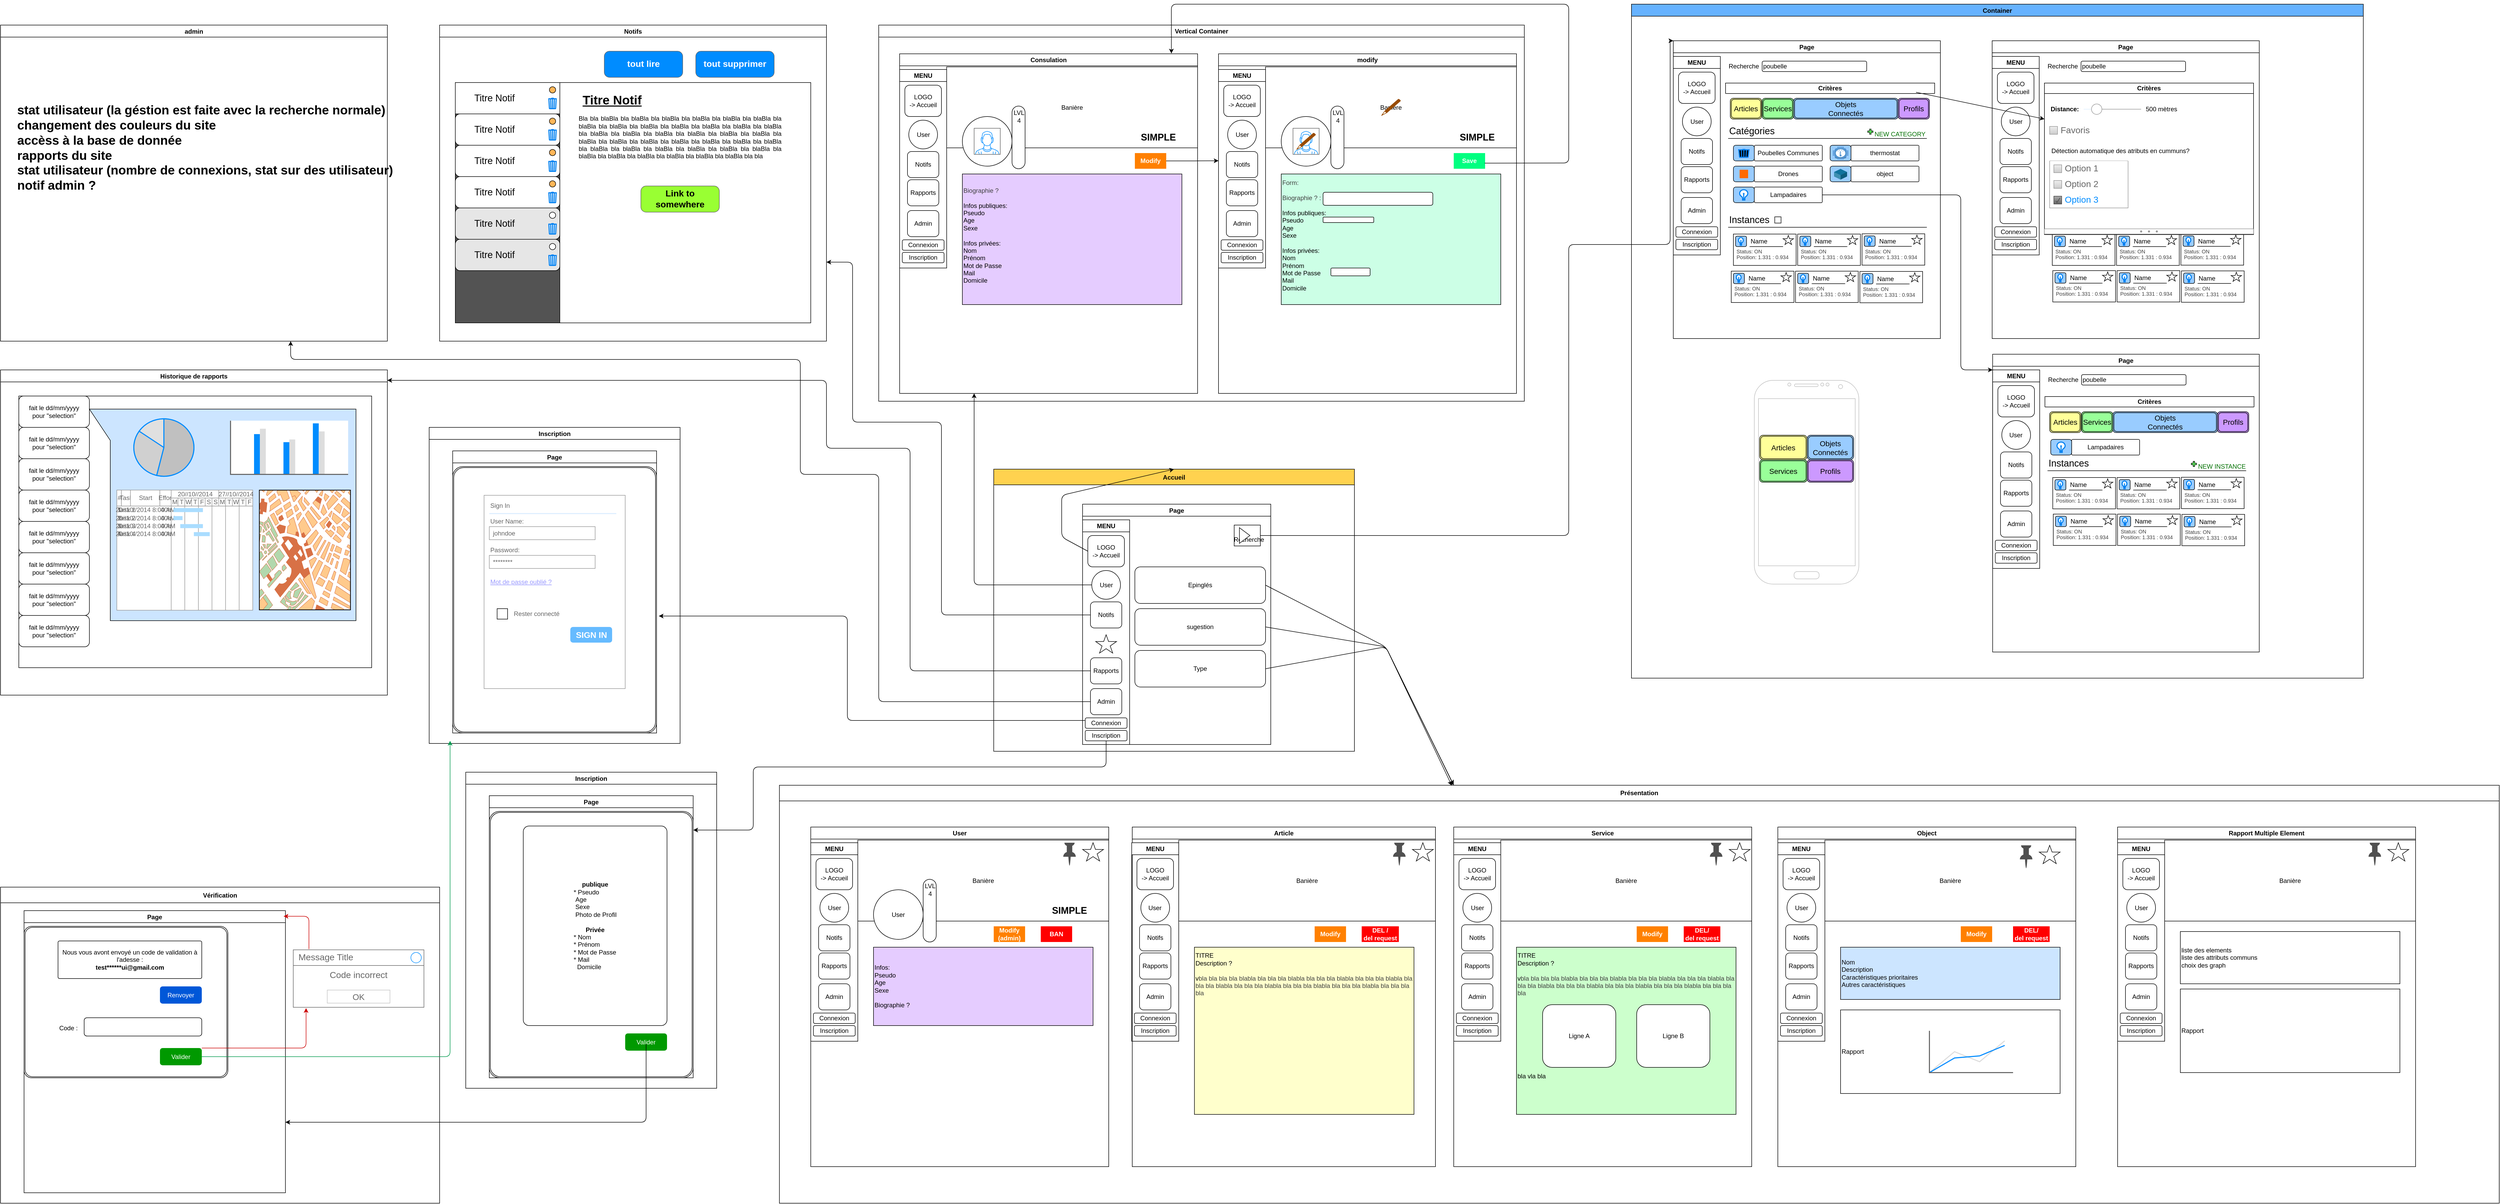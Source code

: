 <mxfile>
    <diagram id="ybmnE-xxG6UFYY30nlif" name="Schéma du site précisé">
        <mxGraphModel dx="5170" dy="3270" grid="1" gridSize="10" guides="1" tooltips="1" connect="1" arrows="1" fold="1" page="1" pageScale="1" pageWidth="850" pageHeight="1100" math="0" shadow="0">
            <root>
                <mxCell id="0"/>
                <mxCell id="1" parent="0"/>
                <mxCell id="CBaKmDP2LRJJYXLSgZSG-5" value="Accueil" style="swimlane;startSize=30;fillColor=#FFD24F;" parent="1" vertex="1">
                    <mxGeometry x="840" y="130" width="690" height="540" as="geometry"/>
                </mxCell>
                <mxCell id="ue0peWfwbI_nY3OW9C8n-1" value="Page" style="swimlane;" parent="CBaKmDP2LRJJYXLSgZSG-5" vertex="1">
                    <mxGeometry x="170" y="67" width="360" height="460" as="geometry"/>
                </mxCell>
                <mxCell id="ue0peWfwbI_nY3OW9C8n-3" value="&amp;nbsp; &amp;nbsp; &amp;nbsp;&amp;nbsp;&lt;span style=&quot;background-color: transparent;&quot;&gt;Recherche&lt;/span&gt;" style="html=1;whiteSpace=wrap;container=1;recursiveResize=0;collapsible=0;" parent="ue0peWfwbI_nY3OW9C8n-1" vertex="1">
                    <mxGeometry x="290" y="40" width="50" height="40" as="geometry"/>
                </mxCell>
                <mxCell id="ue0peWfwbI_nY3OW9C8n-4" value="" style="triangle;html=1;whiteSpace=wrap;" parent="ue0peWfwbI_nY3OW9C8n-3" vertex="1">
                    <mxGeometry x="10" y="5" width="20" height="30" as="geometry"/>
                </mxCell>
                <mxCell id="ue0peWfwbI_nY3OW9C8n-12" value="Epinglés" style="rounded=1;whiteSpace=wrap;html=1;" parent="ue0peWfwbI_nY3OW9C8n-1" vertex="1">
                    <mxGeometry x="100" y="120" width="250" height="70" as="geometry"/>
                </mxCell>
                <mxCell id="ue0peWfwbI_nY3OW9C8n-13" value="sugestion&lt;span style=&quot;font-family: monospace; font-size: 0px; text-align: start; text-wrap-mode: nowrap;&quot;&gt;%3CmxGraphModel%3E%3Croot%3E%3CmxCell%20id%3D%220%22%2F%3E%3CmxCell%20id%3D%221%22%20parent%3D%220%22%2F%3E%3CmxCell%20id%3D%222%22%20value%3D%22Epingl%C3%A9s%22%20style%3D%22rounded%3D1%3BwhiteSpace%3Dwrap%3Bhtml%3D1%3B%22%20vertex%3D%221%22%20parent%3D%221%22%3E%3CmxGeometry%20x%3D%22840%22%20y%3D%22480%22%20width%3D%22170%22%20height%3D%2270%22%20as%3D%22geometry%22%2F%3E%3C%2FmxCell%3E%3C%2Froot%3E%3C%2FmxGraphModel%3E&lt;/span&gt;&lt;span style=&quot;font-family: monospace; font-size: 0px; text-align: start; text-wrap-mode: nowrap;&quot;&gt;%3CmxGraphModel%3E%3Croot%3E%3CmxCell%20id%3D%220%22%2F%3E%3CmxCell%20id%3D%221%22%20parent%3D%220%22%2F%3E%3CmxCell%20id%3D%222%22%20value%3D%22Epingl%C3%A9s%22%20style%3D%22rounded%3D1%3BwhiteSpace%3Dwrap%3Bhtml%3D1%3B%22%20vertex%3D%221%22%20parent%3D%221%22%3E%3CmxGeometry%20x%3D%22840%22%20y%3D%22480%22%20width%3D%22170%22%20height%3D%2270%22%20as%3D%22geometry%22%2F%3E%3C%2FmxCell%3E%3C%2Froot%3E%3C%2FmxGraphModel%3E&lt;/span&gt;" style="rounded=1;whiteSpace=wrap;html=1;" parent="ue0peWfwbI_nY3OW9C8n-1" vertex="1">
                    <mxGeometry x="100" y="200" width="250" height="70" as="geometry"/>
                </mxCell>
                <mxCell id="ue0peWfwbI_nY3OW9C8n-14" value="Type" style="rounded=1;whiteSpace=wrap;html=1;" parent="ue0peWfwbI_nY3OW9C8n-1" vertex="1">
                    <mxGeometry x="100" y="280" width="250" height="70" as="geometry"/>
                </mxCell>
                <mxCell id="ue0peWfwbI_nY3OW9C8n-15" value="MENU" style="swimlane;whiteSpace=wrap;html=1;startSize=23;" parent="ue0peWfwbI_nY3OW9C8n-1" vertex="1">
                    <mxGeometry y="30" width="90" height="430" as="geometry">
                        <mxRectangle y="30" width="80" height="30" as="alternateBounds"/>
                    </mxGeometry>
                </mxCell>
                <mxCell id="ue0peWfwbI_nY3OW9C8n-16" value="LOGO&lt;div&gt;-&amp;gt; Accueil&lt;/div&gt;" style="rounded=1;whiteSpace=wrap;html=1;" parent="ue0peWfwbI_nY3OW9C8n-15" vertex="1">
                    <mxGeometry x="10" y="30" width="70" height="60" as="geometry"/>
                </mxCell>
                <mxCell id="ue0peWfwbI_nY3OW9C8n-20" value="User" style="ellipse;whiteSpace=wrap;html=1;aspect=fixed;" parent="ue0peWfwbI_nY3OW9C8n-15" vertex="1">
                    <mxGeometry x="17.5" y="97" width="55" height="55" as="geometry"/>
                </mxCell>
                <mxCell id="ue0peWfwbI_nY3OW9C8n-21" value="Notifs" style="rounded=1;whiteSpace=wrap;html=1;" parent="ue0peWfwbI_nY3OW9C8n-15" vertex="1">
                    <mxGeometry x="15" y="157" width="60" height="50" as="geometry"/>
                </mxCell>
                <mxCell id="ue0peWfwbI_nY3OW9C8n-24" value="Connexion" style="rounded=1;whiteSpace=wrap;html=1;" parent="ue0peWfwbI_nY3OW9C8n-15" vertex="1">
                    <mxGeometry x="5" y="379" width="80" height="20" as="geometry"/>
                </mxCell>
                <mxCell id="ue0peWfwbI_nY3OW9C8n-25" value="Inscription" style="rounded=1;whiteSpace=wrap;html=1;" parent="ue0peWfwbI_nY3OW9C8n-15" vertex="1">
                    <mxGeometry x="5" y="403" width="80" height="20" as="geometry"/>
                </mxCell>
                <mxCell id="ue0peWfwbI_nY3OW9C8n-28" value="Rapports" style="rounded=1;whiteSpace=wrap;html=1;" parent="ue0peWfwbI_nY3OW9C8n-15" vertex="1">
                    <mxGeometry x="15" y="264" width="60" height="50" as="geometry"/>
                </mxCell>
                <mxCell id="ue0peWfwbI_nY3OW9C8n-30" value="Admin" style="rounded=1;whiteSpace=wrap;html=1;" parent="ue0peWfwbI_nY3OW9C8n-15" vertex="1">
                    <mxGeometry x="15" y="323" width="60" height="50" as="geometry"/>
                </mxCell>
                <mxCell id="191" value="" style="verticalLabelPosition=bottom;verticalAlign=top;html=1;shape=mxgraph.basic.star" parent="ue0peWfwbI_nY3OW9C8n-15" vertex="1">
                    <mxGeometry x="25" y="220" width="40" height="35" as="geometry"/>
                </mxCell>
                <mxCell id="ue0peWfwbI_nY3OW9C8n-17" style="edgeStyle=none;html=1;exitX=0;exitY=0.5;exitDx=0;exitDy=0;entryX=0.5;entryY=0;entryDx=0;entryDy=0;" parent="CBaKmDP2LRJJYXLSgZSG-5" source="ue0peWfwbI_nY3OW9C8n-16" target="CBaKmDP2LRJJYXLSgZSG-5" edge="1">
                    <mxGeometry relative="1" as="geometry">
                        <Array as="points">
                            <mxPoint x="130" y="130"/>
                            <mxPoint x="130" y="50"/>
                        </Array>
                    </mxGeometry>
                </mxCell>
                <mxCell id="CBaKmDP2LRJJYXLSgZSG-10" value="Inscription" style="swimlane;" parent="1" vertex="1">
                    <mxGeometry x="-170" y="710" width="480" height="605" as="geometry">
                        <mxRectangle x="-70" y="930" width="500" height="70" as="alternateBounds"/>
                    </mxGeometry>
                </mxCell>
                <mxCell id="ZGu4Y0vq5iYslof3LLLf-10" value="Page" style="swimlane;" parent="CBaKmDP2LRJJYXLSgZSG-10" vertex="1">
                    <mxGeometry x="45" y="45" width="390" height="540" as="geometry"/>
                </mxCell>
                <mxCell id="ZGu4Y0vq5iYslof3LLLf-11" value="" style="shape=ext;double=1;rounded=1;whiteSpace=wrap;html=1;arcSize=5;" parent="ZGu4Y0vq5iYslof3LLLf-10" vertex="1">
                    <mxGeometry y="30" width="390" height="510" as="geometry"/>
                </mxCell>
                <mxCell id="ZGu4Y0vq5iYslof3LLLf-4" value="&lt;b&gt;publique&lt;/b&gt;&lt;div style=&quot;text-align: left;&quot;&gt;&lt;span style=&quot;background-color: transparent;&quot;&gt;* Pseudo&lt;/span&gt;&lt;/div&gt;&lt;div style=&quot;text-align: left;&quot;&gt;&lt;span style=&quot;background-color: transparent;&quot;&gt;&amp;nbsp;Age&lt;/span&gt;&lt;/div&gt;&lt;div style=&quot;text-align: left;&quot;&gt;&amp;nbsp;Sexe&lt;/div&gt;&lt;div style=&quot;text-align: left;&quot;&gt;&amp;nbsp;Photo de Profil&lt;/div&gt;&lt;div style=&quot;text-align: left;&quot;&gt;&lt;b style=&quot;background-color: transparent;&quot;&gt;&lt;br&gt;&lt;/b&gt;&lt;/div&gt;&lt;div&gt;&lt;b style=&quot;background-color: transparent;&quot;&gt;Privée&lt;/b&gt;&lt;/div&gt;&lt;div style=&quot;text-align: left;&quot;&gt;&lt;span style=&quot;background-color: transparent;&quot;&gt;* Nom&lt;/span&gt;&lt;/div&gt;&lt;div style=&quot;text-align: left;&quot;&gt;* Prénom&lt;/div&gt;&lt;div&gt;&lt;div style=&quot;text-align: left;&quot;&gt;&lt;span style=&quot;background-color: transparent;&quot;&gt;* Mot de Passe&lt;/span&gt;&lt;/div&gt;&lt;div style=&quot;text-align: left;&quot;&gt;&lt;span style=&quot;background-color: transparent;&quot;&gt;* Mail&amp;nbsp;&lt;/span&gt;&lt;/div&gt;&lt;/div&gt;&lt;div style=&quot;text-align: left;&quot;&gt;&lt;span style=&quot;background-color: transparent;&quot;&gt;&amp;nbsp; Domicile&lt;/span&gt;&lt;/div&gt;" style="rounded=1;whiteSpace=wrap;html=1;arcSize=4;" parent="ZGu4Y0vq5iYslof3LLLf-10" vertex="1">
                    <mxGeometry x="65" y="58" width="275" height="382" as="geometry"/>
                </mxCell>
                <mxCell id="ZGu4Y0vq5iYslof3LLLf-30" value="Valider" style="rounded=1;fillColor=#009900;align=center;strokeColor=none;html=1;whiteSpace=wrap;fontColor=#ffffff;fontSize=12;sketch=0;" parent="ZGu4Y0vq5iYslof3LLLf-10" vertex="1">
                    <mxGeometry x="260" y="455" width="80" height="33" as="geometry"/>
                </mxCell>
                <mxCell id="CBaKmDP2LRJJYXLSgZSG-11" value="Container" style="swimlane;fillColor=#66B2FF;" parent="1" vertex="1">
                    <mxGeometry x="2060" y="-760" width="1400" height="1290" as="geometry"/>
                </mxCell>
                <mxCell id="ZGu4Y0vq5iYslof3LLLf-71" value="Page" style="swimlane;" parent="CBaKmDP2LRJJYXLSgZSG-11" vertex="1">
                    <mxGeometry x="80" y="70" width="510.94" height="570" as="geometry"/>
                </mxCell>
                <mxCell id="ZGu4Y0vq5iYslof3LLLf-88" value="&lt;font style=&quot;font-size: 14px;&quot;&gt;Articles&lt;/font&gt;" style="shape=ext;double=1;rounded=1;whiteSpace=wrap;html=1;fillColor=#FFFF99;" parent="ZGu4Y0vq5iYslof3LLLf-71" vertex="1">
                    <mxGeometry x="109" y="110" width="60" height="40" as="geometry"/>
                </mxCell>
                <mxCell id="ZGu4Y0vq5iYslof3LLLf-90" value="&lt;span style=&quot;font-size: 14px;&quot;&gt;Services&lt;/span&gt;" style="shape=ext;double=1;rounded=1;whiteSpace=wrap;html=1;fillColor=#99FF99;" parent="ZGu4Y0vq5iYslof3LLLf-71" vertex="1">
                    <mxGeometry x="170" y="110" width="60" height="40" as="geometry"/>
                </mxCell>
                <mxCell id="ZGu4Y0vq5iYslof3LLLf-91" value="&lt;span style=&quot;font-size: 14px;&quot;&gt;Profils&lt;/span&gt;" style="shape=ext;double=1;rounded=1;whiteSpace=wrap;html=1;fillColor=#CC99FF;" parent="ZGu4Y0vq5iYslof3LLLf-71" vertex="1">
                    <mxGeometry x="430" y="110" width="60" height="40" as="geometry"/>
                </mxCell>
                <mxCell id="ZGu4Y0vq5iYslof3LLLf-89" value="&lt;font style=&quot;font-size: 14px;&quot;&gt;Objets&lt;/font&gt;&lt;div&gt;&lt;font style=&quot;font-size: 14px;&quot;&gt;Connectés&lt;/font&gt;&lt;/div&gt;" style="shape=ext;double=1;rounded=1;whiteSpace=wrap;html=1;fillColor=#99CCFF;" parent="ZGu4Y0vq5iYslof3LLLf-71" vertex="1">
                    <mxGeometry x="230" y="110" width="200" height="40" as="geometry"/>
                </mxCell>
                <mxCell id="ZGu4Y0vq5iYslof3LLLf-77" value="MENU" style="swimlane;whiteSpace=wrap;html=1;startSize=23;" parent="ZGu4Y0vq5iYslof3LLLf-71" vertex="1">
                    <mxGeometry y="30" width="90" height="380" as="geometry">
                        <mxRectangle y="30" width="80" height="30" as="alternateBounds"/>
                    </mxGeometry>
                </mxCell>
                <mxCell id="ZGu4Y0vq5iYslof3LLLf-78" value="LOGO&lt;div&gt;-&amp;gt; Accueil&lt;/div&gt;" style="rounded=1;whiteSpace=wrap;html=1;" parent="ZGu4Y0vq5iYslof3LLLf-77" vertex="1">
                    <mxGeometry x="10" y="30" width="70" height="60" as="geometry"/>
                </mxCell>
                <mxCell id="ZGu4Y0vq5iYslof3LLLf-79" value="User" style="ellipse;whiteSpace=wrap;html=1;aspect=fixed;" parent="ZGu4Y0vq5iYslof3LLLf-77" vertex="1">
                    <mxGeometry x="17.5" y="97" width="55" height="55" as="geometry"/>
                </mxCell>
                <mxCell id="ZGu4Y0vq5iYslof3LLLf-80" value="Notifs" style="rounded=1;whiteSpace=wrap;html=1;" parent="ZGu4Y0vq5iYslof3LLLf-77" vertex="1">
                    <mxGeometry x="15" y="157" width="60" height="50" as="geometry"/>
                </mxCell>
                <mxCell id="ZGu4Y0vq5iYslof3LLLf-81" value="Connexion" style="rounded=1;whiteSpace=wrap;html=1;" parent="ZGu4Y0vq5iYslof3LLLf-77" vertex="1">
                    <mxGeometry x="5" y="326" width="80" height="20" as="geometry"/>
                </mxCell>
                <mxCell id="ZGu4Y0vq5iYslof3LLLf-82" value="Inscription" style="rounded=1;whiteSpace=wrap;html=1;" parent="ZGu4Y0vq5iYslof3LLLf-77" vertex="1">
                    <mxGeometry x="5" y="350" width="80" height="20" as="geometry"/>
                </mxCell>
                <mxCell id="ZGu4Y0vq5iYslof3LLLf-83" value="Rapports" style="rounded=1;whiteSpace=wrap;html=1;" parent="ZGu4Y0vq5iYslof3LLLf-77" vertex="1">
                    <mxGeometry x="15" y="211" width="60" height="50" as="geometry"/>
                </mxCell>
                <mxCell id="ZGu4Y0vq5iYslof3LLLf-84" value="Admin" style="rounded=1;whiteSpace=wrap;html=1;" parent="ZGu4Y0vq5iYslof3LLLf-77" vertex="1">
                    <mxGeometry x="15" y="270" width="60" height="50" as="geometry"/>
                </mxCell>
                <mxCell id="ZGu4Y0vq5iYslof3LLLf-92" value="poubelle" style="rounded=1;whiteSpace=wrap;html=1;align=left;" parent="ZGu4Y0vq5iYslof3LLLf-71" vertex="1">
                    <mxGeometry x="170" y="39" width="200" height="20" as="geometry"/>
                </mxCell>
                <mxCell id="ZGu4Y0vq5iYslof3LLLf-94" value="Recherche" style="text;html=1;align=center;verticalAlign=middle;whiteSpace=wrap;rounded=0;" parent="ZGu4Y0vq5iYslof3LLLf-71" vertex="1">
                    <mxGeometry x="105" y="34" width="60" height="30" as="geometry"/>
                </mxCell>
                <mxCell id="ZGu4Y0vq5iYslof3LLLf-167" value="thermostat" style="rounded=1;whiteSpace=wrap;html=1;arcSize=7;" parent="ZGu4Y0vq5iYslof3LLLf-71" vertex="1">
                    <mxGeometry x="340" y="200" width="130" height="30" as="geometry"/>
                </mxCell>
                <mxCell id="ZGu4Y0vq5iYslof3LLLf-168" value="" style="rounded=1;whiteSpace=wrap;html=1;fillColor=#99CCFF;" parent="ZGu4Y0vq5iYslof3LLLf-71" vertex="1">
                    <mxGeometry x="300" y="200" width="40" height="30" as="geometry"/>
                </mxCell>
                <mxCell id="ZGu4Y0vq5iYslof3LLLf-170" value="object" style="rounded=1;whiteSpace=wrap;html=1;arcSize=7;" parent="ZGu4Y0vq5iYslof3LLLf-71" vertex="1">
                    <mxGeometry x="340" y="240" width="130" height="30" as="geometry"/>
                </mxCell>
                <mxCell id="ZGu4Y0vq5iYslof3LLLf-171" value="" style="rounded=1;whiteSpace=wrap;html=1;fillColor=#99CCFF;" parent="ZGu4Y0vq5iYslof3LLLf-71" vertex="1">
                    <mxGeometry x="300" y="240" width="40" height="30" as="geometry"/>
                </mxCell>
                <mxCell id="ZGu4Y0vq5iYslof3LLLf-185" value="Poubelles Communes" style="rounded=1;whiteSpace=wrap;html=1;arcSize=7;" parent="ZGu4Y0vq5iYslof3LLLf-71" vertex="1">
                    <mxGeometry x="155" y="200" width="130" height="30" as="geometry"/>
                </mxCell>
                <mxCell id="ZGu4Y0vq5iYslof3LLLf-186" value="" style="rounded=1;whiteSpace=wrap;html=1;fillColor=#99CCFF;" parent="ZGu4Y0vq5iYslof3LLLf-71" vertex="1">
                    <mxGeometry x="115" y="200" width="40" height="30" as="geometry"/>
                </mxCell>
                <mxCell id="ZGu4Y0vq5iYslof3LLLf-187" value="" style="html=1;verticalLabelPosition=bottom;align=center;labelBackgroundColor=#ffffff;verticalAlign=top;strokeWidth=2;strokeColor=#0080F0;shadow=0;dashed=0;shape=mxgraph.ios7.icons.trashcan;fillColor=#000000;" parent="ZGu4Y0vq5iYslof3LLLf-71" vertex="1">
                    <mxGeometry x="124" y="208" width="22" height="15" as="geometry"/>
                </mxCell>
                <mxCell id="ZGu4Y0vq5iYslof3LLLf-188" value="Drones" style="rounded=1;whiteSpace=wrap;html=1;arcSize=7;" parent="ZGu4Y0vq5iYslof3LLLf-71" vertex="1">
                    <mxGeometry x="155" y="240" width="130" height="30" as="geometry"/>
                </mxCell>
                <mxCell id="ZGu4Y0vq5iYslof3LLLf-189" value="" style="rounded=1;whiteSpace=wrap;html=1;fillColor=#99CCFF;" parent="ZGu4Y0vq5iYslof3LLLf-71" vertex="1">
                    <mxGeometry x="115" y="240" width="40" height="30" as="geometry"/>
                </mxCell>
                <mxCell id="ZGu4Y0vq5iYslof3LLLf-191" value="Lampadaires" style="rounded=1;whiteSpace=wrap;html=1;arcSize=7;" parent="ZGu4Y0vq5iYslof3LLLf-71" vertex="1">
                    <mxGeometry x="155" y="280" width="130" height="30" as="geometry"/>
                </mxCell>
                <mxCell id="ZGu4Y0vq5iYslof3LLLf-192" value="" style="rounded=1;whiteSpace=wrap;html=1;fillColor=#99CCFF;" parent="ZGu4Y0vq5iYslof3LLLf-71" vertex="1">
                    <mxGeometry x="115" y="280" width="40" height="30" as="geometry"/>
                </mxCell>
                <mxCell id="ZGu4Y0vq5iYslof3LLLf-156" value="" style="endArrow=none;html=1;" parent="ZGu4Y0vq5iYslof3LLLf-71" edge="1">
                    <mxGeometry width="50" height="50" relative="1" as="geometry">
                        <mxPoint x="105" y="357" as="sourcePoint"/>
                        <mxPoint x="485" y="357" as="targetPoint"/>
                    </mxGeometry>
                </mxCell>
                <mxCell id="ZGu4Y0vq5iYslof3LLLf-157" value="&lt;span style=&quot;font-size: 18px;&quot;&gt;Instances&lt;/span&gt;" style="text;html=1;align=left;verticalAlign=middle;resizable=0;points=[];autosize=1;strokeColor=none;fillColor=none;" parent="ZGu4Y0vq5iYslof3LLLf-71" vertex="1">
                    <mxGeometry x="105" y="323" width="100" height="40" as="geometry"/>
                </mxCell>
                <mxCell id="zrZWsueNxOF401tBM8fI-1" value="" style="outlineConnect=0;dashed=0;verticalLabelPosition=bottom;verticalAlign=top;align=center;html=1;shape=mxgraph.aws3.thermostat;fillColor=#5294CF;gradientColor=none;" parent="ZGu4Y0vq5iYslof3LLLf-71" vertex="1">
                    <mxGeometry x="305" y="202.63" width="30" height="24.75" as="geometry"/>
                </mxCell>
                <mxCell id="zrZWsueNxOF401tBM8fI-2" value="" style="verticalLabelPosition=bottom;verticalAlign=top;html=1;shape=mxgraph.infographic.shadedCube;isoAngle=15;fillColor=#10739E;strokeColor=none;" parent="ZGu4Y0vq5iYslof3LLLf-71" vertex="1">
                    <mxGeometry x="307.5" y="245.25" width="25" height="20.5" as="geometry"/>
                </mxCell>
                <mxCell id="zrZWsueNxOF401tBM8fI-3" value="" style="points=[];aspect=fixed;html=1;align=center;shadow=0;dashed=0;fillColor=#FF6A00;strokeColor=none;shape=mxgraph.alibaba_cloud.tr_transit_router;" parent="ZGu4Y0vq5iYslof3LLLf-71" vertex="1">
                    <mxGeometry x="126.88" y="246.88" width="16.25" height="16.25" as="geometry"/>
                </mxCell>
                <mxCell id="zrZWsueNxOF401tBM8fI-4" value="" style="html=1;verticalLabelPosition=bottom;align=center;labelBackgroundColor=#ffffff;verticalAlign=top;strokeWidth=2;strokeColor=#0080F0;shadow=0;dashed=0;shape=mxgraph.ios7.icons.lightbulb;" parent="ZGu4Y0vq5iYslof3LLLf-71" vertex="1">
                    <mxGeometry x="126.33" y="285.15" width="16.8" height="19.7" as="geometry"/>
                </mxCell>
                <mxCell id="zrZWsueNxOF401tBM8fI-13" value="" style="rounded=0;whiteSpace=wrap;html=1;" parent="ZGu4Y0vq5iYslof3LLLf-71" vertex="1">
                    <mxGeometry x="115" y="370" width="120" height="60" as="geometry"/>
                </mxCell>
                <mxCell id="zrZWsueNxOF401tBM8fI-8" value="" style="rounded=1;whiteSpace=wrap;html=1;fillColor=#99CCFF;" parent="ZGu4Y0vq5iYslof3LLLf-71" vertex="1">
                    <mxGeometry x="119.13" y="374" width="21" height="20" as="geometry"/>
                </mxCell>
                <mxCell id="zrZWsueNxOF401tBM8fI-9" value="" style="html=1;verticalLabelPosition=bottom;align=center;labelBackgroundColor=#ffffff;verticalAlign=top;strokeWidth=2;strokeColor=#0080F0;shadow=0;dashed=0;shape=mxgraph.ios7.icons.lightbulb;direction=east;" parent="ZGu4Y0vq5iYslof3LLLf-71" vertex="1">
                    <mxGeometry x="124.46" y="376.57" width="9.67" height="14.85" as="geometry"/>
                </mxCell>
                <mxCell id="zrZWsueNxOF401tBM8fI-14" value="Name" style="text;html=1;align=center;verticalAlign=middle;whiteSpace=wrap;rounded=0;" parent="ZGu4Y0vq5iYslof3LLLf-71" vertex="1">
                    <mxGeometry x="134.13" y="368.99" width="60" height="30" as="geometry"/>
                </mxCell>
                <mxCell id="zrZWsueNxOF401tBM8fI-15" value="" style="endArrow=none;html=1;" parent="ZGu4Y0vq5iYslof3LLLf-71" edge="1">
                    <mxGeometry width="50" height="50" relative="1" as="geometry">
                        <mxPoint x="146" y="394" as="sourcePoint"/>
                        <mxPoint x="210" y="394" as="targetPoint"/>
                    </mxGeometry>
                </mxCell>
                <mxCell id="zrZWsueNxOF401tBM8fI-17" value="&lt;span style=&quot;color: rgb(63, 63, 63); font-size: 10px;&quot;&gt;Status: ON&lt;/span&gt;" style="text;html=1;align=left;verticalAlign=middle;resizable=0;points=[];autosize=1;strokeColor=none;fillColor=none;" parent="ZGu4Y0vq5iYslof3LLLf-71" vertex="1">
                    <mxGeometry x="119" y="388" width="70" height="30" as="geometry"/>
                </mxCell>
                <mxCell id="zrZWsueNxOF401tBM8fI-18" value="&lt;span style=&quot;color: rgb(63, 63, 63); font-size: 10px;&quot;&gt;Position: 1.331 : 0.934&lt;/span&gt;" style="text;html=1;align=left;verticalAlign=middle;resizable=0;points=[];autosize=1;strokeColor=none;fillColor=none;" parent="ZGu4Y0vq5iYslof3LLLf-71" vertex="1">
                    <mxGeometry x="119.13" y="398.99" width="120" height="30" as="geometry"/>
                </mxCell>
                <mxCell id="zrZWsueNxOF401tBM8fI-20" value="" style="verticalLabelPosition=bottom;verticalAlign=top;html=1;shape=mxgraph.basic.star" parent="ZGu4Y0vq5iYslof3LLLf-71" vertex="1">
                    <mxGeometry x="210" y="372.43" width="20" height="17.57" as="geometry"/>
                </mxCell>
                <mxCell id="zrZWsueNxOF401tBM8fI-30" value="" style="rounded=0;whiteSpace=wrap;html=1;" parent="ZGu4Y0vq5iYslof3LLLf-71" vertex="1">
                    <mxGeometry x="237.94" y="370.01" width="120" height="60" as="geometry"/>
                </mxCell>
                <mxCell id="zrZWsueNxOF401tBM8fI-31" value="" style="rounded=1;whiteSpace=wrap;html=1;fillColor=#99CCFF;" parent="ZGu4Y0vq5iYslof3LLLf-71" vertex="1">
                    <mxGeometry x="242.07" y="374.01" width="21" height="20" as="geometry"/>
                </mxCell>
                <mxCell id="zrZWsueNxOF401tBM8fI-32" value="" style="html=1;verticalLabelPosition=bottom;align=center;labelBackgroundColor=#ffffff;verticalAlign=top;strokeWidth=2;strokeColor=#0080F0;shadow=0;dashed=0;shape=mxgraph.ios7.icons.lightbulb;direction=east;" parent="ZGu4Y0vq5iYslof3LLLf-71" vertex="1">
                    <mxGeometry x="247.4" y="376.58" width="9.67" height="14.85" as="geometry"/>
                </mxCell>
                <mxCell id="zrZWsueNxOF401tBM8fI-33" value="Name" style="text;html=1;align=center;verticalAlign=middle;whiteSpace=wrap;rounded=0;" parent="ZGu4Y0vq5iYslof3LLLf-71" vertex="1">
                    <mxGeometry x="257.07" y="369.0" width="60" height="30" as="geometry"/>
                </mxCell>
                <mxCell id="zrZWsueNxOF401tBM8fI-34" value="" style="endArrow=none;html=1;" parent="ZGu4Y0vq5iYslof3LLLf-71" edge="1">
                    <mxGeometry width="50" height="50" relative="1" as="geometry">
                        <mxPoint x="268.94" y="394.01" as="sourcePoint"/>
                        <mxPoint x="332.94" y="394.01" as="targetPoint"/>
                    </mxGeometry>
                </mxCell>
                <mxCell id="zrZWsueNxOF401tBM8fI-35" value="&lt;span style=&quot;color: rgb(63, 63, 63); font-size: 10px;&quot;&gt;Status: ON&lt;/span&gt;" style="text;html=1;align=left;verticalAlign=middle;resizable=0;points=[];autosize=1;strokeColor=none;fillColor=none;" parent="ZGu4Y0vq5iYslof3LLLf-71" vertex="1">
                    <mxGeometry x="241.94" y="388.01" width="70" height="30" as="geometry"/>
                </mxCell>
                <mxCell id="zrZWsueNxOF401tBM8fI-36" value="&lt;span style=&quot;color: rgb(63, 63, 63); font-size: 10px;&quot;&gt;Position: 1.331 : 0.934&lt;/span&gt;" style="text;html=1;align=left;verticalAlign=middle;resizable=0;points=[];autosize=1;strokeColor=none;fillColor=none;" parent="ZGu4Y0vq5iYslof3LLLf-71" vertex="1">
                    <mxGeometry x="242.07" y="399" width="120" height="30" as="geometry"/>
                </mxCell>
                <mxCell id="zrZWsueNxOF401tBM8fI-37" value="" style="verticalLabelPosition=bottom;verticalAlign=top;html=1;shape=mxgraph.basic.star" parent="ZGu4Y0vq5iYslof3LLLf-71" vertex="1">
                    <mxGeometry x="332.94" y="372.44" width="20" height="17.57" as="geometry"/>
                </mxCell>
                <mxCell id="zrZWsueNxOF401tBM8fI-38" value="" style="rounded=0;whiteSpace=wrap;html=1;" parent="ZGu4Y0vq5iYslof3LLLf-71" vertex="1">
                    <mxGeometry x="361.07" y="369.52" width="120" height="60" as="geometry"/>
                </mxCell>
                <mxCell id="zrZWsueNxOF401tBM8fI-39" value="" style="rounded=1;whiteSpace=wrap;html=1;fillColor=#99CCFF;" parent="ZGu4Y0vq5iYslof3LLLf-71" vertex="1">
                    <mxGeometry x="365.2" y="373.52" width="21" height="20" as="geometry"/>
                </mxCell>
                <mxCell id="zrZWsueNxOF401tBM8fI-40" value="" style="html=1;verticalLabelPosition=bottom;align=center;labelBackgroundColor=#ffffff;verticalAlign=top;strokeWidth=2;strokeColor=#0080F0;shadow=0;dashed=0;shape=mxgraph.ios7.icons.lightbulb;direction=east;" parent="ZGu4Y0vq5iYslof3LLLf-71" vertex="1">
                    <mxGeometry x="370.53" y="376.09" width="9.67" height="14.85" as="geometry"/>
                </mxCell>
                <mxCell id="zrZWsueNxOF401tBM8fI-41" value="Name" style="text;html=1;align=center;verticalAlign=middle;whiteSpace=wrap;rounded=0;" parent="ZGu4Y0vq5iYslof3LLLf-71" vertex="1">
                    <mxGeometry x="380.2" y="368.51" width="60" height="30" as="geometry"/>
                </mxCell>
                <mxCell id="zrZWsueNxOF401tBM8fI-42" value="" style="endArrow=none;html=1;" parent="ZGu4Y0vq5iYslof3LLLf-71" edge="1">
                    <mxGeometry width="50" height="50" relative="1" as="geometry">
                        <mxPoint x="392.07" y="393.52" as="sourcePoint"/>
                        <mxPoint x="456.07" y="393.52" as="targetPoint"/>
                    </mxGeometry>
                </mxCell>
                <mxCell id="zrZWsueNxOF401tBM8fI-43" value="&lt;span style=&quot;color: rgb(63, 63, 63); font-size: 10px;&quot;&gt;Status: ON&lt;/span&gt;" style="text;html=1;align=left;verticalAlign=middle;resizable=0;points=[];autosize=1;strokeColor=none;fillColor=none;" parent="ZGu4Y0vq5iYslof3LLLf-71" vertex="1">
                    <mxGeometry x="365.07" y="387.52" width="70" height="30" as="geometry"/>
                </mxCell>
                <mxCell id="zrZWsueNxOF401tBM8fI-44" value="&lt;span style=&quot;color: rgb(63, 63, 63); font-size: 10px;&quot;&gt;Position: 1.331 : 0.934&lt;/span&gt;" style="text;html=1;align=left;verticalAlign=middle;resizable=0;points=[];autosize=1;strokeColor=none;fillColor=none;" parent="ZGu4Y0vq5iYslof3LLLf-71" vertex="1">
                    <mxGeometry x="365.2" y="398.51" width="120" height="30" as="geometry"/>
                </mxCell>
                <mxCell id="zrZWsueNxOF401tBM8fI-45" value="" style="verticalLabelPosition=bottom;verticalAlign=top;html=1;shape=mxgraph.basic.star" parent="ZGu4Y0vq5iYslof3LLLf-71" vertex="1">
                    <mxGeometry x="456.07" y="371.95" width="20" height="17.57" as="geometry"/>
                </mxCell>
                <mxCell id="hSf_RMTBczv2v-jvGbDs-8" value="" style="endArrow=none;html=1;" parent="ZGu4Y0vq5iYslof3LLLf-71" edge="1">
                    <mxGeometry width="50" height="50" relative="1" as="geometry">
                        <mxPoint x="105" y="187" as="sourcePoint"/>
                        <mxPoint x="485" y="187" as="targetPoint"/>
                    </mxGeometry>
                </mxCell>
                <mxCell id="hSf_RMTBczv2v-jvGbDs-9" value="&lt;span style=&quot;font-size: 18px;&quot;&gt;Catégories&lt;/span&gt;" style="text;html=1;align=left;verticalAlign=middle;resizable=0;points=[];autosize=1;strokeColor=none;fillColor=none;" parent="ZGu4Y0vq5iYslof3LLLf-71" vertex="1">
                    <mxGeometry x="105" y="153" width="110" height="40" as="geometry"/>
                </mxCell>
                <mxCell id="hSf_RMTBczv2v-jvGbDs-10" value="" style="shape=cross;whiteSpace=wrap;html=1;size=0.281;fillColor=#66FF66;" parent="ZGu4Y0vq5iYslof3LLLf-71" vertex="1">
                    <mxGeometry x="372" y="169" width="10" height="10" as="geometry"/>
                </mxCell>
                <mxCell id="hSf_RMTBczv2v-jvGbDs-11" value="&lt;font color=&quot;#007000&quot;&gt;NEW CATEGORY&lt;/font&gt;" style="text;html=1;align=left;verticalAlign=middle;resizable=0;points=[];autosize=1;strokeColor=none;fillColor=none;" parent="ZGu4Y0vq5iYslof3LLLf-71" vertex="1">
                    <mxGeometry x="382.94" y="164" width="120" height="30" as="geometry"/>
                </mxCell>
                <mxCell id="ZGu4Y0vq5iYslof3LLLf-96" value="Critères" style="swimlane;whiteSpace=wrap;html=1;startSize=20;" parent="ZGu4Y0vq5iYslof3LLLf-71" vertex="1" collapsed="1">
                    <mxGeometry x="100" y="81" width="400" height="20" as="geometry">
                        <mxRectangle x="100" y="81" width="400" height="300" as="alternateBounds"/>
                    </mxGeometry>
                </mxCell>
                <mxCell id="ZGu4Y0vq5iYslof3LLLf-118" value="" style="verticalLabelPosition=bottom;shadow=0;dashed=0;align=center;html=1;verticalAlign=top;strokeWidth=1;shape=mxgraph.mockup.forms.splitter;strokeColor=#999999;" parent="ZGu4Y0vq5iYslof3LLLf-96" vertex="1">
                    <mxGeometry y="290" width="400" height="10" as="geometry"/>
                </mxCell>
                <mxCell id="ZGu4Y0vq5iYslof3LLLf-119" value="" style="whiteSpace=wrap;html=1;" parent="ZGu4Y0vq5iYslof3LLLf-96" vertex="1">
                    <mxGeometry y="20" width="400" height="270" as="geometry"/>
                </mxCell>
                <mxCell id="ZGu4Y0vq5iYslof3LLLf-124" value="" style="verticalLabelPosition=bottom;shadow=0;dashed=0;align=center;html=1;verticalAlign=top;strokeWidth=1;shape=mxgraph.mockup.forms.horSlider;strokeColor=#999999;sliderStyle=basic;sliderPos=20;handleStyle=circle;fillColor2=#ddeeff;" parent="ZGu4Y0vq5iYslof3LLLf-96" vertex="1">
                    <mxGeometry x="75" y="70" width="110" height="30" as="geometry"/>
                </mxCell>
                <mxCell id="ZGu4Y0vq5iYslof3LLLf-125" value="&lt;b&gt;Distance:&lt;/b&gt;" style="text;html=1;align=left;verticalAlign=middle;resizable=0;points=[];autosize=1;strokeColor=none;fillColor=none;" parent="ZGu4Y0vq5iYslof3LLLf-96" vertex="1">
                    <mxGeometry x="10" y="70" width="80" height="30" as="geometry"/>
                </mxCell>
                <mxCell id="ZGu4Y0vq5iYslof3LLLf-126" value="500 mètres" style="text;html=1;align=left;verticalAlign=middle;resizable=0;points=[];autosize=1;strokeColor=none;fillColor=none;" parent="ZGu4Y0vq5iYslof3LLLf-96" vertex="1">
                    <mxGeometry x="192" y="70" width="80" height="30" as="geometry"/>
                </mxCell>
                <mxCell id="ZGu4Y0vq5iYslof3LLLf-127" value="Favoris" style="strokeWidth=1;shadow=0;dashed=0;align=center;html=1;shape=mxgraph.mockup.forms.rrect;rSize=0;fillColor=#eeeeee;strokeColor=#999999;gradientColor=#cccccc;align=left;spacingLeft=4;fontSize=17;fontColor=#666666;labelPosition=right;" parent="ZGu4Y0vq5iYslof3LLLf-96" vertex="1">
                    <mxGeometry x="10" y="118" width="15" height="15" as="geometry"/>
                </mxCell>
                <mxCell id="ZGu4Y0vq5iYslof3LLLf-139" value="Détection automatique des atributs en cummuns?" style="text;html=1;align=center;verticalAlign=middle;resizable=0;points=[];autosize=1;strokeColor=none;fillColor=none;" parent="ZGu4Y0vq5iYslof3LLLf-96" vertex="1">
                    <mxGeometry y="150" width="290" height="30" as="geometry"/>
                </mxCell>
                <mxCell id="ZGu4Y0vq5iYslof3LLLf-129" value="" style="swimlane;strokeColor=#999999;swimlaneFillColor=#FFFFFF;fillColor=#ffffff;fontColor=#666666;fontStyle=0;childLayout=stackLayout;horizontal=1;startSize=0;horizontalStack=0;resizeParent=1;resizeParentMax=0;resizeLast=0;collapsible=0;marginBottom=0;whiteSpace=wrap;html=1;" parent="ZGu4Y0vq5iYslof3LLLf-96" vertex="1">
                    <mxGeometry x="10" y="180" width="150" height="90" as="geometry"/>
                </mxCell>
                <mxCell id="ZGu4Y0vq5iYslof3LLLf-130" value="Option 1" style="text;strokeColor=none;align=left;verticalAlign=middle;spacingLeft=27;spacingRight=10;overflow=hidden;points=[[0,0.5],[1,0.5]];portConstraint=eastwest;rotatable=0;whiteSpace=wrap;html=1;fillColor=none;fontColor=inherit;fontSize=17;" parent="ZGu4Y0vq5iYslof3LLLf-129" vertex="1">
                    <mxGeometry width="150" height="30" as="geometry"/>
                </mxCell>
                <mxCell id="ZGu4Y0vq5iYslof3LLLf-131" value="" style="resizable=0;fillColor=#EEEEEE;strokeColor=#999999;gradientColor=#cccccc;html=1;" parent="ZGu4Y0vq5iYslof3LLLf-130" vertex="1">
                    <mxGeometry y="0.5" width="15" height="15" relative="1" as="geometry">
                        <mxPoint x="8" y="-7.5" as="offset"/>
                    </mxGeometry>
                </mxCell>
                <mxCell id="ZGu4Y0vq5iYslof3LLLf-132" value="Option 2" style="text;strokeColor=none;align=left;verticalAlign=middle;spacingLeft=27;spacingRight=10;overflow=hidden;points=[[0,0.5],[1,0.5]];portConstraint=eastwest;rotatable=0;whiteSpace=wrap;html=1;rSize=5;fillColor=none;fontColor=inherit;fontSize=17;" parent="ZGu4Y0vq5iYslof3LLLf-129" vertex="1">
                    <mxGeometry y="30" width="150" height="30" as="geometry"/>
                </mxCell>
                <mxCell id="ZGu4Y0vq5iYslof3LLLf-133" value="" style="resizable=0;fillColor=#EEEEEE;strokeColor=#999999;gradientColor=#cccccc;html=1;" parent="ZGu4Y0vq5iYslof3LLLf-132" vertex="1">
                    <mxGeometry y="0.5" width="15" height="15" relative="1" as="geometry">
                        <mxPoint x="8" y="-7.5" as="offset"/>
                    </mxGeometry>
                </mxCell>
                <mxCell id="ZGu4Y0vq5iYslof3LLLf-134" value="Option 3" style="text;strokeColor=none;align=left;verticalAlign=middle;spacingLeft=27;spacingRight=10;overflow=hidden;points=[[0,0.5],[1,0.5]];portConstraint=eastwest;rotatable=0;whiteSpace=wrap;html=1;rSize=5;fillColor=none;fontColor=#008CFF;fontSize=17;" parent="ZGu4Y0vq5iYslof3LLLf-129" vertex="1">
                    <mxGeometry y="60" width="150" height="30" as="geometry"/>
                </mxCell>
                <mxCell id="ZGu4Y0vq5iYslof3LLLf-135" value="" style="shape=mxgraph.mockup.forms.checkbox;resizable=0;fillColor=#AAAAAA;gradientColor=#666666;strokeColor=#444444;html=1;" parent="ZGu4Y0vq5iYslof3LLLf-134" vertex="1">
                    <mxGeometry y="0.5" width="15" height="15" relative="1" as="geometry">
                        <mxPoint x="8" y="-7.5" as="offset"/>
                    </mxGeometry>
                </mxCell>
                <mxCell id="hSf_RMTBczv2v-jvGbDs-117" value="" style="whiteSpace=wrap;html=1;aspect=fixed;direction=south;" parent="ZGu4Y0vq5iYslof3LLLf-71" vertex="1">
                    <mxGeometry x="194.13" y="337" width="12" height="12" as="geometry"/>
                </mxCell>
                <mxCell id="zrZWsueNxOF401tBM8fI-46" value="" style="rounded=0;whiteSpace=wrap;html=1;" parent="ZGu4Y0vq5iYslof3LLLf-71" vertex="1">
                    <mxGeometry x="110.87" y="441.01" width="120" height="60" as="geometry"/>
                </mxCell>
                <mxCell id="zrZWsueNxOF401tBM8fI-47" value="" style="rounded=1;whiteSpace=wrap;html=1;fillColor=#99CCFF;" parent="ZGu4Y0vq5iYslof3LLLf-71" vertex="1">
                    <mxGeometry x="115" y="445.01" width="21" height="20" as="geometry"/>
                </mxCell>
                <mxCell id="zrZWsueNxOF401tBM8fI-48" value="" style="html=1;verticalLabelPosition=bottom;align=center;labelBackgroundColor=#ffffff;verticalAlign=top;strokeWidth=2;strokeColor=#0080F0;shadow=0;dashed=0;shape=mxgraph.ios7.icons.lightbulb;direction=east;" parent="ZGu4Y0vq5iYslof3LLLf-71" vertex="1">
                    <mxGeometry x="120.33" y="447.58" width="9.67" height="14.85" as="geometry"/>
                </mxCell>
                <mxCell id="zrZWsueNxOF401tBM8fI-49" value="Name" style="text;html=1;align=center;verticalAlign=middle;whiteSpace=wrap;rounded=0;" parent="ZGu4Y0vq5iYslof3LLLf-71" vertex="1">
                    <mxGeometry x="130" y="440.0" width="60" height="30" as="geometry"/>
                </mxCell>
                <mxCell id="zrZWsueNxOF401tBM8fI-50" value="" style="endArrow=none;html=1;" parent="ZGu4Y0vq5iYslof3LLLf-71" edge="1">
                    <mxGeometry width="50" height="50" relative="1" as="geometry">
                        <mxPoint x="141.87" y="465.01" as="sourcePoint"/>
                        <mxPoint x="205.87" y="465.01" as="targetPoint"/>
                    </mxGeometry>
                </mxCell>
                <mxCell id="zrZWsueNxOF401tBM8fI-51" value="&lt;span style=&quot;color: rgb(63, 63, 63); font-size: 10px;&quot;&gt;Status: ON&lt;/span&gt;" style="text;html=1;align=left;verticalAlign=middle;resizable=0;points=[];autosize=1;strokeColor=none;fillColor=none;" parent="ZGu4Y0vq5iYslof3LLLf-71" vertex="1">
                    <mxGeometry x="114.87" y="459.01" width="70" height="30" as="geometry"/>
                </mxCell>
                <mxCell id="zrZWsueNxOF401tBM8fI-52" value="&lt;span style=&quot;color: rgb(63, 63, 63); font-size: 10px;&quot;&gt;Position: 1.331 : 0.934&lt;/span&gt;" style="text;html=1;align=left;verticalAlign=middle;resizable=0;points=[];autosize=1;strokeColor=none;fillColor=none;" parent="ZGu4Y0vq5iYslof3LLLf-71" vertex="1">
                    <mxGeometry x="115" y="470" width="120" height="30" as="geometry"/>
                </mxCell>
                <mxCell id="zrZWsueNxOF401tBM8fI-53" value="" style="verticalLabelPosition=bottom;verticalAlign=top;html=1;shape=mxgraph.basic.star" parent="ZGu4Y0vq5iYslof3LLLf-71" vertex="1">
                    <mxGeometry x="205.87" y="443.44" width="20" height="17.57" as="geometry"/>
                </mxCell>
                <mxCell id="zrZWsueNxOF401tBM8fI-54" value="" style="rounded=0;whiteSpace=wrap;html=1;" parent="ZGu4Y0vq5iYslof3LLLf-71" vertex="1">
                    <mxGeometry x="233.81" y="441.02" width="120" height="60" as="geometry"/>
                </mxCell>
                <mxCell id="zrZWsueNxOF401tBM8fI-55" value="" style="rounded=1;whiteSpace=wrap;html=1;fillColor=#99CCFF;" parent="ZGu4Y0vq5iYslof3LLLf-71" vertex="1">
                    <mxGeometry x="237.94" y="445.02" width="21" height="20" as="geometry"/>
                </mxCell>
                <mxCell id="zrZWsueNxOF401tBM8fI-56" value="" style="html=1;verticalLabelPosition=bottom;align=center;labelBackgroundColor=#ffffff;verticalAlign=top;strokeWidth=2;strokeColor=#0080F0;shadow=0;dashed=0;shape=mxgraph.ios7.icons.lightbulb;direction=east;" parent="ZGu4Y0vq5iYslof3LLLf-71" vertex="1">
                    <mxGeometry x="243.27" y="447.59" width="9.67" height="14.85" as="geometry"/>
                </mxCell>
                <mxCell id="zrZWsueNxOF401tBM8fI-57" value="Name" style="text;html=1;align=center;verticalAlign=middle;whiteSpace=wrap;rounded=0;" parent="ZGu4Y0vq5iYslof3LLLf-71" vertex="1">
                    <mxGeometry x="252.94" y="440.01" width="60" height="30" as="geometry"/>
                </mxCell>
                <mxCell id="zrZWsueNxOF401tBM8fI-58" value="" style="endArrow=none;html=1;" parent="ZGu4Y0vq5iYslof3LLLf-71" edge="1">
                    <mxGeometry width="50" height="50" relative="1" as="geometry">
                        <mxPoint x="264.81" y="465.02" as="sourcePoint"/>
                        <mxPoint x="328.81" y="465.02" as="targetPoint"/>
                    </mxGeometry>
                </mxCell>
                <mxCell id="zrZWsueNxOF401tBM8fI-59" value="&lt;span style=&quot;color: rgb(63, 63, 63); font-size: 10px;&quot;&gt;Status: ON&lt;/span&gt;" style="text;html=1;align=left;verticalAlign=middle;resizable=0;points=[];autosize=1;strokeColor=none;fillColor=none;" parent="ZGu4Y0vq5iYslof3LLLf-71" vertex="1">
                    <mxGeometry x="237.81" y="459.02" width="70" height="30" as="geometry"/>
                </mxCell>
                <mxCell id="zrZWsueNxOF401tBM8fI-60" value="&lt;span style=&quot;color: rgb(63, 63, 63); font-size: 10px;&quot;&gt;Position: 1.331 : 0.934&lt;/span&gt;" style="text;html=1;align=left;verticalAlign=middle;resizable=0;points=[];autosize=1;strokeColor=none;fillColor=none;" parent="ZGu4Y0vq5iYslof3LLLf-71" vertex="1">
                    <mxGeometry x="237.94" y="470.01" width="120" height="30" as="geometry"/>
                </mxCell>
                <mxCell id="zrZWsueNxOF401tBM8fI-61" value="" style="verticalLabelPosition=bottom;verticalAlign=top;html=1;shape=mxgraph.basic.star" parent="ZGu4Y0vq5iYslof3LLLf-71" vertex="1">
                    <mxGeometry x="328.81" y="443.45" width="20" height="17.57" as="geometry"/>
                </mxCell>
                <mxCell id="zrZWsueNxOF401tBM8fI-62" value="" style="rounded=0;whiteSpace=wrap;html=1;" parent="ZGu4Y0vq5iYslof3LLLf-71" vertex="1">
                    <mxGeometry x="356.94" y="441.53" width="120" height="60" as="geometry"/>
                </mxCell>
                <mxCell id="zrZWsueNxOF401tBM8fI-63" value="" style="rounded=1;whiteSpace=wrap;html=1;fillColor=#99CCFF;" parent="ZGu4Y0vq5iYslof3LLLf-71" vertex="1">
                    <mxGeometry x="361.07" y="445.53" width="21" height="20" as="geometry"/>
                </mxCell>
                <mxCell id="zrZWsueNxOF401tBM8fI-64" value="" style="html=1;verticalLabelPosition=bottom;align=center;labelBackgroundColor=#ffffff;verticalAlign=top;strokeWidth=2;strokeColor=#0080F0;shadow=0;dashed=0;shape=mxgraph.ios7.icons.lightbulb;direction=east;" parent="ZGu4Y0vq5iYslof3LLLf-71" vertex="1">
                    <mxGeometry x="366.4" y="448.1" width="9.67" height="14.85" as="geometry"/>
                </mxCell>
                <mxCell id="zrZWsueNxOF401tBM8fI-65" value="Name" style="text;html=1;align=center;verticalAlign=middle;whiteSpace=wrap;rounded=0;" parent="ZGu4Y0vq5iYslof3LLLf-71" vertex="1">
                    <mxGeometry x="376.07" y="440.52" width="60" height="30" as="geometry"/>
                </mxCell>
                <mxCell id="zrZWsueNxOF401tBM8fI-66" value="" style="endArrow=none;html=1;" parent="ZGu4Y0vq5iYslof3LLLf-71" edge="1">
                    <mxGeometry width="50" height="50" relative="1" as="geometry">
                        <mxPoint x="387.94" y="465.53" as="sourcePoint"/>
                        <mxPoint x="451.94" y="465.53" as="targetPoint"/>
                    </mxGeometry>
                </mxCell>
                <mxCell id="zrZWsueNxOF401tBM8fI-67" value="&lt;span style=&quot;color: rgb(63, 63, 63); font-size: 10px;&quot;&gt;Status: ON&lt;/span&gt;" style="text;html=1;align=left;verticalAlign=middle;resizable=0;points=[];autosize=1;strokeColor=none;fillColor=none;" parent="ZGu4Y0vq5iYslof3LLLf-71" vertex="1">
                    <mxGeometry x="360.94" y="459.53" width="70" height="30" as="geometry"/>
                </mxCell>
                <mxCell id="zrZWsueNxOF401tBM8fI-68" value="&lt;span style=&quot;color: rgb(63, 63, 63); font-size: 10px;&quot;&gt;Position: 1.331 : 0.934&lt;/span&gt;" style="text;html=1;align=left;verticalAlign=middle;resizable=0;points=[];autosize=1;strokeColor=none;fillColor=none;" parent="ZGu4Y0vq5iYslof3LLLf-71" vertex="1">
                    <mxGeometry x="361.07" y="470.52" width="120" height="30" as="geometry"/>
                </mxCell>
                <mxCell id="zrZWsueNxOF401tBM8fI-69" value="" style="verticalLabelPosition=bottom;verticalAlign=top;html=1;shape=mxgraph.basic.star" parent="ZGu4Y0vq5iYslof3LLLf-71" vertex="1">
                    <mxGeometry x="451.94" y="443.96" width="20" height="17.57" as="geometry"/>
                </mxCell>
                <mxCell id="ZGu4Y0vq5iYslof3LLLf-160" value="" style="verticalLabelPosition=bottom;verticalAlign=top;html=1;shadow=0;dashed=0;strokeWidth=1;shape=mxgraph.android.phone2;strokeColor=#c0c0c0;" parent="CBaKmDP2LRJJYXLSgZSG-11" vertex="1">
                    <mxGeometry x="235" y="720" width="200" height="390" as="geometry"/>
                </mxCell>
                <mxCell id="ZGu4Y0vq5iYslof3LLLf-161" value="&lt;font style=&quot;font-size: 14px;&quot;&gt;Articles&lt;/font&gt;" style="shape=ext;double=1;rounded=1;whiteSpace=wrap;html=1;fillColor=#FFFF99;" parent="CBaKmDP2LRJJYXLSgZSG-11" vertex="1">
                    <mxGeometry x="245" y="825" width="91" height="47" as="geometry"/>
                </mxCell>
                <mxCell id="ZGu4Y0vq5iYslof3LLLf-162" value="&lt;font style=&quot;font-size: 14px;&quot;&gt;Objets&lt;/font&gt;&lt;div&gt;&lt;font style=&quot;font-size: 14px;&quot;&gt;Connectés&lt;/font&gt;&lt;/div&gt;" style="shape=ext;double=1;rounded=1;whiteSpace=wrap;html=1;fillColor=#99CCFF;" parent="CBaKmDP2LRJJYXLSgZSG-11" vertex="1">
                    <mxGeometry x="336" y="825" width="89" height="47" as="geometry"/>
                </mxCell>
                <mxCell id="ZGu4Y0vq5iYslof3LLLf-163" value="&lt;span style=&quot;font-size: 14px;&quot;&gt;Services&lt;/span&gt;" style="shape=ext;double=1;rounded=1;whiteSpace=wrap;html=1;fillColor=#99FF99;" parent="CBaKmDP2LRJJYXLSgZSG-11" vertex="1">
                    <mxGeometry x="245" y="872" width="91" height="43" as="geometry"/>
                </mxCell>
                <mxCell id="ZGu4Y0vq5iYslof3LLLf-164" value="&lt;span style=&quot;font-size: 14px;&quot;&gt;Profils&lt;/span&gt;" style="shape=ext;double=1;rounded=1;whiteSpace=wrap;html=1;fillColor=#CC99FF;" parent="CBaKmDP2LRJJYXLSgZSG-11" vertex="1">
                    <mxGeometry x="336" y="872" width="89" height="43" as="geometry"/>
                </mxCell>
                <mxCell id="zrZWsueNxOF401tBM8fI-70" value="Page" style="swimlane;" parent="CBaKmDP2LRJJYXLSgZSG-11" vertex="1">
                    <mxGeometry x="690.94" y="670" width="510" height="570" as="geometry"/>
                </mxCell>
                <mxCell id="zrZWsueNxOF401tBM8fI-71" value="&lt;font style=&quot;font-size: 14px;&quot;&gt;Articles&lt;/font&gt;" style="shape=ext;double=1;rounded=1;whiteSpace=wrap;html=1;fillColor=#FFFF99;" parent="zrZWsueNxOF401tBM8fI-70" vertex="1">
                    <mxGeometry x="109" y="110" width="60" height="40" as="geometry"/>
                </mxCell>
                <mxCell id="zrZWsueNxOF401tBM8fI-72" value="&lt;span style=&quot;font-size: 14px;&quot;&gt;Services&lt;/span&gt;" style="shape=ext;double=1;rounded=1;whiteSpace=wrap;html=1;fillColor=#99FF99;" parent="zrZWsueNxOF401tBM8fI-70" vertex="1">
                    <mxGeometry x="170" y="110" width="60" height="40" as="geometry"/>
                </mxCell>
                <mxCell id="zrZWsueNxOF401tBM8fI-73" value="&lt;span style=&quot;font-size: 14px;&quot;&gt;Profils&lt;/span&gt;" style="shape=ext;double=1;rounded=1;whiteSpace=wrap;html=1;fillColor=#CC99FF;" parent="zrZWsueNxOF401tBM8fI-70" vertex="1">
                    <mxGeometry x="430" y="110" width="60" height="40" as="geometry"/>
                </mxCell>
                <mxCell id="zrZWsueNxOF401tBM8fI-74" value="&lt;font style=&quot;font-size: 14px;&quot;&gt;Objets&lt;/font&gt;&lt;div&gt;&lt;font style=&quot;font-size: 14px;&quot;&gt;Connectés&lt;/font&gt;&lt;/div&gt;" style="shape=ext;double=1;rounded=1;whiteSpace=wrap;html=1;fillColor=#99CCFF;" parent="zrZWsueNxOF401tBM8fI-70" vertex="1">
                    <mxGeometry x="230" y="110" width="200" height="40" as="geometry"/>
                </mxCell>
                <mxCell id="zrZWsueNxOF401tBM8fI-75" value="MENU" style="swimlane;whiteSpace=wrap;html=1;startSize=23;" parent="zrZWsueNxOF401tBM8fI-70" vertex="1">
                    <mxGeometry y="30" width="90" height="380" as="geometry">
                        <mxRectangle y="30" width="80" height="30" as="alternateBounds"/>
                    </mxGeometry>
                </mxCell>
                <mxCell id="zrZWsueNxOF401tBM8fI-76" value="LOGO&lt;div&gt;-&amp;gt; Accueil&lt;/div&gt;" style="rounded=1;whiteSpace=wrap;html=1;" parent="zrZWsueNxOF401tBM8fI-75" vertex="1">
                    <mxGeometry x="10" y="30" width="70" height="60" as="geometry"/>
                </mxCell>
                <mxCell id="zrZWsueNxOF401tBM8fI-77" value="User" style="ellipse;whiteSpace=wrap;html=1;aspect=fixed;" parent="zrZWsueNxOF401tBM8fI-75" vertex="1">
                    <mxGeometry x="17.5" y="97" width="55" height="55" as="geometry"/>
                </mxCell>
                <mxCell id="zrZWsueNxOF401tBM8fI-78" value="Notifs" style="rounded=1;whiteSpace=wrap;html=1;" parent="zrZWsueNxOF401tBM8fI-75" vertex="1">
                    <mxGeometry x="15" y="157" width="60" height="50" as="geometry"/>
                </mxCell>
                <mxCell id="zrZWsueNxOF401tBM8fI-79" value="Connexion" style="rounded=1;whiteSpace=wrap;html=1;" parent="zrZWsueNxOF401tBM8fI-75" vertex="1">
                    <mxGeometry x="5" y="326" width="80" height="20" as="geometry"/>
                </mxCell>
                <mxCell id="zrZWsueNxOF401tBM8fI-80" value="Inscription" style="rounded=1;whiteSpace=wrap;html=1;" parent="zrZWsueNxOF401tBM8fI-75" vertex="1">
                    <mxGeometry x="5" y="350" width="80" height="20" as="geometry"/>
                </mxCell>
                <mxCell id="zrZWsueNxOF401tBM8fI-81" value="Rapports" style="rounded=1;whiteSpace=wrap;html=1;" parent="zrZWsueNxOF401tBM8fI-75" vertex="1">
                    <mxGeometry x="15" y="211" width="60" height="50" as="geometry"/>
                </mxCell>
                <mxCell id="zrZWsueNxOF401tBM8fI-82" value="Admin" style="rounded=1;whiteSpace=wrap;html=1;" parent="zrZWsueNxOF401tBM8fI-75" vertex="1">
                    <mxGeometry x="15" y="270" width="60" height="50" as="geometry"/>
                </mxCell>
                <mxCell id="zrZWsueNxOF401tBM8fI-83" value="poubelle" style="rounded=1;whiteSpace=wrap;html=1;align=left;" parent="zrZWsueNxOF401tBM8fI-70" vertex="1">
                    <mxGeometry x="170" y="39" width="200" height="20" as="geometry"/>
                </mxCell>
                <mxCell id="zrZWsueNxOF401tBM8fI-84" value="Recherche" style="text;html=1;align=center;verticalAlign=middle;whiteSpace=wrap;rounded=0;" parent="zrZWsueNxOF401tBM8fI-70" vertex="1">
                    <mxGeometry x="105" y="34" width="60" height="30" as="geometry"/>
                </mxCell>
                <mxCell id="zrZWsueNxOF401tBM8fI-109" value="Lampadaires" style="rounded=1;whiteSpace=wrap;html=1;arcSize=7;" parent="zrZWsueNxOF401tBM8fI-70" vertex="1">
                    <mxGeometry x="151.13" y="163" width="130" height="30" as="geometry"/>
                </mxCell>
                <mxCell id="zrZWsueNxOF401tBM8fI-110" value="" style="rounded=1;whiteSpace=wrap;html=1;fillColor=#99CCFF;" parent="zrZWsueNxOF401tBM8fI-70" vertex="1">
                    <mxGeometry x="111.13" y="163" width="40" height="30" as="geometry"/>
                </mxCell>
                <mxCell id="zrZWsueNxOF401tBM8fI-116" value="" style="html=1;verticalLabelPosition=bottom;align=center;labelBackgroundColor=#ffffff;verticalAlign=top;strokeWidth=2;strokeColor=#0080F0;shadow=0;dashed=0;shape=mxgraph.ios7.icons.lightbulb;" parent="zrZWsueNxOF401tBM8fI-70" vertex="1">
                    <mxGeometry x="122.46" y="168.15" width="16.8" height="19.7" as="geometry"/>
                </mxCell>
                <mxCell id="zrZWsueNxOF401tBM8fI-111" value="" style="endArrow=none;html=1;" parent="zrZWsueNxOF401tBM8fI-70" edge="1">
                    <mxGeometry width="50" height="50" relative="1" as="geometry">
                        <mxPoint x="105" y="223" as="sourcePoint"/>
                        <mxPoint x="485" y="223" as="targetPoint"/>
                    </mxGeometry>
                </mxCell>
                <mxCell id="zrZWsueNxOF401tBM8fI-112" value="&lt;span style=&quot;font-size: 18px;&quot;&gt;Instances&lt;/span&gt;" style="text;html=1;align=left;verticalAlign=middle;resizable=0;points=[];autosize=1;strokeColor=none;fillColor=none;" parent="zrZWsueNxOF401tBM8fI-70" vertex="1">
                    <mxGeometry x="105" y="189" width="100" height="40" as="geometry"/>
                </mxCell>
                <mxCell id="zrZWsueNxOF401tBM8fI-117" value="" style="rounded=0;whiteSpace=wrap;html=1;" parent="zrZWsueNxOF401tBM8fI-70" vertex="1">
                    <mxGeometry x="115" y="236" width="120" height="60" as="geometry"/>
                </mxCell>
                <mxCell id="zrZWsueNxOF401tBM8fI-118" value="" style="rounded=1;whiteSpace=wrap;html=1;fillColor=#99CCFF;" parent="zrZWsueNxOF401tBM8fI-70" vertex="1">
                    <mxGeometry x="119.13" y="240" width="21" height="20" as="geometry"/>
                </mxCell>
                <mxCell id="zrZWsueNxOF401tBM8fI-119" value="" style="html=1;verticalLabelPosition=bottom;align=center;labelBackgroundColor=#ffffff;verticalAlign=top;strokeWidth=2;strokeColor=#0080F0;shadow=0;dashed=0;shape=mxgraph.ios7.icons.lightbulb;direction=east;" parent="zrZWsueNxOF401tBM8fI-70" vertex="1">
                    <mxGeometry x="124.46" y="242.57" width="9.67" height="14.85" as="geometry"/>
                </mxCell>
                <mxCell id="zrZWsueNxOF401tBM8fI-120" value="Name" style="text;html=1;align=center;verticalAlign=middle;whiteSpace=wrap;rounded=0;" parent="zrZWsueNxOF401tBM8fI-70" vertex="1">
                    <mxGeometry x="134.13" y="234.99" width="60" height="30" as="geometry"/>
                </mxCell>
                <mxCell id="zrZWsueNxOF401tBM8fI-121" value="" style="endArrow=none;html=1;" parent="zrZWsueNxOF401tBM8fI-70" edge="1">
                    <mxGeometry width="50" height="50" relative="1" as="geometry">
                        <mxPoint x="146" y="260" as="sourcePoint"/>
                        <mxPoint x="210" y="260" as="targetPoint"/>
                    </mxGeometry>
                </mxCell>
                <mxCell id="zrZWsueNxOF401tBM8fI-122" value="&lt;span style=&quot;color: rgb(63, 63, 63); font-size: 10px;&quot;&gt;Status: ON&lt;/span&gt;" style="text;html=1;align=left;verticalAlign=middle;resizable=0;points=[];autosize=1;strokeColor=none;fillColor=none;" parent="zrZWsueNxOF401tBM8fI-70" vertex="1">
                    <mxGeometry x="119" y="254" width="70" height="30" as="geometry"/>
                </mxCell>
                <mxCell id="zrZWsueNxOF401tBM8fI-123" value="&lt;span style=&quot;color: rgb(63, 63, 63); font-size: 10px;&quot;&gt;Position: 1.331 : 0.934&lt;/span&gt;" style="text;html=1;align=left;verticalAlign=middle;resizable=0;points=[];autosize=1;strokeColor=none;fillColor=none;" parent="zrZWsueNxOF401tBM8fI-70" vertex="1">
                    <mxGeometry x="119.13" y="264.99" width="120" height="30" as="geometry"/>
                </mxCell>
                <mxCell id="zrZWsueNxOF401tBM8fI-124" value="" style="verticalLabelPosition=bottom;verticalAlign=top;html=1;shape=mxgraph.basic.star" parent="zrZWsueNxOF401tBM8fI-70" vertex="1">
                    <mxGeometry x="210" y="238.43" width="20" height="17.57" as="geometry"/>
                </mxCell>
                <mxCell id="zrZWsueNxOF401tBM8fI-125" value="" style="rounded=0;whiteSpace=wrap;html=1;" parent="zrZWsueNxOF401tBM8fI-70" vertex="1">
                    <mxGeometry x="237.94" y="236.01" width="120" height="60" as="geometry"/>
                </mxCell>
                <mxCell id="zrZWsueNxOF401tBM8fI-126" value="" style="rounded=1;whiteSpace=wrap;html=1;fillColor=#99CCFF;" parent="zrZWsueNxOF401tBM8fI-70" vertex="1">
                    <mxGeometry x="242.07" y="240.01" width="21" height="20" as="geometry"/>
                </mxCell>
                <mxCell id="zrZWsueNxOF401tBM8fI-127" value="" style="html=1;verticalLabelPosition=bottom;align=center;labelBackgroundColor=#ffffff;verticalAlign=top;strokeWidth=2;strokeColor=#0080F0;shadow=0;dashed=0;shape=mxgraph.ios7.icons.lightbulb;direction=east;" parent="zrZWsueNxOF401tBM8fI-70" vertex="1">
                    <mxGeometry x="247.4" y="242.58" width="9.67" height="14.85" as="geometry"/>
                </mxCell>
                <mxCell id="zrZWsueNxOF401tBM8fI-128" value="Name" style="text;html=1;align=center;verticalAlign=middle;whiteSpace=wrap;rounded=0;" parent="zrZWsueNxOF401tBM8fI-70" vertex="1">
                    <mxGeometry x="257.07" y="235.0" width="60" height="30" as="geometry"/>
                </mxCell>
                <mxCell id="zrZWsueNxOF401tBM8fI-129" value="" style="endArrow=none;html=1;" parent="zrZWsueNxOF401tBM8fI-70" edge="1">
                    <mxGeometry width="50" height="50" relative="1" as="geometry">
                        <mxPoint x="268.94" y="260.01" as="sourcePoint"/>
                        <mxPoint x="332.94" y="260.01" as="targetPoint"/>
                    </mxGeometry>
                </mxCell>
                <mxCell id="zrZWsueNxOF401tBM8fI-130" value="&lt;span style=&quot;color: rgb(63, 63, 63); font-size: 10px;&quot;&gt;Status: ON&lt;/span&gt;" style="text;html=1;align=left;verticalAlign=middle;resizable=0;points=[];autosize=1;strokeColor=none;fillColor=none;" parent="zrZWsueNxOF401tBM8fI-70" vertex="1">
                    <mxGeometry x="241.94" y="254.01" width="70" height="30" as="geometry"/>
                </mxCell>
                <mxCell id="zrZWsueNxOF401tBM8fI-131" value="&lt;span style=&quot;color: rgb(63, 63, 63); font-size: 10px;&quot;&gt;Position: 1.331 : 0.934&lt;/span&gt;" style="text;html=1;align=left;verticalAlign=middle;resizable=0;points=[];autosize=1;strokeColor=none;fillColor=none;" parent="zrZWsueNxOF401tBM8fI-70" vertex="1">
                    <mxGeometry x="242.07" y="265" width="120" height="30" as="geometry"/>
                </mxCell>
                <mxCell id="zrZWsueNxOF401tBM8fI-132" value="" style="verticalLabelPosition=bottom;verticalAlign=top;html=1;shape=mxgraph.basic.star" parent="zrZWsueNxOF401tBM8fI-70" vertex="1">
                    <mxGeometry x="332.94" y="238.44" width="20" height="17.57" as="geometry"/>
                </mxCell>
                <mxCell id="zrZWsueNxOF401tBM8fI-133" value="" style="rounded=0;whiteSpace=wrap;html=1;" parent="zrZWsueNxOF401tBM8fI-70" vertex="1">
                    <mxGeometry x="361.07" y="235.52" width="120" height="60" as="geometry"/>
                </mxCell>
                <mxCell id="zrZWsueNxOF401tBM8fI-134" value="" style="rounded=1;whiteSpace=wrap;html=1;fillColor=#99CCFF;" parent="zrZWsueNxOF401tBM8fI-70" vertex="1">
                    <mxGeometry x="365.2" y="239.52" width="21" height="20" as="geometry"/>
                </mxCell>
                <mxCell id="zrZWsueNxOF401tBM8fI-135" value="" style="html=1;verticalLabelPosition=bottom;align=center;labelBackgroundColor=#ffffff;verticalAlign=top;strokeWidth=2;strokeColor=#0080F0;shadow=0;dashed=0;shape=mxgraph.ios7.icons.lightbulb;direction=east;" parent="zrZWsueNxOF401tBM8fI-70" vertex="1">
                    <mxGeometry x="370.53" y="242.09" width="9.67" height="14.85" as="geometry"/>
                </mxCell>
                <mxCell id="zrZWsueNxOF401tBM8fI-136" value="Name" style="text;html=1;align=center;verticalAlign=middle;whiteSpace=wrap;rounded=0;" parent="zrZWsueNxOF401tBM8fI-70" vertex="1">
                    <mxGeometry x="380.2" y="234.51" width="60" height="30" as="geometry"/>
                </mxCell>
                <mxCell id="zrZWsueNxOF401tBM8fI-137" value="" style="endArrow=none;html=1;" parent="zrZWsueNxOF401tBM8fI-70" edge="1">
                    <mxGeometry width="50" height="50" relative="1" as="geometry">
                        <mxPoint x="392.07" y="259.52" as="sourcePoint"/>
                        <mxPoint x="456.07" y="259.52" as="targetPoint"/>
                    </mxGeometry>
                </mxCell>
                <mxCell id="zrZWsueNxOF401tBM8fI-138" value="&lt;span style=&quot;color: rgb(63, 63, 63); font-size: 10px;&quot;&gt;Status: ON&lt;/span&gt;" style="text;html=1;align=left;verticalAlign=middle;resizable=0;points=[];autosize=1;strokeColor=none;fillColor=none;" parent="zrZWsueNxOF401tBM8fI-70" vertex="1">
                    <mxGeometry x="365.07" y="253.52" width="70" height="30" as="geometry"/>
                </mxCell>
                <mxCell id="zrZWsueNxOF401tBM8fI-139" value="&lt;span style=&quot;color: rgb(63, 63, 63); font-size: 10px;&quot;&gt;Position: 1.331 : 0.934&lt;/span&gt;" style="text;html=1;align=left;verticalAlign=middle;resizable=0;points=[];autosize=1;strokeColor=none;fillColor=none;" parent="zrZWsueNxOF401tBM8fI-70" vertex="1">
                    <mxGeometry x="365.2" y="264.51" width="120" height="30" as="geometry"/>
                </mxCell>
                <mxCell id="zrZWsueNxOF401tBM8fI-140" value="" style="verticalLabelPosition=bottom;verticalAlign=top;html=1;shape=mxgraph.basic.star" parent="zrZWsueNxOF401tBM8fI-70" vertex="1">
                    <mxGeometry x="456.07" y="237.95" width="20" height="17.57" as="geometry"/>
                </mxCell>
                <mxCell id="zrZWsueNxOF401tBM8fI-141" value="" style="rounded=0;whiteSpace=wrap;html=1;" parent="zrZWsueNxOF401tBM8fI-70" vertex="1">
                    <mxGeometry x="116" y="306" width="120" height="60" as="geometry"/>
                </mxCell>
                <mxCell id="zrZWsueNxOF401tBM8fI-142" value="" style="rounded=1;whiteSpace=wrap;html=1;fillColor=#99CCFF;" parent="zrZWsueNxOF401tBM8fI-70" vertex="1">
                    <mxGeometry x="120.13" y="310" width="21" height="20" as="geometry"/>
                </mxCell>
                <mxCell id="zrZWsueNxOF401tBM8fI-143" value="" style="html=1;verticalLabelPosition=bottom;align=center;labelBackgroundColor=#ffffff;verticalAlign=top;strokeWidth=2;strokeColor=#0080F0;shadow=0;dashed=0;shape=mxgraph.ios7.icons.lightbulb;direction=east;" parent="zrZWsueNxOF401tBM8fI-70" vertex="1">
                    <mxGeometry x="125.46" y="312.57" width="9.67" height="14.85" as="geometry"/>
                </mxCell>
                <mxCell id="zrZWsueNxOF401tBM8fI-144" value="Name" style="text;html=1;align=center;verticalAlign=middle;whiteSpace=wrap;rounded=0;" parent="zrZWsueNxOF401tBM8fI-70" vertex="1">
                    <mxGeometry x="135.13" y="304.99" width="60" height="30" as="geometry"/>
                </mxCell>
                <mxCell id="zrZWsueNxOF401tBM8fI-145" value="" style="endArrow=none;html=1;" parent="zrZWsueNxOF401tBM8fI-70" edge="1">
                    <mxGeometry width="50" height="50" relative="1" as="geometry">
                        <mxPoint x="147" y="330" as="sourcePoint"/>
                        <mxPoint x="211" y="330" as="targetPoint"/>
                    </mxGeometry>
                </mxCell>
                <mxCell id="zrZWsueNxOF401tBM8fI-146" value="&lt;span style=&quot;color: rgb(63, 63, 63); font-size: 10px;&quot;&gt;Status: ON&lt;/span&gt;" style="text;html=1;align=left;verticalAlign=middle;resizable=0;points=[];autosize=1;strokeColor=none;fillColor=none;" parent="zrZWsueNxOF401tBM8fI-70" vertex="1">
                    <mxGeometry x="120" y="324" width="70" height="30" as="geometry"/>
                </mxCell>
                <mxCell id="zrZWsueNxOF401tBM8fI-147" value="&lt;span style=&quot;color: rgb(63, 63, 63); font-size: 10px;&quot;&gt;Position: 1.331 : 0.934&lt;/span&gt;" style="text;html=1;align=left;verticalAlign=middle;resizable=0;points=[];autosize=1;strokeColor=none;fillColor=none;" parent="zrZWsueNxOF401tBM8fI-70" vertex="1">
                    <mxGeometry x="120.13" y="334.99" width="120" height="30" as="geometry"/>
                </mxCell>
                <mxCell id="zrZWsueNxOF401tBM8fI-148" value="" style="verticalLabelPosition=bottom;verticalAlign=top;html=1;shape=mxgraph.basic.star" parent="zrZWsueNxOF401tBM8fI-70" vertex="1">
                    <mxGeometry x="211" y="308.43" width="20" height="17.57" as="geometry"/>
                </mxCell>
                <mxCell id="zrZWsueNxOF401tBM8fI-149" value="" style="rounded=0;whiteSpace=wrap;html=1;" parent="zrZWsueNxOF401tBM8fI-70" vertex="1">
                    <mxGeometry x="238.94" y="306.01" width="120" height="60" as="geometry"/>
                </mxCell>
                <mxCell id="zrZWsueNxOF401tBM8fI-150" value="" style="rounded=1;whiteSpace=wrap;html=1;fillColor=#99CCFF;" parent="zrZWsueNxOF401tBM8fI-70" vertex="1">
                    <mxGeometry x="243.07" y="310.01" width="21" height="20" as="geometry"/>
                </mxCell>
                <mxCell id="zrZWsueNxOF401tBM8fI-151" value="" style="html=1;verticalLabelPosition=bottom;align=center;labelBackgroundColor=#ffffff;verticalAlign=top;strokeWidth=2;strokeColor=#0080F0;shadow=0;dashed=0;shape=mxgraph.ios7.icons.lightbulb;direction=east;" parent="zrZWsueNxOF401tBM8fI-70" vertex="1">
                    <mxGeometry x="248.4" y="312.58" width="9.67" height="14.85" as="geometry"/>
                </mxCell>
                <mxCell id="zrZWsueNxOF401tBM8fI-152" value="Name" style="text;html=1;align=center;verticalAlign=middle;whiteSpace=wrap;rounded=0;" parent="zrZWsueNxOF401tBM8fI-70" vertex="1">
                    <mxGeometry x="258.07" y="305.0" width="60" height="30" as="geometry"/>
                </mxCell>
                <mxCell id="zrZWsueNxOF401tBM8fI-153" value="" style="endArrow=none;html=1;" parent="zrZWsueNxOF401tBM8fI-70" edge="1">
                    <mxGeometry width="50" height="50" relative="1" as="geometry">
                        <mxPoint x="269.94" y="330.01" as="sourcePoint"/>
                        <mxPoint x="333.94" y="330.01" as="targetPoint"/>
                    </mxGeometry>
                </mxCell>
                <mxCell id="zrZWsueNxOF401tBM8fI-154" value="&lt;span style=&quot;color: rgb(63, 63, 63); font-size: 10px;&quot;&gt;Status: ON&lt;/span&gt;" style="text;html=1;align=left;verticalAlign=middle;resizable=0;points=[];autosize=1;strokeColor=none;fillColor=none;" parent="zrZWsueNxOF401tBM8fI-70" vertex="1">
                    <mxGeometry x="242.94" y="324.01" width="70" height="30" as="geometry"/>
                </mxCell>
                <mxCell id="zrZWsueNxOF401tBM8fI-155" value="&lt;span style=&quot;color: rgb(63, 63, 63); font-size: 10px;&quot;&gt;Position: 1.331 : 0.934&lt;/span&gt;" style="text;html=1;align=left;verticalAlign=middle;resizable=0;points=[];autosize=1;strokeColor=none;fillColor=none;" parent="zrZWsueNxOF401tBM8fI-70" vertex="1">
                    <mxGeometry x="243.07" y="335" width="120" height="30" as="geometry"/>
                </mxCell>
                <mxCell id="zrZWsueNxOF401tBM8fI-156" value="" style="verticalLabelPosition=bottom;verticalAlign=top;html=1;shape=mxgraph.basic.star" parent="zrZWsueNxOF401tBM8fI-70" vertex="1">
                    <mxGeometry x="333.94" y="308.44" width="20" height="17.57" as="geometry"/>
                </mxCell>
                <mxCell id="zrZWsueNxOF401tBM8fI-157" value="" style="rounded=0;whiteSpace=wrap;html=1;" parent="zrZWsueNxOF401tBM8fI-70" vertex="1">
                    <mxGeometry x="362.07" y="306.52" width="120" height="60" as="geometry"/>
                </mxCell>
                <mxCell id="zrZWsueNxOF401tBM8fI-158" value="" style="rounded=1;whiteSpace=wrap;html=1;fillColor=#99CCFF;" parent="zrZWsueNxOF401tBM8fI-70" vertex="1">
                    <mxGeometry x="366.2" y="310.52" width="21" height="20" as="geometry"/>
                </mxCell>
                <mxCell id="zrZWsueNxOF401tBM8fI-159" value="" style="html=1;verticalLabelPosition=bottom;align=center;labelBackgroundColor=#ffffff;verticalAlign=top;strokeWidth=2;strokeColor=#0080F0;shadow=0;dashed=0;shape=mxgraph.ios7.icons.lightbulb;direction=east;" parent="zrZWsueNxOF401tBM8fI-70" vertex="1">
                    <mxGeometry x="371.53" y="313.09" width="9.67" height="14.85" as="geometry"/>
                </mxCell>
                <mxCell id="zrZWsueNxOF401tBM8fI-160" value="Name" style="text;html=1;align=center;verticalAlign=middle;whiteSpace=wrap;rounded=0;" parent="zrZWsueNxOF401tBM8fI-70" vertex="1">
                    <mxGeometry x="381.2" y="305.51" width="60" height="30" as="geometry"/>
                </mxCell>
                <mxCell id="zrZWsueNxOF401tBM8fI-161" value="" style="endArrow=none;html=1;" parent="zrZWsueNxOF401tBM8fI-70" edge="1">
                    <mxGeometry width="50" height="50" relative="1" as="geometry">
                        <mxPoint x="393.07" y="330.52" as="sourcePoint"/>
                        <mxPoint x="457.07" y="330.52" as="targetPoint"/>
                    </mxGeometry>
                </mxCell>
                <mxCell id="zrZWsueNxOF401tBM8fI-162" value="&lt;span style=&quot;color: rgb(63, 63, 63); font-size: 10px;&quot;&gt;Status: ON&lt;/span&gt;" style="text;html=1;align=left;verticalAlign=middle;resizable=0;points=[];autosize=1;strokeColor=none;fillColor=none;" parent="zrZWsueNxOF401tBM8fI-70" vertex="1">
                    <mxGeometry x="366.07" y="324.52" width="70" height="30" as="geometry"/>
                </mxCell>
                <mxCell id="zrZWsueNxOF401tBM8fI-163" value="&lt;span style=&quot;color: rgb(63, 63, 63); font-size: 10px;&quot;&gt;Position: 1.331 : 0.934&lt;/span&gt;" style="text;html=1;align=left;verticalAlign=middle;resizable=0;points=[];autosize=1;strokeColor=none;fillColor=none;" parent="zrZWsueNxOF401tBM8fI-70" vertex="1">
                    <mxGeometry x="366.2" y="335.51" width="120" height="30" as="geometry"/>
                </mxCell>
                <mxCell id="zrZWsueNxOF401tBM8fI-164" value="" style="verticalLabelPosition=bottom;verticalAlign=top;html=1;shape=mxgraph.basic.star" parent="zrZWsueNxOF401tBM8fI-70" vertex="1">
                    <mxGeometry x="457.07" y="308.95" width="20" height="17.57" as="geometry"/>
                </mxCell>
                <mxCell id="hSf_RMTBczv2v-jvGbDs-3" value="" style="shape=cross;whiteSpace=wrap;html=1;size=0.281;fillColor=#66FF66;" parent="zrZWsueNxOF401tBM8fI-70" vertex="1">
                    <mxGeometry x="380" y="205" width="10" height="10" as="geometry"/>
                </mxCell>
                <mxCell id="hSf_RMTBczv2v-jvGbDs-5" value="&lt;font color=&quot;#007000&quot;&gt;NEW INSTANCE&lt;/font&gt;" style="text;html=1;align=left;verticalAlign=middle;resizable=0;points=[];autosize=1;strokeColor=none;fillColor=none;" parent="zrZWsueNxOF401tBM8fI-70" vertex="1">
                    <mxGeometry x="390.94" y="200" width="110" height="30" as="geometry"/>
                </mxCell>
                <mxCell id="zrZWsueNxOF401tBM8fI-85" value="Critères" style="swimlane;whiteSpace=wrap;html=1;startSize=20;" parent="zrZWsueNxOF401tBM8fI-70" vertex="1" collapsed="1">
                    <mxGeometry x="100" y="81" width="400" height="20" as="geometry">
                        <mxRectangle x="100" y="81" width="400" height="300" as="alternateBounds"/>
                    </mxGeometry>
                </mxCell>
                <mxCell id="zrZWsueNxOF401tBM8fI-86" value="" style="verticalLabelPosition=bottom;shadow=0;dashed=0;align=center;html=1;verticalAlign=top;strokeWidth=1;shape=mxgraph.mockup.forms.splitter;strokeColor=#999999;" parent="zrZWsueNxOF401tBM8fI-85" vertex="1">
                    <mxGeometry y="290" width="400" height="10" as="geometry"/>
                </mxCell>
                <mxCell id="zrZWsueNxOF401tBM8fI-87" value="" style="whiteSpace=wrap;html=1;" parent="zrZWsueNxOF401tBM8fI-85" vertex="1">
                    <mxGeometry y="20" width="400" height="270" as="geometry"/>
                </mxCell>
                <mxCell id="zrZWsueNxOF401tBM8fI-88" value="" style="verticalLabelPosition=bottom;shadow=0;dashed=0;align=center;html=1;verticalAlign=top;strokeWidth=1;shape=mxgraph.mockup.forms.horSlider;strokeColor=#999999;sliderStyle=basic;sliderPos=20;handleStyle=circle;fillColor2=#ddeeff;" parent="zrZWsueNxOF401tBM8fI-85" vertex="1">
                    <mxGeometry x="75" y="70" width="110" height="30" as="geometry"/>
                </mxCell>
                <mxCell id="zrZWsueNxOF401tBM8fI-89" value="&lt;b&gt;Distance:&lt;/b&gt;" style="text;html=1;align=left;verticalAlign=middle;resizable=0;points=[];autosize=1;strokeColor=none;fillColor=none;" parent="zrZWsueNxOF401tBM8fI-85" vertex="1">
                    <mxGeometry x="10" y="70" width="80" height="30" as="geometry"/>
                </mxCell>
                <mxCell id="zrZWsueNxOF401tBM8fI-90" value="500 mètres" style="text;html=1;align=left;verticalAlign=middle;resizable=0;points=[];autosize=1;strokeColor=none;fillColor=none;" parent="zrZWsueNxOF401tBM8fI-85" vertex="1">
                    <mxGeometry x="192" y="70" width="80" height="30" as="geometry"/>
                </mxCell>
                <mxCell id="zrZWsueNxOF401tBM8fI-91" value="Favoris" style="strokeWidth=1;shadow=0;dashed=0;align=center;html=1;shape=mxgraph.mockup.forms.rrect;rSize=0;fillColor=#eeeeee;strokeColor=#999999;gradientColor=#cccccc;align=left;spacingLeft=4;fontSize=17;fontColor=#666666;labelPosition=right;" parent="zrZWsueNxOF401tBM8fI-85" vertex="1">
                    <mxGeometry x="10" y="118" width="15" height="15" as="geometry"/>
                </mxCell>
                <mxCell id="zrZWsueNxOF401tBM8fI-92" value="Détection automatique des atributs en cummuns?" style="text;html=1;align=center;verticalAlign=middle;resizable=0;points=[];autosize=1;strokeColor=none;fillColor=none;" parent="zrZWsueNxOF401tBM8fI-85" vertex="1">
                    <mxGeometry y="150" width="290" height="30" as="geometry"/>
                </mxCell>
                <mxCell id="zrZWsueNxOF401tBM8fI-93" value="" style="swimlane;strokeColor=#999999;swimlaneFillColor=#FFFFFF;fillColor=#ffffff;fontColor=#666666;fontStyle=0;childLayout=stackLayout;horizontal=1;startSize=0;horizontalStack=0;resizeParent=1;resizeParentMax=0;resizeLast=0;collapsible=0;marginBottom=0;whiteSpace=wrap;html=1;" parent="zrZWsueNxOF401tBM8fI-85" vertex="1">
                    <mxGeometry x="10" y="180" width="150" height="90" as="geometry"/>
                </mxCell>
                <mxCell id="zrZWsueNxOF401tBM8fI-94" value="Option 1" style="text;strokeColor=none;align=left;verticalAlign=middle;spacingLeft=27;spacingRight=10;overflow=hidden;points=[[0,0.5],[1,0.5]];portConstraint=eastwest;rotatable=0;whiteSpace=wrap;html=1;fillColor=none;fontColor=inherit;fontSize=17;" parent="zrZWsueNxOF401tBM8fI-93" vertex="1">
                    <mxGeometry width="150" height="30" as="geometry"/>
                </mxCell>
                <mxCell id="zrZWsueNxOF401tBM8fI-95" value="" style="resizable=0;fillColor=#EEEEEE;strokeColor=#999999;gradientColor=#cccccc;html=1;" parent="zrZWsueNxOF401tBM8fI-94" vertex="1">
                    <mxGeometry y="0.5" width="15" height="15" relative="1" as="geometry">
                        <mxPoint x="8" y="-7.5" as="offset"/>
                    </mxGeometry>
                </mxCell>
                <mxCell id="zrZWsueNxOF401tBM8fI-96" value="Option 2" style="text;strokeColor=none;align=left;verticalAlign=middle;spacingLeft=27;spacingRight=10;overflow=hidden;points=[[0,0.5],[1,0.5]];portConstraint=eastwest;rotatable=0;whiteSpace=wrap;html=1;rSize=5;fillColor=none;fontColor=inherit;fontSize=17;" parent="zrZWsueNxOF401tBM8fI-93" vertex="1">
                    <mxGeometry y="30" width="150" height="30" as="geometry"/>
                </mxCell>
                <mxCell id="zrZWsueNxOF401tBM8fI-97" value="" style="resizable=0;fillColor=#EEEEEE;strokeColor=#999999;gradientColor=#cccccc;html=1;" parent="zrZWsueNxOF401tBM8fI-96" vertex="1">
                    <mxGeometry y="0.5" width="15" height="15" relative="1" as="geometry">
                        <mxPoint x="8" y="-7.5" as="offset"/>
                    </mxGeometry>
                </mxCell>
                <mxCell id="zrZWsueNxOF401tBM8fI-98" value="Option 3" style="text;strokeColor=none;align=left;verticalAlign=middle;spacingLeft=27;spacingRight=10;overflow=hidden;points=[[0,0.5],[1,0.5]];portConstraint=eastwest;rotatable=0;whiteSpace=wrap;html=1;rSize=5;fillColor=none;fontColor=#008CFF;fontSize=17;" parent="zrZWsueNxOF401tBM8fI-93" vertex="1">
                    <mxGeometry y="60" width="150" height="30" as="geometry"/>
                </mxCell>
                <mxCell id="zrZWsueNxOF401tBM8fI-99" value="" style="shape=mxgraph.mockup.forms.checkbox;resizable=0;fillColor=#AAAAAA;gradientColor=#666666;strokeColor=#444444;html=1;" parent="zrZWsueNxOF401tBM8fI-98" vertex="1">
                    <mxGeometry y="0.5" width="15" height="15" relative="1" as="geometry">
                        <mxPoint x="8" y="-7.5" as="offset"/>
                    </mxGeometry>
                </mxCell>
                <mxCell id="hSf_RMTBczv2v-jvGbDs-2" style="edgeStyle=orthogonalEdgeStyle;html=1;exitX=1;exitY=0.5;exitDx=0;exitDy=0;" parent="CBaKmDP2LRJJYXLSgZSG-11" source="ZGu4Y0vq5iYslof3LLLf-191" edge="1">
                    <mxGeometry relative="1" as="geometry">
                        <Array as="points">
                            <mxPoint x="630" y="365"/>
                            <mxPoint x="630" y="700"/>
                            <mxPoint x="691" y="700"/>
                        </Array>
                        <mxPoint x="691" y="700" as="targetPoint"/>
                    </mxGeometry>
                </mxCell>
                <mxCell id="hSf_RMTBczv2v-jvGbDs-115" style="edgeStyle=none;html=1;exitX=0;exitY=0;exitDx=0;exitDy=0;" parent="CBaKmDP2LRJJYXLSgZSG-11" source="hSf_RMTBczv2v-jvGbDs-12" edge="1">
                    <mxGeometry relative="1" as="geometry">
                        <mxPoint x="690.286" y="70" as="targetPoint"/>
                    </mxGeometry>
                </mxCell>
                <mxCell id="hSf_RMTBczv2v-jvGbDs-12" value="Page" style="swimlane;" parent="CBaKmDP2LRJJYXLSgZSG-11" vertex="1">
                    <mxGeometry x="690" y="70" width="510.94" height="570" as="geometry"/>
                </mxCell>
                <mxCell id="hSf_RMTBczv2v-jvGbDs-13" value="&lt;font style=&quot;font-size: 14px;&quot;&gt;Articles&lt;/font&gt;" style="shape=ext;double=1;rounded=1;whiteSpace=wrap;html=1;fillColor=#FFFF99;" parent="hSf_RMTBczv2v-jvGbDs-12" vertex="1">
                    <mxGeometry x="109" y="110" width="60" height="40" as="geometry"/>
                </mxCell>
                <mxCell id="hSf_RMTBczv2v-jvGbDs-14" value="&lt;span style=&quot;font-size: 14px;&quot;&gt;Services&lt;/span&gt;" style="shape=ext;double=1;rounded=1;whiteSpace=wrap;html=1;fillColor=#99FF99;" parent="hSf_RMTBczv2v-jvGbDs-12" vertex="1">
                    <mxGeometry x="170" y="110" width="60" height="40" as="geometry"/>
                </mxCell>
                <mxCell id="hSf_RMTBczv2v-jvGbDs-15" value="&lt;span style=&quot;font-size: 14px;&quot;&gt;Profils&lt;/span&gt;" style="shape=ext;double=1;rounded=1;whiteSpace=wrap;html=1;fillColor=#CC99FF;" parent="hSf_RMTBczv2v-jvGbDs-12" vertex="1">
                    <mxGeometry x="430" y="110" width="60" height="40" as="geometry"/>
                </mxCell>
                <mxCell id="hSf_RMTBczv2v-jvGbDs-16" value="&lt;font style=&quot;font-size: 14px;&quot;&gt;Objets&lt;/font&gt;&lt;div&gt;&lt;font style=&quot;font-size: 14px;&quot;&gt;Connectés&lt;/font&gt;&lt;/div&gt;" style="shape=ext;double=1;rounded=1;whiteSpace=wrap;html=1;fillColor=#99CCFF;" parent="hSf_RMTBczv2v-jvGbDs-12" vertex="1">
                    <mxGeometry x="230" y="110" width="200" height="40" as="geometry"/>
                </mxCell>
                <mxCell id="hSf_RMTBczv2v-jvGbDs-17" value="MENU" style="swimlane;whiteSpace=wrap;html=1;startSize=23;" parent="hSf_RMTBczv2v-jvGbDs-12" vertex="1">
                    <mxGeometry y="30" width="90" height="380" as="geometry">
                        <mxRectangle y="30" width="80" height="30" as="alternateBounds"/>
                    </mxGeometry>
                </mxCell>
                <mxCell id="hSf_RMTBczv2v-jvGbDs-18" value="LOGO&lt;div&gt;-&amp;gt; Accueil&lt;/div&gt;" style="rounded=1;whiteSpace=wrap;html=1;" parent="hSf_RMTBczv2v-jvGbDs-17" vertex="1">
                    <mxGeometry x="10" y="30" width="70" height="60" as="geometry"/>
                </mxCell>
                <mxCell id="hSf_RMTBczv2v-jvGbDs-19" value="User" style="ellipse;whiteSpace=wrap;html=1;aspect=fixed;" parent="hSf_RMTBczv2v-jvGbDs-17" vertex="1">
                    <mxGeometry x="17.5" y="97" width="55" height="55" as="geometry"/>
                </mxCell>
                <mxCell id="hSf_RMTBczv2v-jvGbDs-20" value="Notifs" style="rounded=1;whiteSpace=wrap;html=1;" parent="hSf_RMTBczv2v-jvGbDs-17" vertex="1">
                    <mxGeometry x="15" y="157" width="60" height="50" as="geometry"/>
                </mxCell>
                <mxCell id="hSf_RMTBczv2v-jvGbDs-21" value="Connexion" style="rounded=1;whiteSpace=wrap;html=1;" parent="hSf_RMTBczv2v-jvGbDs-17" vertex="1">
                    <mxGeometry x="5" y="326" width="80" height="20" as="geometry"/>
                </mxCell>
                <mxCell id="hSf_RMTBczv2v-jvGbDs-22" value="Inscription" style="rounded=1;whiteSpace=wrap;html=1;" parent="hSf_RMTBczv2v-jvGbDs-17" vertex="1">
                    <mxGeometry x="5" y="350" width="80" height="20" as="geometry"/>
                </mxCell>
                <mxCell id="hSf_RMTBczv2v-jvGbDs-23" value="Rapports" style="rounded=1;whiteSpace=wrap;html=1;" parent="hSf_RMTBczv2v-jvGbDs-17" vertex="1">
                    <mxGeometry x="15" y="211" width="60" height="50" as="geometry"/>
                </mxCell>
                <mxCell id="hSf_RMTBczv2v-jvGbDs-24" value="Admin" style="rounded=1;whiteSpace=wrap;html=1;" parent="hSf_RMTBczv2v-jvGbDs-17" vertex="1">
                    <mxGeometry x="15" y="270" width="60" height="50" as="geometry"/>
                </mxCell>
                <mxCell id="hSf_RMTBczv2v-jvGbDs-25" value="poubelle" style="rounded=1;whiteSpace=wrap;html=1;align=left;" parent="hSf_RMTBczv2v-jvGbDs-12" vertex="1">
                    <mxGeometry x="170" y="39" width="200" height="20" as="geometry"/>
                </mxCell>
                <mxCell id="hSf_RMTBczv2v-jvGbDs-26" value="Recherche" style="text;html=1;align=center;verticalAlign=middle;whiteSpace=wrap;rounded=0;" parent="hSf_RMTBczv2v-jvGbDs-12" vertex="1">
                    <mxGeometry x="105" y="34" width="60" height="30" as="geometry"/>
                </mxCell>
                <mxCell id="hSf_RMTBczv2v-jvGbDs-27" value="thermostat" style="rounded=1;whiteSpace=wrap;html=1;arcSize=7;" parent="hSf_RMTBczv2v-jvGbDs-12" vertex="1">
                    <mxGeometry x="340" y="200" width="130" height="30" as="geometry"/>
                </mxCell>
                <mxCell id="hSf_RMTBczv2v-jvGbDs-28" value="" style="rounded=1;whiteSpace=wrap;html=1;fillColor=#99CCFF;" parent="hSf_RMTBczv2v-jvGbDs-12" vertex="1">
                    <mxGeometry x="300" y="200" width="40" height="30" as="geometry"/>
                </mxCell>
                <mxCell id="hSf_RMTBczv2v-jvGbDs-29" value="object" style="rounded=1;whiteSpace=wrap;html=1;arcSize=7;" parent="hSf_RMTBczv2v-jvGbDs-12" vertex="1">
                    <mxGeometry x="340" y="240" width="130" height="30" as="geometry"/>
                </mxCell>
                <mxCell id="hSf_RMTBczv2v-jvGbDs-30" value="" style="rounded=1;whiteSpace=wrap;html=1;fillColor=#99CCFF;" parent="hSf_RMTBczv2v-jvGbDs-12" vertex="1">
                    <mxGeometry x="300" y="240" width="40" height="30" as="geometry"/>
                </mxCell>
                <mxCell id="hSf_RMTBczv2v-jvGbDs-31" value="Poubelles Communes" style="rounded=1;whiteSpace=wrap;html=1;arcSize=7;" parent="hSf_RMTBczv2v-jvGbDs-12" vertex="1">
                    <mxGeometry x="155" y="200" width="130" height="30" as="geometry"/>
                </mxCell>
                <mxCell id="hSf_RMTBczv2v-jvGbDs-32" value="" style="rounded=1;whiteSpace=wrap;html=1;fillColor=#99CCFF;" parent="hSf_RMTBczv2v-jvGbDs-12" vertex="1">
                    <mxGeometry x="115" y="200" width="40" height="30" as="geometry"/>
                </mxCell>
                <mxCell id="hSf_RMTBczv2v-jvGbDs-33" value="" style="html=1;verticalLabelPosition=bottom;align=center;labelBackgroundColor=#ffffff;verticalAlign=top;strokeWidth=2;strokeColor=#0080F0;shadow=0;dashed=0;shape=mxgraph.ios7.icons.trashcan;fillColor=#000000;" parent="hSf_RMTBczv2v-jvGbDs-12" vertex="1">
                    <mxGeometry x="124" y="208" width="22" height="15" as="geometry"/>
                </mxCell>
                <mxCell id="hSf_RMTBczv2v-jvGbDs-34" value="Drones" style="rounded=1;whiteSpace=wrap;html=1;arcSize=7;" parent="hSf_RMTBczv2v-jvGbDs-12" vertex="1">
                    <mxGeometry x="155" y="240" width="130" height="30" as="geometry"/>
                </mxCell>
                <mxCell id="hSf_RMTBczv2v-jvGbDs-35" value="" style="rounded=1;whiteSpace=wrap;html=1;fillColor=#99CCFF;" parent="hSf_RMTBczv2v-jvGbDs-12" vertex="1">
                    <mxGeometry x="115" y="240" width="40" height="30" as="geometry"/>
                </mxCell>
                <mxCell id="hSf_RMTBczv2v-jvGbDs-36" value="Lampadaires" style="rounded=1;whiteSpace=wrap;html=1;arcSize=7;" parent="hSf_RMTBczv2v-jvGbDs-12" vertex="1">
                    <mxGeometry x="155" y="280" width="130" height="30" as="geometry"/>
                </mxCell>
                <mxCell id="hSf_RMTBczv2v-jvGbDs-37" value="" style="rounded=1;whiteSpace=wrap;html=1;fillColor=#99CCFF;" parent="hSf_RMTBczv2v-jvGbDs-12" vertex="1">
                    <mxGeometry x="115" y="280" width="40" height="30" as="geometry"/>
                </mxCell>
                <mxCell id="hSf_RMTBczv2v-jvGbDs-38" value="" style="endArrow=none;html=1;" parent="hSf_RMTBczv2v-jvGbDs-12" edge="1">
                    <mxGeometry width="50" height="50" relative="1" as="geometry">
                        <mxPoint x="105" y="357" as="sourcePoint"/>
                        <mxPoint x="485" y="357" as="targetPoint"/>
                    </mxGeometry>
                </mxCell>
                <mxCell id="hSf_RMTBczv2v-jvGbDs-39" value="&lt;span style=&quot;font-size: 18px;&quot;&gt;Instances&lt;/span&gt;" style="text;html=1;align=left;verticalAlign=middle;resizable=0;points=[];autosize=1;strokeColor=none;fillColor=none;" parent="hSf_RMTBczv2v-jvGbDs-12" vertex="1">
                    <mxGeometry x="105" y="323" width="100" height="40" as="geometry"/>
                </mxCell>
                <mxCell id="hSf_RMTBczv2v-jvGbDs-40" value="" style="outlineConnect=0;dashed=0;verticalLabelPosition=bottom;verticalAlign=top;align=center;html=1;shape=mxgraph.aws3.thermostat;fillColor=#5294CF;gradientColor=none;" parent="hSf_RMTBczv2v-jvGbDs-12" vertex="1">
                    <mxGeometry x="305" y="202.63" width="30" height="24.75" as="geometry"/>
                </mxCell>
                <mxCell id="hSf_RMTBczv2v-jvGbDs-41" value="" style="verticalLabelPosition=bottom;verticalAlign=top;html=1;shape=mxgraph.infographic.shadedCube;isoAngle=15;fillColor=#10739E;strokeColor=none;" parent="hSf_RMTBczv2v-jvGbDs-12" vertex="1">
                    <mxGeometry x="307.5" y="245.25" width="25" height="20.5" as="geometry"/>
                </mxCell>
                <mxCell id="hSf_RMTBczv2v-jvGbDs-42" value="" style="points=[];aspect=fixed;html=1;align=center;shadow=0;dashed=0;fillColor=#FF6A00;strokeColor=none;shape=mxgraph.alibaba_cloud.tr_transit_router;" parent="hSf_RMTBczv2v-jvGbDs-12" vertex="1">
                    <mxGeometry x="126.88" y="246.88" width="16.25" height="16.25" as="geometry"/>
                </mxCell>
                <mxCell id="hSf_RMTBczv2v-jvGbDs-43" value="" style="html=1;verticalLabelPosition=bottom;align=center;labelBackgroundColor=#ffffff;verticalAlign=top;strokeWidth=2;strokeColor=#0080F0;shadow=0;dashed=0;shape=mxgraph.ios7.icons.lightbulb;" parent="hSf_RMTBczv2v-jvGbDs-12" vertex="1">
                    <mxGeometry x="126.33" y="285.15" width="16.8" height="19.7" as="geometry"/>
                </mxCell>
                <mxCell id="hSf_RMTBczv2v-jvGbDs-44" value="" style="rounded=0;whiteSpace=wrap;html=1;" parent="hSf_RMTBczv2v-jvGbDs-12" vertex="1">
                    <mxGeometry x="115" y="370" width="120" height="60" as="geometry"/>
                </mxCell>
                <mxCell id="hSf_RMTBczv2v-jvGbDs-45" value="" style="rounded=1;whiteSpace=wrap;html=1;fillColor=#99CCFF;" parent="hSf_RMTBczv2v-jvGbDs-12" vertex="1">
                    <mxGeometry x="119.13" y="374" width="21" height="20" as="geometry"/>
                </mxCell>
                <mxCell id="hSf_RMTBczv2v-jvGbDs-46" value="" style="html=1;verticalLabelPosition=bottom;align=center;labelBackgroundColor=#ffffff;verticalAlign=top;strokeWidth=2;strokeColor=#0080F0;shadow=0;dashed=0;shape=mxgraph.ios7.icons.lightbulb;direction=east;" parent="hSf_RMTBczv2v-jvGbDs-12" vertex="1">
                    <mxGeometry x="124.46" y="376.57" width="9.67" height="14.85" as="geometry"/>
                </mxCell>
                <mxCell id="hSf_RMTBczv2v-jvGbDs-47" value="Name" style="text;html=1;align=center;verticalAlign=middle;whiteSpace=wrap;rounded=0;" parent="hSf_RMTBczv2v-jvGbDs-12" vertex="1">
                    <mxGeometry x="134.13" y="368.99" width="60" height="30" as="geometry"/>
                </mxCell>
                <mxCell id="hSf_RMTBczv2v-jvGbDs-48" value="" style="endArrow=none;html=1;" parent="hSf_RMTBczv2v-jvGbDs-12" edge="1">
                    <mxGeometry width="50" height="50" relative="1" as="geometry">
                        <mxPoint x="146" y="394" as="sourcePoint"/>
                        <mxPoint x="210" y="394" as="targetPoint"/>
                    </mxGeometry>
                </mxCell>
                <mxCell id="hSf_RMTBczv2v-jvGbDs-49" value="&lt;span style=&quot;color: rgb(63, 63, 63); font-size: 10px;&quot;&gt;Status: ON&lt;/span&gt;" style="text;html=1;align=left;verticalAlign=middle;resizable=0;points=[];autosize=1;strokeColor=none;fillColor=none;" parent="hSf_RMTBczv2v-jvGbDs-12" vertex="1">
                    <mxGeometry x="119" y="388" width="70" height="30" as="geometry"/>
                </mxCell>
                <mxCell id="hSf_RMTBczv2v-jvGbDs-50" value="&lt;span style=&quot;color: rgb(63, 63, 63); font-size: 10px;&quot;&gt;Position: 1.331 : 0.934&lt;/span&gt;" style="text;html=1;align=left;verticalAlign=middle;resizable=0;points=[];autosize=1;strokeColor=none;fillColor=none;" parent="hSf_RMTBczv2v-jvGbDs-12" vertex="1">
                    <mxGeometry x="119.13" y="398.99" width="120" height="30" as="geometry"/>
                </mxCell>
                <mxCell id="hSf_RMTBczv2v-jvGbDs-51" value="" style="verticalLabelPosition=bottom;verticalAlign=top;html=1;shape=mxgraph.basic.star" parent="hSf_RMTBczv2v-jvGbDs-12" vertex="1">
                    <mxGeometry x="210" y="372.43" width="20" height="17.57" as="geometry"/>
                </mxCell>
                <mxCell id="hSf_RMTBczv2v-jvGbDs-52" value="" style="rounded=0;whiteSpace=wrap;html=1;" parent="hSf_RMTBczv2v-jvGbDs-12" vertex="1">
                    <mxGeometry x="237.94" y="370.01" width="120" height="60" as="geometry"/>
                </mxCell>
                <mxCell id="hSf_RMTBczv2v-jvGbDs-53" value="" style="rounded=1;whiteSpace=wrap;html=1;fillColor=#99CCFF;" parent="hSf_RMTBczv2v-jvGbDs-12" vertex="1">
                    <mxGeometry x="242.07" y="374.01" width="21" height="20" as="geometry"/>
                </mxCell>
                <mxCell id="hSf_RMTBczv2v-jvGbDs-54" value="" style="html=1;verticalLabelPosition=bottom;align=center;labelBackgroundColor=#ffffff;verticalAlign=top;strokeWidth=2;strokeColor=#0080F0;shadow=0;dashed=0;shape=mxgraph.ios7.icons.lightbulb;direction=east;" parent="hSf_RMTBczv2v-jvGbDs-12" vertex="1">
                    <mxGeometry x="247.4" y="376.58" width="9.67" height="14.85" as="geometry"/>
                </mxCell>
                <mxCell id="hSf_RMTBczv2v-jvGbDs-55" value="Name" style="text;html=1;align=center;verticalAlign=middle;whiteSpace=wrap;rounded=0;" parent="hSf_RMTBczv2v-jvGbDs-12" vertex="1">
                    <mxGeometry x="257.07" y="369.0" width="60" height="30" as="geometry"/>
                </mxCell>
                <mxCell id="hSf_RMTBczv2v-jvGbDs-56" value="" style="endArrow=none;html=1;" parent="hSf_RMTBczv2v-jvGbDs-12" edge="1">
                    <mxGeometry width="50" height="50" relative="1" as="geometry">
                        <mxPoint x="268.94" y="394.01" as="sourcePoint"/>
                        <mxPoint x="332.94" y="394.01" as="targetPoint"/>
                    </mxGeometry>
                </mxCell>
                <mxCell id="hSf_RMTBczv2v-jvGbDs-57" value="&lt;span style=&quot;color: rgb(63, 63, 63); font-size: 10px;&quot;&gt;Status: ON&lt;/span&gt;" style="text;html=1;align=left;verticalAlign=middle;resizable=0;points=[];autosize=1;strokeColor=none;fillColor=none;" parent="hSf_RMTBczv2v-jvGbDs-12" vertex="1">
                    <mxGeometry x="241.94" y="388.01" width="70" height="30" as="geometry"/>
                </mxCell>
                <mxCell id="hSf_RMTBczv2v-jvGbDs-58" value="&lt;span style=&quot;color: rgb(63, 63, 63); font-size: 10px;&quot;&gt;Position: 1.331 : 0.934&lt;/span&gt;" style="text;html=1;align=left;verticalAlign=middle;resizable=0;points=[];autosize=1;strokeColor=none;fillColor=none;" parent="hSf_RMTBczv2v-jvGbDs-12" vertex="1">
                    <mxGeometry x="242.07" y="399" width="120" height="30" as="geometry"/>
                </mxCell>
                <mxCell id="hSf_RMTBczv2v-jvGbDs-59" value="" style="verticalLabelPosition=bottom;verticalAlign=top;html=1;shape=mxgraph.basic.star" parent="hSf_RMTBczv2v-jvGbDs-12" vertex="1">
                    <mxGeometry x="332.94" y="372.44" width="20" height="17.57" as="geometry"/>
                </mxCell>
                <mxCell id="hSf_RMTBczv2v-jvGbDs-60" value="" style="rounded=0;whiteSpace=wrap;html=1;" parent="hSf_RMTBczv2v-jvGbDs-12" vertex="1">
                    <mxGeometry x="361.07" y="369.52" width="120" height="60" as="geometry"/>
                </mxCell>
                <mxCell id="hSf_RMTBczv2v-jvGbDs-61" value="" style="rounded=1;whiteSpace=wrap;html=1;fillColor=#99CCFF;" parent="hSf_RMTBczv2v-jvGbDs-12" vertex="1">
                    <mxGeometry x="365.2" y="373.52" width="21" height="20" as="geometry"/>
                </mxCell>
                <mxCell id="hSf_RMTBczv2v-jvGbDs-62" value="" style="html=1;verticalLabelPosition=bottom;align=center;labelBackgroundColor=#ffffff;verticalAlign=top;strokeWidth=2;strokeColor=#0080F0;shadow=0;dashed=0;shape=mxgraph.ios7.icons.lightbulb;direction=east;" parent="hSf_RMTBczv2v-jvGbDs-12" vertex="1">
                    <mxGeometry x="370.53" y="376.09" width="9.67" height="14.85" as="geometry"/>
                </mxCell>
                <mxCell id="hSf_RMTBczv2v-jvGbDs-63" value="Name" style="text;html=1;align=center;verticalAlign=middle;whiteSpace=wrap;rounded=0;" parent="hSf_RMTBczv2v-jvGbDs-12" vertex="1">
                    <mxGeometry x="380.2" y="368.51" width="60" height="30" as="geometry"/>
                </mxCell>
                <mxCell id="hSf_RMTBczv2v-jvGbDs-64" value="" style="endArrow=none;html=1;" parent="hSf_RMTBczv2v-jvGbDs-12" edge="1">
                    <mxGeometry width="50" height="50" relative="1" as="geometry">
                        <mxPoint x="392.07" y="393.52" as="sourcePoint"/>
                        <mxPoint x="456.07" y="393.52" as="targetPoint"/>
                    </mxGeometry>
                </mxCell>
                <mxCell id="hSf_RMTBczv2v-jvGbDs-65" value="&lt;span style=&quot;color: rgb(63, 63, 63); font-size: 10px;&quot;&gt;Status: ON&lt;/span&gt;" style="text;html=1;align=left;verticalAlign=middle;resizable=0;points=[];autosize=1;strokeColor=none;fillColor=none;" parent="hSf_RMTBczv2v-jvGbDs-12" vertex="1">
                    <mxGeometry x="365.07" y="387.52" width="70" height="30" as="geometry"/>
                </mxCell>
                <mxCell id="hSf_RMTBczv2v-jvGbDs-66" value="&lt;span style=&quot;color: rgb(63, 63, 63); font-size: 10px;&quot;&gt;Position: 1.331 : 0.934&lt;/span&gt;" style="text;html=1;align=left;verticalAlign=middle;resizable=0;points=[];autosize=1;strokeColor=none;fillColor=none;" parent="hSf_RMTBczv2v-jvGbDs-12" vertex="1">
                    <mxGeometry x="365.2" y="398.51" width="120" height="30" as="geometry"/>
                </mxCell>
                <mxCell id="hSf_RMTBczv2v-jvGbDs-67" value="" style="verticalLabelPosition=bottom;verticalAlign=top;html=1;shape=mxgraph.basic.star" parent="hSf_RMTBczv2v-jvGbDs-12" vertex="1">
                    <mxGeometry x="456.07" y="371.95" width="20" height="17.57" as="geometry"/>
                </mxCell>
                <mxCell id="hSf_RMTBczv2v-jvGbDs-68" value="" style="endArrow=none;html=1;" parent="hSf_RMTBczv2v-jvGbDs-12" edge="1">
                    <mxGeometry width="50" height="50" relative="1" as="geometry">
                        <mxPoint x="105" y="187" as="sourcePoint"/>
                        <mxPoint x="485" y="187" as="targetPoint"/>
                    </mxGeometry>
                </mxCell>
                <mxCell id="hSf_RMTBczv2v-jvGbDs-69" value="&lt;span style=&quot;font-size: 18px;&quot;&gt;Catégories&lt;/span&gt;" style="text;html=1;align=left;verticalAlign=middle;resizable=0;points=[];autosize=1;strokeColor=none;fillColor=none;" parent="hSf_RMTBczv2v-jvGbDs-12" vertex="1">
                    <mxGeometry x="105" y="153" width="110" height="40" as="geometry"/>
                </mxCell>
                <mxCell id="hSf_RMTBczv2v-jvGbDs-70" value="" style="shape=cross;whiteSpace=wrap;html=1;size=0.281;fillColor=#66FF66;" parent="hSf_RMTBczv2v-jvGbDs-12" vertex="1">
                    <mxGeometry x="372" y="169" width="10" height="10" as="geometry"/>
                </mxCell>
                <mxCell id="hSf_RMTBczv2v-jvGbDs-71" value="&lt;font color=&quot;#007000&quot;&gt;NEW CATEGORY&lt;/font&gt;" style="text;html=1;align=left;verticalAlign=middle;resizable=0;points=[];autosize=1;strokeColor=none;fillColor=none;" parent="hSf_RMTBczv2v-jvGbDs-12" vertex="1">
                    <mxGeometry x="382.94" y="164" width="120" height="30" as="geometry"/>
                </mxCell>
                <mxCell id="hSf_RMTBczv2v-jvGbDs-72" value="Critères" style="swimlane;whiteSpace=wrap;html=1;startSize=20;" parent="hSf_RMTBczv2v-jvGbDs-12" vertex="1">
                    <mxGeometry x="100" y="81" width="400" height="290" as="geometry">
                        <mxRectangle x="100" y="81" width="400" height="20" as="alternateBounds"/>
                    </mxGeometry>
                </mxCell>
                <mxCell id="hSf_RMTBczv2v-jvGbDs-74" value="" style="whiteSpace=wrap;html=1;" parent="hSf_RMTBczv2v-jvGbDs-72" vertex="1">
                    <mxGeometry y="20" width="400" height="270" as="geometry"/>
                </mxCell>
                <mxCell id="hSf_RMTBczv2v-jvGbDs-75" value="" style="verticalLabelPosition=bottom;shadow=0;dashed=0;align=center;html=1;verticalAlign=top;strokeWidth=1;shape=mxgraph.mockup.forms.horSlider;strokeColor=#999999;sliderStyle=basic;sliderPos=20;handleStyle=circle;fillColor2=#ddeeff;" parent="hSf_RMTBczv2v-jvGbDs-72" vertex="1">
                    <mxGeometry x="75" y="35" width="110" height="30" as="geometry"/>
                </mxCell>
                <mxCell id="hSf_RMTBczv2v-jvGbDs-76" value="&lt;b&gt;Distance:&lt;/b&gt;" style="text;html=1;align=left;verticalAlign=middle;resizable=0;points=[];autosize=1;strokeColor=none;fillColor=none;" parent="hSf_RMTBczv2v-jvGbDs-72" vertex="1">
                    <mxGeometry x="10" y="35" width="80" height="30" as="geometry"/>
                </mxCell>
                <mxCell id="hSf_RMTBczv2v-jvGbDs-77" value="500 mètres" style="text;html=1;align=left;verticalAlign=middle;resizable=0;points=[];autosize=1;strokeColor=none;fillColor=none;" parent="hSf_RMTBczv2v-jvGbDs-72" vertex="1">
                    <mxGeometry x="192" y="35" width="80" height="30" as="geometry"/>
                </mxCell>
                <mxCell id="hSf_RMTBczv2v-jvGbDs-78" value="Favoris" style="strokeWidth=1;shadow=0;dashed=0;align=center;html=1;shape=mxgraph.mockup.forms.rrect;rSize=0;fillColor=#eeeeee;strokeColor=#999999;gradientColor=#cccccc;align=left;spacingLeft=4;fontSize=17;fontColor=#666666;labelPosition=right;" parent="hSf_RMTBczv2v-jvGbDs-72" vertex="1">
                    <mxGeometry x="10" y="83" width="15" height="15" as="geometry"/>
                </mxCell>
                <mxCell id="hSf_RMTBczv2v-jvGbDs-79" value="Détection automatique des atributs en cummuns?" style="text;html=1;align=center;verticalAlign=middle;resizable=0;points=[];autosize=1;strokeColor=none;fillColor=none;" parent="hSf_RMTBczv2v-jvGbDs-72" vertex="1">
                    <mxGeometry y="115" width="290" height="30" as="geometry"/>
                </mxCell>
                <mxCell id="hSf_RMTBczv2v-jvGbDs-80" value="" style="swimlane;strokeColor=#999999;swimlaneFillColor=#FFFFFF;fillColor=#ffffff;fontColor=#666666;fontStyle=0;childLayout=stackLayout;horizontal=1;startSize=0;horizontalStack=0;resizeParent=1;resizeParentMax=0;resizeLast=0;collapsible=0;marginBottom=0;whiteSpace=wrap;html=1;" parent="hSf_RMTBczv2v-jvGbDs-72" vertex="1">
                    <mxGeometry x="10" y="149" width="150" height="90" as="geometry"/>
                </mxCell>
                <mxCell id="hSf_RMTBczv2v-jvGbDs-81" value="Option 1" style="text;strokeColor=none;align=left;verticalAlign=middle;spacingLeft=27;spacingRight=10;overflow=hidden;points=[[0,0.5],[1,0.5]];portConstraint=eastwest;rotatable=0;whiteSpace=wrap;html=1;fillColor=none;fontColor=inherit;fontSize=17;" parent="hSf_RMTBczv2v-jvGbDs-80" vertex="1">
                    <mxGeometry width="150" height="30" as="geometry"/>
                </mxCell>
                <mxCell id="hSf_RMTBczv2v-jvGbDs-82" value="" style="resizable=0;fillColor=#EEEEEE;strokeColor=#999999;gradientColor=#cccccc;html=1;" parent="hSf_RMTBczv2v-jvGbDs-81" vertex="1">
                    <mxGeometry y="0.5" width="15" height="15" relative="1" as="geometry">
                        <mxPoint x="8" y="-7.5" as="offset"/>
                    </mxGeometry>
                </mxCell>
                <mxCell id="hSf_RMTBczv2v-jvGbDs-83" value="Option 2" style="text;strokeColor=none;align=left;verticalAlign=middle;spacingLeft=27;spacingRight=10;overflow=hidden;points=[[0,0.5],[1,0.5]];portConstraint=eastwest;rotatable=0;whiteSpace=wrap;html=1;rSize=5;fillColor=none;fontColor=inherit;fontSize=17;" parent="hSf_RMTBczv2v-jvGbDs-80" vertex="1">
                    <mxGeometry y="30" width="150" height="30" as="geometry"/>
                </mxCell>
                <mxCell id="hSf_RMTBczv2v-jvGbDs-84" value="" style="resizable=0;fillColor=#EEEEEE;strokeColor=#999999;gradientColor=#cccccc;html=1;" parent="hSf_RMTBczv2v-jvGbDs-83" vertex="1">
                    <mxGeometry y="0.5" width="15" height="15" relative="1" as="geometry">
                        <mxPoint x="8" y="-7.5" as="offset"/>
                    </mxGeometry>
                </mxCell>
                <mxCell id="hSf_RMTBczv2v-jvGbDs-85" value="Option 3" style="text;strokeColor=none;align=left;verticalAlign=middle;spacingLeft=27;spacingRight=10;overflow=hidden;points=[[0,0.5],[1,0.5]];portConstraint=eastwest;rotatable=0;whiteSpace=wrap;html=1;rSize=5;fillColor=none;fontColor=#008CFF;fontSize=17;" parent="hSf_RMTBczv2v-jvGbDs-80" vertex="1">
                    <mxGeometry y="60" width="150" height="30" as="geometry"/>
                </mxCell>
                <mxCell id="hSf_RMTBczv2v-jvGbDs-86" value="" style="shape=mxgraph.mockup.forms.checkbox;resizable=0;fillColor=#AAAAAA;gradientColor=#666666;strokeColor=#444444;html=1;" parent="hSf_RMTBczv2v-jvGbDs-85" vertex="1">
                    <mxGeometry y="0.5" width="15" height="15" relative="1" as="geometry">
                        <mxPoint x="8" y="-7.5" as="offset"/>
                    </mxGeometry>
                </mxCell>
                <mxCell id="hSf_RMTBczv2v-jvGbDs-73" value="" style="verticalLabelPosition=bottom;shadow=0;dashed=0;align=center;html=1;verticalAlign=top;strokeWidth=1;shape=mxgraph.mockup.forms.splitter;strokeColor=#999999;" parent="hSf_RMTBczv2v-jvGbDs-72" vertex="1">
                    <mxGeometry y="279" width="400" height="10" as="geometry"/>
                </mxCell>
                <mxCell id="hSf_RMTBczv2v-jvGbDs-88" value="" style="rounded=0;whiteSpace=wrap;html=1;" parent="CBaKmDP2LRJJYXLSgZSG-11" vertex="1">
                    <mxGeometry x="806" y="510" width="120" height="60" as="geometry"/>
                </mxCell>
                <mxCell id="hSf_RMTBczv2v-jvGbDs-89" value="" style="rounded=1;whiteSpace=wrap;html=1;fillColor=#99CCFF;" parent="CBaKmDP2LRJJYXLSgZSG-11" vertex="1">
                    <mxGeometry x="810.13" y="514" width="21" height="20" as="geometry"/>
                </mxCell>
                <mxCell id="hSf_RMTBczv2v-jvGbDs-90" value="" style="html=1;verticalLabelPosition=bottom;align=center;labelBackgroundColor=#ffffff;verticalAlign=top;strokeWidth=2;strokeColor=#0080F0;shadow=0;dashed=0;shape=mxgraph.ios7.icons.lightbulb;direction=east;" parent="CBaKmDP2LRJJYXLSgZSG-11" vertex="1">
                    <mxGeometry x="815.46" y="516.57" width="9.67" height="14.85" as="geometry"/>
                </mxCell>
                <mxCell id="hSf_RMTBczv2v-jvGbDs-91" value="Name" style="text;html=1;align=center;verticalAlign=middle;whiteSpace=wrap;rounded=0;" parent="CBaKmDP2LRJJYXLSgZSG-11" vertex="1">
                    <mxGeometry x="825.13" y="508.99" width="60" height="30" as="geometry"/>
                </mxCell>
                <mxCell id="hSf_RMTBczv2v-jvGbDs-92" value="" style="endArrow=none;html=1;" parent="CBaKmDP2LRJJYXLSgZSG-11" edge="1">
                    <mxGeometry width="50" height="50" relative="1" as="geometry">
                        <mxPoint x="837" y="534" as="sourcePoint"/>
                        <mxPoint x="901" y="534" as="targetPoint"/>
                    </mxGeometry>
                </mxCell>
                <mxCell id="hSf_RMTBczv2v-jvGbDs-93" value="&lt;span style=&quot;color: rgb(63, 63, 63); font-size: 10px;&quot;&gt;Status: ON&lt;/span&gt;" style="text;html=1;align=left;verticalAlign=middle;resizable=0;points=[];autosize=1;strokeColor=none;fillColor=none;" parent="CBaKmDP2LRJJYXLSgZSG-11" vertex="1">
                    <mxGeometry x="810" y="528" width="70" height="30" as="geometry"/>
                </mxCell>
                <mxCell id="hSf_RMTBczv2v-jvGbDs-94" value="&lt;span style=&quot;color: rgb(63, 63, 63); font-size: 10px;&quot;&gt;Position: 1.331 : 0.934&lt;/span&gt;" style="text;html=1;align=left;verticalAlign=middle;resizable=0;points=[];autosize=1;strokeColor=none;fillColor=none;" parent="CBaKmDP2LRJJYXLSgZSG-11" vertex="1">
                    <mxGeometry x="810.13" y="538.99" width="120" height="30" as="geometry"/>
                </mxCell>
                <mxCell id="hSf_RMTBczv2v-jvGbDs-95" value="" style="verticalLabelPosition=bottom;verticalAlign=top;html=1;shape=mxgraph.basic.star" parent="CBaKmDP2LRJJYXLSgZSG-11" vertex="1">
                    <mxGeometry x="901" y="512.43" width="20" height="17.57" as="geometry"/>
                </mxCell>
                <mxCell id="hSf_RMTBczv2v-jvGbDs-96" value="" style="rounded=0;whiteSpace=wrap;html=1;" parent="CBaKmDP2LRJJYXLSgZSG-11" vertex="1">
                    <mxGeometry x="928.94" y="510.01" width="120" height="60" as="geometry"/>
                </mxCell>
                <mxCell id="hSf_RMTBczv2v-jvGbDs-97" value="" style="rounded=1;whiteSpace=wrap;html=1;fillColor=#99CCFF;" parent="CBaKmDP2LRJJYXLSgZSG-11" vertex="1">
                    <mxGeometry x="933.07" y="514.01" width="21" height="20" as="geometry"/>
                </mxCell>
                <mxCell id="hSf_RMTBczv2v-jvGbDs-98" value="" style="html=1;verticalLabelPosition=bottom;align=center;labelBackgroundColor=#ffffff;verticalAlign=top;strokeWidth=2;strokeColor=#0080F0;shadow=0;dashed=0;shape=mxgraph.ios7.icons.lightbulb;direction=east;" parent="CBaKmDP2LRJJYXLSgZSG-11" vertex="1">
                    <mxGeometry x="938.4" y="516.58" width="9.67" height="14.85" as="geometry"/>
                </mxCell>
                <mxCell id="hSf_RMTBczv2v-jvGbDs-99" value="Name" style="text;html=1;align=center;verticalAlign=middle;whiteSpace=wrap;rounded=0;" parent="CBaKmDP2LRJJYXLSgZSG-11" vertex="1">
                    <mxGeometry x="948.07" y="509.0" width="60" height="30" as="geometry"/>
                </mxCell>
                <mxCell id="hSf_RMTBczv2v-jvGbDs-100" value="" style="endArrow=none;html=1;" parent="CBaKmDP2LRJJYXLSgZSG-11" edge="1">
                    <mxGeometry width="50" height="50" relative="1" as="geometry">
                        <mxPoint x="959.94" y="534.01" as="sourcePoint"/>
                        <mxPoint x="1023.94" y="534.01" as="targetPoint"/>
                    </mxGeometry>
                </mxCell>
                <mxCell id="hSf_RMTBczv2v-jvGbDs-101" value="&lt;span style=&quot;color: rgb(63, 63, 63); font-size: 10px;&quot;&gt;Status: ON&lt;/span&gt;" style="text;html=1;align=left;verticalAlign=middle;resizable=0;points=[];autosize=1;strokeColor=none;fillColor=none;" parent="CBaKmDP2LRJJYXLSgZSG-11" vertex="1">
                    <mxGeometry x="932.94" y="528.01" width="70" height="30" as="geometry"/>
                </mxCell>
                <mxCell id="hSf_RMTBczv2v-jvGbDs-102" value="&lt;span style=&quot;color: rgb(63, 63, 63); font-size: 10px;&quot;&gt;Position: 1.331 : 0.934&lt;/span&gt;" style="text;html=1;align=left;verticalAlign=middle;resizable=0;points=[];autosize=1;strokeColor=none;fillColor=none;" parent="CBaKmDP2LRJJYXLSgZSG-11" vertex="1">
                    <mxGeometry x="933.07" y="539" width="120" height="30" as="geometry"/>
                </mxCell>
                <mxCell id="hSf_RMTBczv2v-jvGbDs-103" value="" style="verticalLabelPosition=bottom;verticalAlign=top;html=1;shape=mxgraph.basic.star" parent="CBaKmDP2LRJJYXLSgZSG-11" vertex="1">
                    <mxGeometry x="1023.94" y="512.44" width="20" height="17.57" as="geometry"/>
                </mxCell>
                <mxCell id="hSf_RMTBczv2v-jvGbDs-104" value="" style="rounded=0;whiteSpace=wrap;html=1;" parent="CBaKmDP2LRJJYXLSgZSG-11" vertex="1">
                    <mxGeometry x="1052.07" y="510.52" width="120" height="60" as="geometry"/>
                </mxCell>
                <mxCell id="hSf_RMTBczv2v-jvGbDs-105" value="" style="rounded=1;whiteSpace=wrap;html=1;fillColor=#99CCFF;" parent="CBaKmDP2LRJJYXLSgZSG-11" vertex="1">
                    <mxGeometry x="1056.2" y="514.52" width="21" height="20" as="geometry"/>
                </mxCell>
                <mxCell id="hSf_RMTBczv2v-jvGbDs-106" value="" style="html=1;verticalLabelPosition=bottom;align=center;labelBackgroundColor=#ffffff;verticalAlign=top;strokeWidth=2;strokeColor=#0080F0;shadow=0;dashed=0;shape=mxgraph.ios7.icons.lightbulb;direction=east;" parent="CBaKmDP2LRJJYXLSgZSG-11" vertex="1">
                    <mxGeometry x="1061.53" y="517.09" width="9.67" height="14.85" as="geometry"/>
                </mxCell>
                <mxCell id="hSf_RMTBczv2v-jvGbDs-107" value="Name" style="text;html=1;align=center;verticalAlign=middle;whiteSpace=wrap;rounded=0;" parent="CBaKmDP2LRJJYXLSgZSG-11" vertex="1">
                    <mxGeometry x="1071.2" y="509.51" width="60" height="30" as="geometry"/>
                </mxCell>
                <mxCell id="hSf_RMTBczv2v-jvGbDs-108" value="" style="endArrow=none;html=1;" parent="CBaKmDP2LRJJYXLSgZSG-11" edge="1">
                    <mxGeometry width="50" height="50" relative="1" as="geometry">
                        <mxPoint x="1083.07" y="534.52" as="sourcePoint"/>
                        <mxPoint x="1147.07" y="534.52" as="targetPoint"/>
                    </mxGeometry>
                </mxCell>
                <mxCell id="hSf_RMTBczv2v-jvGbDs-109" value="&lt;span style=&quot;color: rgb(63, 63, 63); font-size: 10px;&quot;&gt;Status: ON&lt;/span&gt;" style="text;html=1;align=left;verticalAlign=middle;resizable=0;points=[];autosize=1;strokeColor=none;fillColor=none;" parent="CBaKmDP2LRJJYXLSgZSG-11" vertex="1">
                    <mxGeometry x="1056.07" y="528.52" width="70" height="30" as="geometry"/>
                </mxCell>
                <mxCell id="hSf_RMTBczv2v-jvGbDs-110" value="&lt;span style=&quot;color: rgb(63, 63, 63); font-size: 10px;&quot;&gt;Position: 1.331 : 0.934&lt;/span&gt;" style="text;html=1;align=left;verticalAlign=middle;resizable=0;points=[];autosize=1;strokeColor=none;fillColor=none;" parent="CBaKmDP2LRJJYXLSgZSG-11" vertex="1">
                    <mxGeometry x="1056.2" y="539.51" width="120" height="30" as="geometry"/>
                </mxCell>
                <mxCell id="hSf_RMTBczv2v-jvGbDs-111" value="" style="verticalLabelPosition=bottom;verticalAlign=top;html=1;shape=mxgraph.basic.star" parent="CBaKmDP2LRJJYXLSgZSG-11" vertex="1">
                    <mxGeometry x="1147.07" y="512.95" width="20" height="17.57" as="geometry"/>
                </mxCell>
                <mxCell id="hSf_RMTBczv2v-jvGbDs-112" style="edgeStyle=none;html=1;entryX=0;entryY=0.181;entryDx=0;entryDy=0;exitX=0.911;exitY=0.879;exitDx=0;exitDy=0;exitPerimeter=0;entryPerimeter=0;" parent="CBaKmDP2LRJJYXLSgZSG-11" source="ZGu4Y0vq5iYslof3LLLf-96" target="hSf_RMTBczv2v-jvGbDs-74" edge="1">
                    <mxGeometry relative="1" as="geometry"/>
                </mxCell>
                <mxCell id="ZGu4Y0vq5iYslof3LLLf-14" value="Vérification" style="swimlane;startSize=30;" parent="1" vertex="1">
                    <mxGeometry x="-1060" y="930" width="840" height="605" as="geometry">
                        <mxRectangle x="530" y="920" width="450" height="80" as="alternateBounds"/>
                    </mxGeometry>
                </mxCell>
                <mxCell id="ZGu4Y0vq5iYslof3LLLf-15" value="Page" style="swimlane;" parent="ZGu4Y0vq5iYslof3LLLf-14" vertex="1">
                    <mxGeometry x="45" y="45" width="500" height="540" as="geometry"/>
                </mxCell>
                <mxCell id="ZGu4Y0vq5iYslof3LLLf-16" value="" style="shape=ext;double=1;rounded=1;whiteSpace=wrap;html=1;arcSize=5;" parent="ZGu4Y0vq5iYslof3LLLf-15" vertex="1">
                    <mxGeometry y="30" width="390" height="290" as="geometry"/>
                </mxCell>
                <mxCell id="ZGu4Y0vq5iYslof3LLLf-17" value="Nous vous avont envoyé un code de validation à l&#39;adesse&amp;nbsp;&lt;span style=&quot;background-color: transparent;&quot;&gt;:&lt;/span&gt;&lt;div&gt;&lt;span style=&quot;background-color: transparent;&quot;&gt;&lt;b&gt;test******ui@gmail.com&lt;/b&gt;&lt;/span&gt;&lt;/div&gt;" style="rounded=1;whiteSpace=wrap;html=1;arcSize=4;" parent="ZGu4Y0vq5iYslof3LLLf-15" vertex="1">
                    <mxGeometry x="65" y="58" width="275" height="72" as="geometry"/>
                </mxCell>
                <mxCell id="ZGu4Y0vq5iYslof3LLLf-20" value="Code :" style="text;html=1;align=center;verticalAlign=middle;whiteSpace=wrap;rounded=0;" parent="ZGu4Y0vq5iYslof3LLLf-15" vertex="1">
                    <mxGeometry x="55" y="210" width="60" height="30" as="geometry"/>
                </mxCell>
                <mxCell id="ZGu4Y0vq5iYslof3LLLf-21" value="" style="rounded=1;whiteSpace=wrap;html=1;" parent="ZGu4Y0vq5iYslof3LLLf-15" vertex="1">
                    <mxGeometry x="115" y="205" width="225" height="35" as="geometry"/>
                </mxCell>
                <mxCell id="ZGu4Y0vq5iYslof3LLLf-26" value="Valider" style="rounded=1;fillColor=#009900;align=center;strokeColor=none;html=1;whiteSpace=wrap;fontColor=#ffffff;fontSize=12;sketch=0;" parent="ZGu4Y0vq5iYslof3LLLf-15" vertex="1">
                    <mxGeometry x="260" y="263" width="80" height="33" as="geometry"/>
                </mxCell>
                <mxCell id="ZGu4Y0vq5iYslof3LLLf-28" value="Renvoyer" style="rounded=1;fillColor=#0057D8;align=center;strokeColor=none;html=1;whiteSpace=wrap;fontColor=#ffffff;fontSize=12;sketch=0;" parent="ZGu4Y0vq5iYslof3LLLf-15" vertex="1">
                    <mxGeometry x="260" y="145" width="80" height="33" as="geometry"/>
                </mxCell>
                <mxCell id="ZGu4Y0vq5iYslof3LLLf-39" value="Code incorrect" style="strokeWidth=1;shadow=0;dashed=0;align=center;html=1;shape=mxgraph.mockup.containers.rrect;rSize=0;strokeColor=#666666;fontColor=#666666;fontSize=17;verticalAlign=top;whiteSpace=wrap;fillColor=#ffffff;spacingTop=32;" parent="ZGu4Y0vq5iYslof3LLLf-14" vertex="1">
                    <mxGeometry x="560" y="120" width="250" height="110" as="geometry"/>
                </mxCell>
                <mxCell id="ZGu4Y0vq5iYslof3LLLf-40" value="Message Title" style="strokeWidth=1;shadow=0;dashed=0;align=center;html=1;shape=mxgraph.mockup.containers.rrect;rSize=0;fontSize=17;fontColor=#666666;strokeColor=#666666;align=left;spacingLeft=8;fillColor=#ffffff;resizeWidth=1;whiteSpace=wrap;" parent="ZGu4Y0vq5iYslof3LLLf-39" vertex="1">
                    <mxGeometry width="250" height="30" relative="1" as="geometry"/>
                </mxCell>
                <mxCell id="ZGu4Y0vq5iYslof3LLLf-41" value="" style="shape=ellipse;strokeColor=#008cff;resizable=0;fillColor=none;html=1;" parent="ZGu4Y0vq5iYslof3LLLf-40" vertex="1">
                    <mxGeometry x="1" y="0.5" width="20" height="20" relative="1" as="geometry">
                        <mxPoint x="-25" y="-10" as="offset"/>
                    </mxGeometry>
                </mxCell>
                <mxCell id="ZGu4Y0vq5iYslof3LLLf-42" value="OK" style="strokeWidth=1;shadow=0;dashed=0;align=center;html=1;shape=mxgraph.mockup.containers.rrect;rSize=0;fontSize=16;fontColor=#666666;strokeColor=#c4c4c4;resizable=0;whiteSpace=wrap;fillColor=#ffffff;" parent="ZGu4Y0vq5iYslof3LLLf-39" vertex="1">
                    <mxGeometry x="0.5" y="1" width="120" height="25" relative="1" as="geometry">
                        <mxPoint x="-60" y="-33" as="offset"/>
                    </mxGeometry>
                </mxCell>
                <mxCell id="290" style="edgeStyle=orthogonalEdgeStyle;html=1;exitX=1;exitY=0;exitDx=0;exitDy=0;entryX=0.098;entryY=1.014;entryDx=0;entryDy=0;entryPerimeter=0;strokeColor=#CC0000;" parent="ZGu4Y0vq5iYslof3LLLf-14" source="ZGu4Y0vq5iYslof3LLLf-26" target="ZGu4Y0vq5iYslof3LLLf-39" edge="1">
                    <mxGeometry relative="1" as="geometry">
                        <Array as="points">
                            <mxPoint x="584" y="308"/>
                        </Array>
                    </mxGeometry>
                </mxCell>
                <mxCell id="291" style="edgeStyle=orthogonalEdgeStyle;html=1;entryX=0.993;entryY=0.02;entryDx=0;entryDy=0;entryPerimeter=0;exitX=0.12;exitY=-0.046;exitDx=0;exitDy=0;exitPerimeter=0;strokeColor=#CC0000;" parent="ZGu4Y0vq5iYslof3LLLf-14" source="ZGu4Y0vq5iYslof3LLLf-40" target="ZGu4Y0vq5iYslof3LLLf-15" edge="1">
                    <mxGeometry relative="1" as="geometry">
                        <Array as="points">
                            <mxPoint x="590" y="56"/>
                        </Array>
                    </mxGeometry>
                </mxCell>
                <mxCell id="ZGu4Y0vq5iYslof3LLLf-33" value="Inscription" style="swimlane;" parent="1" vertex="1">
                    <mxGeometry x="-240" y="50" width="480" height="605" as="geometry"/>
                </mxCell>
                <mxCell id="ZGu4Y0vq5iYslof3LLLf-34" value="Page" style="swimlane;" parent="ZGu4Y0vq5iYslof3LLLf-33" vertex="1">
                    <mxGeometry x="45" y="45" width="390" height="540" as="geometry"/>
                </mxCell>
                <mxCell id="ZGu4Y0vq5iYslof3LLLf-35" value="" style="shape=ext;double=1;rounded=1;whiteSpace=wrap;html=1;arcSize=5;" parent="ZGu4Y0vq5iYslof3LLLf-34" vertex="1">
                    <mxGeometry y="30" width="390" height="510" as="geometry"/>
                </mxCell>
                <mxCell id="ZGu4Y0vq5iYslof3LLLf-48" value="" style="strokeWidth=1;shadow=0;dashed=0;align=center;html=1;shape=mxgraph.mockup.forms.rrect;rSize=0;strokeColor=#999999;fillColor=#ffffff;" parent="ZGu4Y0vq5iYslof3LLLf-34" vertex="1">
                    <mxGeometry x="60" y="85" width="270" height="370" as="geometry"/>
                </mxCell>
                <mxCell id="ZGu4Y0vq5iYslof3LLLf-49" value="Sign In" style="strokeWidth=1;shadow=0;dashed=0;align=center;html=1;shape=mxgraph.mockup.forms.anchor;fontSize=12;fontColor=#666666;align=left;resizeWidth=1;spacingLeft=0;" parent="ZGu4Y0vq5iYslof3LLLf-48" vertex="1">
                    <mxGeometry width="135" height="20" relative="1" as="geometry">
                        <mxPoint x="10" y="10" as="offset"/>
                    </mxGeometry>
                </mxCell>
                <mxCell id="ZGu4Y0vq5iYslof3LLLf-50" value="" style="shape=line;strokeColor=#ddeeff;strokeWidth=2;html=1;resizeWidth=1;" parent="ZGu4Y0vq5iYslof3LLLf-48" vertex="1">
                    <mxGeometry width="243.0" height="10" relative="1" as="geometry">
                        <mxPoint x="10" y="30" as="offset"/>
                    </mxGeometry>
                </mxCell>
                <mxCell id="ZGu4Y0vq5iYslof3LLLf-51" value="User Name:" style="strokeWidth=1;shadow=0;dashed=0;align=center;html=1;shape=mxgraph.mockup.forms.anchor;fontSize=12;fontColor=#666666;align=left;resizeWidth=1;spacingLeft=0;" parent="ZGu4Y0vq5iYslof3LLLf-48" vertex="1">
                    <mxGeometry width="135" height="20" relative="1" as="geometry">
                        <mxPoint x="10" y="40" as="offset"/>
                    </mxGeometry>
                </mxCell>
                <mxCell id="ZGu4Y0vq5iYslof3LLLf-52" value="johndoe" style="strokeWidth=1;shadow=0;dashed=0;align=center;html=1;shape=mxgraph.mockup.forms.rrect;rSize=0;strokeColor=#999999;fontColor=#666666;align=left;spacingLeft=5;resizeWidth=1;" parent="ZGu4Y0vq5iYslof3LLLf-48" vertex="1">
                    <mxGeometry width="202.5" height="25" relative="1" as="geometry">
                        <mxPoint x="10" y="60" as="offset"/>
                    </mxGeometry>
                </mxCell>
                <mxCell id="ZGu4Y0vq5iYslof3LLLf-53" value="Password:" style="strokeWidth=1;shadow=0;dashed=0;align=center;html=1;shape=mxgraph.mockup.forms.anchor;fontSize=12;fontColor=#666666;align=left;resizeWidth=1;spacingLeft=0;" parent="ZGu4Y0vq5iYslof3LLLf-48" vertex="1">
                    <mxGeometry width="135" height="20" relative="1" as="geometry">
                        <mxPoint x="10" y="95" as="offset"/>
                    </mxGeometry>
                </mxCell>
                <mxCell id="ZGu4Y0vq5iYslof3LLLf-54" value="********" style="strokeWidth=1;shadow=0;dashed=0;align=center;html=1;shape=mxgraph.mockup.forms.rrect;rSize=0;strokeColor=#999999;fontColor=#666666;align=left;spacingLeft=5;resizeWidth=1;" parent="ZGu4Y0vq5iYslof3LLLf-48" vertex="1">
                    <mxGeometry width="202.5" height="25" relative="1" as="geometry">
                        <mxPoint x="10" y="115" as="offset"/>
                    </mxGeometry>
                </mxCell>
                <mxCell id="ZGu4Y0vq5iYslof3LLLf-55" value="SIGN IN" style="strokeWidth=1;shadow=0;dashed=0;align=center;html=1;shape=mxgraph.mockup.forms.rrect;rSize=5;strokeColor=none;fontColor=#ffffff;fillColor=#66bbff;fontSize=16;fontStyle=1;" parent="ZGu4Y0vq5iYslof3LLLf-48" vertex="1">
                    <mxGeometry y="1" width="80" height="30" relative="1" as="geometry">
                        <mxPoint x="165" y="-118" as="offset"/>
                    </mxGeometry>
                </mxCell>
                <mxCell id="ZGu4Y0vq5iYslof3LLLf-56" value="Mot de passe oublié ?" style="strokeWidth=1;shadow=0;dashed=0;align=center;html=1;shape=mxgraph.mockup.forms.anchor;fontSize=12;fontColor=#9999ff;align=left;spacingLeft=0;fontStyle=4;resizeWidth=1;" parent="ZGu4Y0vq5iYslof3LLLf-48" vertex="1">
                    <mxGeometry y="1" width="202.5" height="20" relative="1" as="geometry">
                        <mxPoint x="10" y="-214" as="offset"/>
                    </mxGeometry>
                </mxCell>
                <mxCell id="ZGu4Y0vq5iYslof3LLLf-60" value="" style="whiteSpace=wrap;html=1;aspect=fixed;" parent="ZGu4Y0vq5iYslof3LLLf-48" vertex="1">
                    <mxGeometry x="25" y="217" width="20" height="20" as="geometry"/>
                </mxCell>
                <mxCell id="ZGu4Y0vq5iYslof3LLLf-61" value="Rester connecté" style="strokeWidth=1;shadow=0;dashed=0;align=center;html=1;shape=mxgraph.mockup.forms.anchor;fontSize=12;fontColor=#666666;align=left;resizeWidth=1;spacingLeft=0;" parent="ZGu4Y0vq5iYslof3LLLf-48" vertex="1">
                    <mxGeometry x="55" y="217" width="135" height="20" as="geometry"/>
                </mxCell>
                <mxCell id="ZGu4Y0vq5iYslof3LLLf-85" style="edgeStyle=orthogonalEdgeStyle;html=1;exitX=1;exitY=0.5;exitDx=0;exitDy=0;entryX=0;entryY=0;entryDx=0;entryDy=0;" parent="1" source="ue0peWfwbI_nY3OW9C8n-3" target="ZGu4Y0vq5iYslof3LLLf-71" edge="1">
                    <mxGeometry relative="1" as="geometry">
                        <Array as="points">
                            <mxPoint x="1940" y="257"/>
                            <mxPoint x="1940" y="-300"/>
                            <mxPoint x="2134" y="-300"/>
                        </Array>
                    </mxGeometry>
                </mxCell>
                <mxCell id="2" style="edgeStyle=none;html=1;exitX=1;exitY=0.5;exitDx=0;exitDy=0;entryX=0.392;entryY=0;entryDx=0;entryDy=0;entryPerimeter=0;" parent="1" source="ue0peWfwbI_nY3OW9C8n-12" target="yBHt4A8pJ-nz__v_z8dO-2" edge="1">
                    <mxGeometry relative="1" as="geometry">
                        <mxPoint x="1590" y="580" as="targetPoint"/>
                        <Array as="points">
                            <mxPoint x="1590" y="470"/>
                        </Array>
                    </mxGeometry>
                </mxCell>
                <mxCell id="4" style="html=1;exitX=1;exitY=0.5;exitDx=0;exitDy=0;entryX=0.391;entryY=0.001;entryDx=0;entryDy=0;entryPerimeter=0;" parent="1" source="ue0peWfwbI_nY3OW9C8n-13" target="yBHt4A8pJ-nz__v_z8dO-2" edge="1">
                    <mxGeometry relative="1" as="geometry">
                        <mxPoint x="1590" y="480" as="targetPoint"/>
                        <Array as="points">
                            <mxPoint x="1590" y="470"/>
                        </Array>
                    </mxGeometry>
                </mxCell>
                <mxCell id="6" style="html=1;exitX=1;exitY=0.5;exitDx=0;exitDy=0;entryX=0.392;entryY=-0.001;entryDx=0;entryDy=0;entryPerimeter=0;" parent="1" source="ue0peWfwbI_nY3OW9C8n-14" target="yBHt4A8pJ-nz__v_z8dO-2" edge="1">
                    <mxGeometry relative="1" as="geometry">
                        <Array as="points">
                            <mxPoint x="1590" y="470"/>
                        </Array>
                    </mxGeometry>
                </mxCell>
                <mxCell id="7" value="admin" style="swimlane;startSize=23;" parent="1" vertex="1">
                    <mxGeometry x="-1060" y="-720" width="740" height="605" as="geometry"/>
                </mxCell>
                <mxCell id="23" value="stat utilisateur (la géstion est faite avec la recherche normale)&lt;div&gt;changement des couleurs du site&lt;/div&gt;&lt;div&gt;accèss à la base de donnée&lt;/div&gt;&lt;div&gt;rapports du site&lt;/div&gt;&lt;div&gt;stat utilisateur (nombre de connexions, stat sur des utilisateur)&lt;/div&gt;&lt;div&gt;notif admin ?&lt;/div&gt;" style="text;strokeColor=none;fillColor=none;html=1;fontSize=24;fontStyle=1;verticalAlign=middle;align=left;" parent="7" vertex="1">
                    <mxGeometry x="30" y="60" width="100" height="350" as="geometry"/>
                </mxCell>
                <mxCell id="21" style="edgeStyle=orthogonalEdgeStyle;html=1;exitX=0;exitY=0.5;exitDx=0;exitDy=0;entryX=0.75;entryY=1;entryDx=0;entryDy=0;" parent="1" source="ue0peWfwbI_nY3OW9C8n-30" target="7" edge="1">
                    <mxGeometry relative="1" as="geometry">
                        <Array as="points">
                            <mxPoint x="620" y="575"/>
                            <mxPoint x="620" y="140"/>
                            <mxPoint x="470" y="140"/>
                            <mxPoint x="470" y="-80"/>
                            <mxPoint x="-505" y="-80"/>
                        </Array>
                        <mxPoint x="-370" y="-40" as="targetPoint"/>
                    </mxGeometry>
                </mxCell>
                <mxCell id="28" value="Notifs" style="swimlane;startSize=23;" parent="1" vertex="1">
                    <mxGeometry x="-220" y="-720" width="740" height="605" as="geometry"/>
                </mxCell>
                <mxCell id="33" value="tout lire" style="strokeWidth=1;shadow=0;dashed=0;align=center;html=1;shape=mxgraph.mockup.buttons.button;strokeColor=#666666;fontColor=#ffffff;mainText=;buttonStyle=round;fontSize=17;fontStyle=1;fillColor=#008cff;whiteSpace=wrap;" parent="28" vertex="1">
                    <mxGeometry x="315" y="50" width="150" height="50" as="geometry"/>
                </mxCell>
                <mxCell id="34" value="tout supprimer" style="strokeWidth=1;shadow=0;dashed=0;align=center;html=1;shape=mxgraph.mockup.buttons.button;strokeColor=#666666;fontColor=#ffffff;mainText=;buttonStyle=round;fontSize=17;fontStyle=1;fillColor=#008cff;whiteSpace=wrap;" parent="28" vertex="1">
                    <mxGeometry x="490" y="50" width="150" height="50" as="geometry"/>
                </mxCell>
                <mxCell id="51" value="" style="rounded=0;whiteSpace=wrap;html=1;" parent="28" vertex="1">
                    <mxGeometry x="30" y="110" width="680" height="460" as="geometry"/>
                </mxCell>
                <mxCell id="52" value="" style="rounded=0;whiteSpace=wrap;html=1;fillColor=#535353;" parent="28" vertex="1">
                    <mxGeometry x="30" y="110" width="200" height="460" as="geometry"/>
                </mxCell>
                <mxCell id="65" value="" style="rounded=1;whiteSpace=wrap;html=1;" parent="28" vertex="1">
                    <mxGeometry x="30" y="170" width="200" height="60" as="geometry"/>
                </mxCell>
                <mxCell id="66" value="&lt;font style=&quot;font-size: 18px;&quot;&gt;Titre Notif&lt;/font&gt;" style="text;html=1;align=center;verticalAlign=middle;whiteSpace=wrap;rounded=0;" parent="28" vertex="1">
                    <mxGeometry x="40" y="185" width="130" height="30" as="geometry"/>
                </mxCell>
                <mxCell id="67" value="" style="ellipse;whiteSpace=wrap;html=1;aspect=fixed;fillColor=#FFB658;" parent="28" vertex="1">
                    <mxGeometry x="210" y="178" width="12" height="12" as="geometry"/>
                </mxCell>
                <mxCell id="68" value="" style="html=1;verticalLabelPosition=bottom;align=center;labelBackgroundColor=#ffffff;verticalAlign=top;strokeWidth=2;strokeColor=#0080F0;shadow=0;dashed=0;shape=mxgraph.ios7.icons.trashcan;" parent="28" vertex="1">
                    <mxGeometry x="208" y="200" width="16" height="20" as="geometry"/>
                </mxCell>
                <mxCell id="69" value="" style="rounded=1;whiteSpace=wrap;html=1;" parent="28" vertex="1">
                    <mxGeometry x="30" y="230" width="200" height="60" as="geometry"/>
                </mxCell>
                <mxCell id="70" value="&lt;font style=&quot;font-size: 18px;&quot;&gt;Titre Notif&lt;/font&gt;" style="text;html=1;align=center;verticalAlign=middle;whiteSpace=wrap;rounded=0;" parent="28" vertex="1">
                    <mxGeometry x="40" y="245" width="130" height="30" as="geometry"/>
                </mxCell>
                <mxCell id="71" value="" style="ellipse;whiteSpace=wrap;html=1;aspect=fixed;fillColor=#FFB658;" parent="28" vertex="1">
                    <mxGeometry x="210" y="238" width="12" height="12" as="geometry"/>
                </mxCell>
                <mxCell id="72" value="" style="html=1;verticalLabelPosition=bottom;align=center;labelBackgroundColor=#ffffff;verticalAlign=top;strokeWidth=2;strokeColor=#0080F0;shadow=0;dashed=0;shape=mxgraph.ios7.icons.trashcan;" parent="28" vertex="1">
                    <mxGeometry x="208" y="260" width="16" height="20" as="geometry"/>
                </mxCell>
                <mxCell id="73" value="" style="rounded=1;whiteSpace=wrap;html=1;" parent="28" vertex="1">
                    <mxGeometry x="30" y="290" width="200" height="60" as="geometry"/>
                </mxCell>
                <mxCell id="74" value="&lt;font style=&quot;font-size: 18px;&quot;&gt;Titre Notif&lt;/font&gt;" style="text;html=1;align=center;verticalAlign=middle;whiteSpace=wrap;rounded=0;" parent="28" vertex="1">
                    <mxGeometry x="40" y="305" width="130" height="30" as="geometry"/>
                </mxCell>
                <mxCell id="75" value="" style="ellipse;whiteSpace=wrap;html=1;aspect=fixed;fillColor=#FFB658;" parent="28" vertex="1">
                    <mxGeometry x="210" y="298" width="12" height="12" as="geometry"/>
                </mxCell>
                <mxCell id="76" value="" style="html=1;verticalLabelPosition=bottom;align=center;labelBackgroundColor=#ffffff;verticalAlign=top;strokeWidth=2;strokeColor=#0080F0;shadow=0;dashed=0;shape=mxgraph.ios7.icons.trashcan;" parent="28" vertex="1">
                    <mxGeometry x="208" y="320" width="16" height="20" as="geometry"/>
                </mxCell>
                <mxCell id="119" value="" style="rounded=1;whiteSpace=wrap;html=1;fillColor=#E6E6E6;" parent="28" vertex="1">
                    <mxGeometry x="30" y="350" width="200" height="60" as="geometry"/>
                </mxCell>
                <mxCell id="120" value="&lt;font style=&quot;font-size: 18px;&quot;&gt;Titre Notif&lt;/font&gt;" style="text;html=1;align=center;verticalAlign=middle;whiteSpace=wrap;rounded=0;" parent="28" vertex="1">
                    <mxGeometry x="40" y="365" width="130" height="30" as="geometry"/>
                </mxCell>
                <mxCell id="121" value="" style="ellipse;whiteSpace=wrap;html=1;aspect=fixed;fillColor=#FFFFFF;" parent="28" vertex="1">
                    <mxGeometry x="210" y="358" width="12" height="12" as="geometry"/>
                </mxCell>
                <mxCell id="122" value="" style="html=1;verticalLabelPosition=bottom;align=center;labelBackgroundColor=#ffffff;verticalAlign=top;strokeWidth=2;strokeColor=#0080F0;shadow=0;dashed=0;shape=mxgraph.ios7.icons.trashcan;" parent="28" vertex="1">
                    <mxGeometry x="208" y="380" width="16" height="20" as="geometry"/>
                </mxCell>
                <mxCell id="123" value="" style="rounded=1;whiteSpace=wrap;html=1;fillColor=#E6E6E6;" parent="28" vertex="1">
                    <mxGeometry x="30" y="410" width="200" height="60" as="geometry"/>
                </mxCell>
                <mxCell id="124" value="&lt;font style=&quot;font-size: 18px;&quot;&gt;Titre Notif&lt;/font&gt;" style="text;html=1;align=center;verticalAlign=middle;whiteSpace=wrap;rounded=0;" parent="28" vertex="1">
                    <mxGeometry x="40" y="425" width="130" height="30" as="geometry"/>
                </mxCell>
                <mxCell id="135" value="" style="rounded=0;whiteSpace=wrap;html=1;" parent="28" vertex="1">
                    <mxGeometry x="30" y="110" width="200" height="60" as="geometry"/>
                </mxCell>
                <mxCell id="125" value="" style="ellipse;whiteSpace=wrap;html=1;aspect=fixed;fillColor=#FFFFFF;" parent="28" vertex="1">
                    <mxGeometry x="210" y="418" width="12" height="12" as="geometry"/>
                </mxCell>
                <mxCell id="126" value="" style="html=1;verticalLabelPosition=bottom;align=center;labelBackgroundColor=#ffffff;verticalAlign=top;strokeWidth=2;strokeColor=#0080F0;shadow=0;dashed=0;shape=mxgraph.ios7.icons.trashcan;" parent="28" vertex="1">
                    <mxGeometry x="208" y="440" width="16" height="20" as="geometry"/>
                </mxCell>
                <mxCell id="61" value="&lt;font style=&quot;font-size: 18px;&quot;&gt;Titre Notif&lt;/font&gt;" style="text;html=1;align=center;verticalAlign=middle;whiteSpace=wrap;rounded=0;" parent="28" vertex="1">
                    <mxGeometry x="40" y="125" width="130" height="30" as="geometry"/>
                </mxCell>
                <mxCell id="62" value="" style="ellipse;whiteSpace=wrap;html=1;aspect=fixed;fillColor=#FFB658;" parent="28" vertex="1">
                    <mxGeometry x="210" y="118" width="12" height="12" as="geometry"/>
                </mxCell>
                <mxCell id="63" value="" style="html=1;verticalLabelPosition=bottom;align=center;labelBackgroundColor=#ffffff;verticalAlign=top;strokeWidth=2;strokeColor=#0080F0;shadow=0;dashed=0;shape=mxgraph.ios7.icons.trashcan;" parent="28" vertex="1">
                    <mxGeometry x="208" y="140" width="16" height="20" as="geometry"/>
                </mxCell>
                <mxCell id="138" value="&lt;font style=&quot;font-size: 24px;&quot;&gt;&lt;b style=&quot;&quot;&gt;&lt;u style=&quot;&quot;&gt;Titre Notif&lt;/u&gt;&lt;/b&gt;&lt;/font&gt;" style="text;html=1;align=center;verticalAlign=middle;whiteSpace=wrap;rounded=0;" parent="28" vertex="1">
                    <mxGeometry x="250" y="118" width="160" height="52" as="geometry"/>
                </mxCell>
                <mxCell id="139" value="&lt;div style=&quot;text-align: justify;&quot;&gt;&lt;span style=&quot;background-color: transparent;&quot;&gt;Bla bla bla&lt;/span&gt;&lt;span style=&quot;background-color: transparent; color: rgb(0, 0, 0);&quot;&gt;Bla bla bla&lt;/span&gt;&lt;span style=&quot;background-color: transparent; color: rgb(0, 0, 0);&quot;&gt;Bla bla bla&lt;/span&gt;&lt;span style=&quot;background-color: transparent; color: rgb(0, 0, 0);&quot;&gt;Bla bla bla&lt;/span&gt;&lt;span style=&quot;background-color: transparent; color: rgb(0, 0, 0);&quot;&gt;Bla bla bla&lt;/span&gt;&lt;span style=&quot;background-color: transparent; color: rgb(0, 0, 0);&quot;&gt;Bla bla bla&lt;/span&gt;&lt;span style=&quot;background-color: transparent; color: rgb(0, 0, 0);&quot;&gt;Bla bla bla&lt;/span&gt;&lt;span style=&quot;background-color: transparent; color: rgb(0, 0, 0);&quot;&gt;Bla bla bla&lt;/span&gt;&lt;span style=&quot;background-color: transparent; color: rgb(0, 0, 0);&quot;&gt;Bla bla bla&lt;/span&gt;&lt;span style=&quot;background-color: transparent; color: rgb(0, 0, 0);&quot;&gt;Bla bla bla&lt;/span&gt;&lt;span style=&quot;background-color: transparent; color: rgb(0, 0, 0);&quot;&gt;Bla bla bla&lt;/span&gt;&lt;span style=&quot;background-color: transparent; color: rgb(0, 0, 0);&quot;&gt;Bla bla bla&lt;/span&gt;&lt;span style=&quot;background-color: transparent; color: rgb(0, 0, 0);&quot;&gt;Bla bla bla&lt;/span&gt;&lt;span style=&quot;background-color: transparent; color: rgb(0, 0, 0);&quot;&gt;Bla bla bla&lt;/span&gt;&lt;span style=&quot;background-color: transparent; color: rgb(0, 0, 0);&quot;&gt;Bla bla bla&lt;/span&gt;&lt;span style=&quot;background-color: transparent; color: rgb(0, 0, 0);&quot;&gt;Bla bla bla&lt;/span&gt;&lt;span style=&quot;background-color: transparent; color: rgb(0, 0, 0);&quot;&gt;Bla bla bla&lt;/span&gt;&lt;span style=&quot;background-color: transparent; color: rgb(0, 0, 0);&quot;&gt;Bla bla bla&lt;/span&gt;&lt;span style=&quot;background-color: transparent; color: rgb(0, 0, 0);&quot;&gt;Bla bla bla&lt;/span&gt;&lt;span style=&quot;background-color: transparent; color: rgb(0, 0, 0);&quot;&gt;Bla bla bla&lt;/span&gt;&lt;span style=&quot;background-color: transparent; color: rgb(0, 0, 0);&quot;&gt;Bla bla bla&lt;/span&gt;&lt;span style=&quot;background-color: transparent; color: rgb(0, 0, 0);&quot;&gt;Bla bla bla&lt;/span&gt;&lt;span style=&quot;background-color: transparent; color: rgb(0, 0, 0);&quot;&gt;Bla bla bla&lt;/span&gt;&lt;span style=&quot;background-color: transparent; color: rgb(0, 0, 0);&quot;&gt;Bla bla bla&lt;/span&gt;&lt;span style=&quot;background-color: transparent; color: rgb(0, 0, 0);&quot;&gt;Bla bla bla&lt;/span&gt;&lt;span style=&quot;background-color: transparent; color: rgb(0, 0, 0);&quot;&gt;Bla bla bla&lt;/span&gt;&lt;span style=&quot;background-color: transparent; color: rgb(0, 0, 0);&quot;&gt;Bla bla bla&lt;/span&gt;&lt;span style=&quot;background-color: transparent; color: rgb(0, 0, 0);&quot;&gt;Bla bla bla&lt;/span&gt;&lt;span style=&quot;background-color: transparent; color: rgb(0, 0, 0);&quot;&gt;Bla bla bla&lt;/span&gt;&lt;span style=&quot;background-color: transparent; color: rgb(0, 0, 0);&quot;&gt;Bla bla bla&lt;/span&gt;&lt;span style=&quot;background-color: transparent; color: rgb(0, 0, 0);&quot;&gt;Bla bla bla&lt;/span&gt;&lt;span style=&quot;background-color: transparent; color: rgb(0, 0, 0);&quot;&gt;Bla bla bla&lt;/span&gt;&lt;span style=&quot;background-color: transparent; color: rgb(0, 0, 0);&quot;&gt;Bla bla bla&lt;/span&gt;&lt;span style=&quot;background-color: transparent; color: rgb(0, 0, 0);&quot;&gt;Bla bla bla&lt;/span&gt;&lt;span style=&quot;background-color: transparent; color: rgb(0, 0, 0);&quot;&gt;Bla bla bla&lt;/span&gt;&lt;span style=&quot;background-color: transparent; color: rgb(0, 0, 0);&quot;&gt;Bla bla bla&lt;/span&gt;&lt;span style=&quot;background-color: transparent; color: rgb(0, 0, 0);&quot;&gt;Bla bla bla&lt;/span&gt;&lt;span style=&quot;background-color: transparent; color: rgb(0, 0, 0);&quot;&gt;Bla bla bla&lt;/span&gt;&lt;span style=&quot;background-color: transparent; color: rgb(0, 0, 0);&quot;&gt;Bla bla bla&lt;/span&gt;&lt;/div&gt;" style="text;html=1;align=center;verticalAlign=middle;whiteSpace=wrap;rounded=0;" parent="28" vertex="1">
                    <mxGeometry x="265" y="200" width="390" height="30" as="geometry"/>
                </mxCell>
                <mxCell id="140" value="&lt;font color=&quot;#000000&quot;&gt;Link to somewhere&lt;/font&gt;" style="strokeWidth=1;shadow=0;dashed=0;align=center;html=1;shape=mxgraph.mockup.buttons.button;strokeColor=#666666;fontColor=#ffffff;mainText=;buttonStyle=round;fontSize=17;fontStyle=1;fillColor=#99FF33;whiteSpace=wrap;" parent="28" vertex="1">
                    <mxGeometry x="385" y="308" width="150" height="50" as="geometry"/>
                </mxCell>
                <mxCell id="32" style="edgeStyle=orthogonalEdgeStyle;html=1;exitX=0;exitY=0.5;exitDx=0;exitDy=0;entryX=1;entryY=0.75;entryDx=0;entryDy=0;" parent="1" source="ue0peWfwbI_nY3OW9C8n-21" target="28" edge="1">
                    <mxGeometry relative="1" as="geometry">
                        <Array as="points">
                            <mxPoint x="740" y="409"/>
                            <mxPoint x="740" y="40"/>
                            <mxPoint x="570" y="40"/>
                            <mxPoint x="570" y="-266"/>
                        </Array>
                        <mxPoint x="530" y="-115" as="targetPoint"/>
                    </mxGeometry>
                </mxCell>
                <mxCell id="160" style="edgeStyle=orthogonalEdgeStyle;html=1;exitX=0;exitY=0.5;exitDx=0;exitDy=0;entryX=0.25;entryY=1;entryDx=0;entryDy=0;" parent="1" source="ue0peWfwbI_nY3OW9C8n-20" edge="1" target="141">
                    <mxGeometry relative="1" as="geometry">
                        <mxPoint x="710" y="-20" as="targetPoint"/>
                        <Array as="points">
                            <mxPoint x="803" y="352"/>
                        </Array>
                    </mxGeometry>
                </mxCell>
                <mxCell id="179" value="Vertical Container" style="swimlane;whiteSpace=wrap;html=1;" parent="1" vertex="1">
                    <mxGeometry x="620" y="-720" width="1235" height="720" as="geometry">
                        <mxRectangle x="-55" y="-50" width="140" height="30" as="alternateBounds"/>
                    </mxGeometry>
                </mxCell>
                <mxCell id="162" value="modify" style="swimlane;whiteSpace=wrap;html=1;strokeColor=#000000;" parent="179" vertex="1">
                    <mxGeometry x="650" y="55" width="570" height="650" as="geometry"/>
                </mxCell>
                <mxCell id="163" value="MENU" style="swimlane;whiteSpace=wrap;html=1;startSize=23;" parent="162" vertex="1">
                    <mxGeometry y="30" width="90" height="380" as="geometry">
                        <mxRectangle y="30" width="80" height="30" as="alternateBounds"/>
                    </mxGeometry>
                </mxCell>
                <mxCell id="164" value="LOGO&lt;div&gt;-&amp;gt; Accueil&lt;/div&gt;" style="rounded=1;whiteSpace=wrap;html=1;" parent="163" vertex="1">
                    <mxGeometry x="10" y="30" width="70" height="60" as="geometry"/>
                </mxCell>
                <mxCell id="165" value="User" style="ellipse;whiteSpace=wrap;html=1;aspect=fixed;" parent="163" vertex="1">
                    <mxGeometry x="17.5" y="97" width="55" height="55" as="geometry"/>
                </mxCell>
                <mxCell id="166" value="Notifs" style="rounded=1;whiteSpace=wrap;html=1;" parent="163" vertex="1">
                    <mxGeometry x="15" y="157" width="60" height="50" as="geometry"/>
                </mxCell>
                <mxCell id="167" value="Connexion" style="rounded=1;whiteSpace=wrap;html=1;" parent="163" vertex="1">
                    <mxGeometry x="5" y="326" width="80" height="20" as="geometry"/>
                </mxCell>
                <mxCell id="168" value="Inscription" style="rounded=1;whiteSpace=wrap;html=1;" parent="163" vertex="1">
                    <mxGeometry x="5" y="350" width="80" height="20" as="geometry"/>
                </mxCell>
                <mxCell id="169" value="Rapports" style="rounded=1;whiteSpace=wrap;html=1;" parent="163" vertex="1">
                    <mxGeometry x="15" y="211" width="60" height="50" as="geometry"/>
                </mxCell>
                <mxCell id="170" value="Admin" style="rounded=1;whiteSpace=wrap;html=1;" parent="163" vertex="1">
                    <mxGeometry x="15" y="270" width="60" height="50" as="geometry"/>
                </mxCell>
                <mxCell id="171" value="Banière" style="rounded=0;whiteSpace=wrap;html=1;" parent="162" vertex="1">
                    <mxGeometry x="90" y="25" width="480" height="155" as="geometry"/>
                </mxCell>
                <mxCell id="172" value="" style="ellipse;whiteSpace=wrap;html=1;aspect=fixed;" parent="162" vertex="1">
                    <mxGeometry x="120" y="120" width="95" height="95" as="geometry"/>
                </mxCell>
                <mxCell id="173" value="&lt;div&gt;&lt;span style=&quot;color: rgb(63, 63, 63);&quot;&gt;Form:&lt;/span&gt;&lt;/div&gt;&lt;div&gt;&lt;span style=&quot;color: rgb(63, 63, 63);&quot;&gt;&lt;br&gt;&lt;/span&gt;&lt;/div&gt;&lt;div&gt;&lt;span style=&quot;color: rgb(63, 63, 63);&quot;&gt;Biographie ? :&lt;/span&gt;&lt;/div&gt;&lt;div&gt;&lt;br&gt;&lt;/div&gt;Infos publiques:&lt;div&gt;Pseudo&lt;/div&gt;&lt;div&gt;Age&lt;/div&gt;&lt;div&gt;Sexe&lt;/div&gt;&lt;div&gt;&lt;br&gt;&lt;/div&gt;&lt;div&gt;Infos privées:&lt;/div&gt;&lt;div&gt;&lt;div&gt;&lt;span style=&quot;background-color: transparent;&quot;&gt;Nom&lt;/span&gt;&lt;/div&gt;&lt;div&gt;Prénom&lt;/div&gt;&lt;div style=&quot;text-align: center;&quot;&gt;&lt;div style=&quot;text-align: left;&quot;&gt;&lt;span style=&quot;background-color: transparent;&quot;&gt;Mot de Passe&lt;/span&gt;&lt;/div&gt;&lt;div style=&quot;text-align: left;&quot;&gt;&lt;span style=&quot;background-color: transparent;&quot;&gt;Mail&amp;nbsp;&lt;/span&gt;&lt;/div&gt;&lt;/div&gt;&lt;div&gt;&lt;span style=&quot;background-color: transparent;&quot;&gt;Domicile&lt;/span&gt;&lt;/div&gt;&lt;/div&gt;&lt;div&gt;&amp;nbsp;&lt;/div&gt;" style="rounded=0;whiteSpace=wrap;html=1;align=left;fillColor=#CCFFE6;" parent="162" vertex="1">
                    <mxGeometry x="120" y="230" width="420" height="250" as="geometry"/>
                </mxCell>
                <mxCell id="174" value="&lt;font color=&quot;#ffffff&quot;&gt;&lt;b style=&quot;&quot;&gt;Save&lt;/b&gt;&lt;/font&gt;" style="text;html=1;align=center;verticalAlign=middle;whiteSpace=wrap;rounded=0;fillColor=#00FF80;" parent="162" vertex="1">
                    <mxGeometry x="450" y="190" width="60" height="30" as="geometry"/>
                </mxCell>
                <mxCell id="175" value="" style="rounded=1;whiteSpace=wrap;html=1;arcSize=50;" parent="162" vertex="1">
                    <mxGeometry x="215" y="100" width="25" height="120" as="geometry"/>
                </mxCell>
                <mxCell id="176" value="LVL&lt;div&gt;4&lt;/div&gt;" style="text;html=1;align=center;verticalAlign=middle;resizable=0;points=[];autosize=1;strokeColor=none;fillColor=none;" parent="162" vertex="1">
                    <mxGeometry x="207.5" y="100" width="40" height="40" as="geometry"/>
                </mxCell>
                <mxCell id="177" value="&lt;b&gt;&lt;font style=&quot;font-size: 18px;&quot;&gt;SIMPLE&lt;/font&gt;&lt;/b&gt;" style="text;html=1;align=center;verticalAlign=middle;whiteSpace=wrap;rounded=0;" parent="162" vertex="1">
                    <mxGeometry x="410" y="140" width="170" height="40" as="geometry"/>
                </mxCell>
                <mxCell id="178" value="" style="verticalLabelPosition=bottom;shadow=0;dashed=0;align=center;html=1;verticalAlign=top;strokeWidth=1;shape=mxgraph.mockup.containers.userMale;strokeColor=#666666;strokeColor2=#008cff;" parent="162" vertex="1">
                    <mxGeometry x="142.5" y="142.5" width="50" height="50" as="geometry"/>
                </mxCell>
                <mxCell id="183" value="" style="rounded=1;whiteSpace=wrap;html=1;" parent="162" vertex="1">
                    <mxGeometry x="200" y="265" width="210" height="25" as="geometry"/>
                </mxCell>
                <mxCell id="184" value="" style="rounded=1;whiteSpace=wrap;html=1;" parent="162" vertex="1">
                    <mxGeometry x="215" y="410" width="75" height="15" as="geometry"/>
                </mxCell>
                <mxCell id="185" value="" style="rounded=1;whiteSpace=wrap;html=1;" parent="162" vertex="1">
                    <mxGeometry x="200" y="312.5" width="97" height="10.5" as="geometry"/>
                </mxCell>
                <mxCell id="187" value="" style="sketch=0;pointerEvents=1;shadow=0;dashed=0;html=1;strokeColor=none;fillColor=#994C00;labelPosition=center;verticalLabelPosition=bottom;verticalAlign=top;outlineConnect=0;align=center;shape=mxgraph.office.concepts.writing_pencil;" parent="162" vertex="1">
                    <mxGeometry x="148.75" y="151.25" width="37.5" height="32.5" as="geometry"/>
                </mxCell>
                <mxCell id="188" value="" style="sketch=0;pointerEvents=1;shadow=0;dashed=0;html=1;strokeColor=none;fillColor=#994C00;labelPosition=center;verticalLabelPosition=bottom;verticalAlign=top;outlineConnect=0;align=center;shape=mxgraph.office.concepts.writing_pencil;" parent="162" vertex="1">
                    <mxGeometry x="311.25" y="86.25" width="37.5" height="32.5" as="geometry"/>
                </mxCell>
                <mxCell id="141" value="Consulation" style="swimlane;whiteSpace=wrap;html=1;strokeColor=#000000;" parent="179" vertex="1">
                    <mxGeometry x="40" y="55" width="570" height="650" as="geometry"/>
                </mxCell>
                <mxCell id="142" value="MENU" style="swimlane;whiteSpace=wrap;html=1;startSize=23;" parent="141" vertex="1">
                    <mxGeometry y="30" width="90" height="380" as="geometry">
                        <mxRectangle y="30" width="80" height="30" as="alternateBounds"/>
                    </mxGeometry>
                </mxCell>
                <mxCell id="143" value="LOGO&lt;div&gt;-&amp;gt; Accueil&lt;/div&gt;" style="rounded=1;whiteSpace=wrap;html=1;" parent="142" vertex="1">
                    <mxGeometry x="10" y="30" width="70" height="60" as="geometry"/>
                </mxCell>
                <mxCell id="144" value="User" style="ellipse;whiteSpace=wrap;html=1;aspect=fixed;" parent="142" vertex="1">
                    <mxGeometry x="17.5" y="97" width="55" height="55" as="geometry"/>
                </mxCell>
                <mxCell id="145" value="Notifs" style="rounded=1;whiteSpace=wrap;html=1;" parent="142" vertex="1">
                    <mxGeometry x="15" y="157" width="60" height="50" as="geometry"/>
                </mxCell>
                <mxCell id="146" value="Connexion" style="rounded=1;whiteSpace=wrap;html=1;" parent="142" vertex="1">
                    <mxGeometry x="5" y="326" width="80" height="20" as="geometry"/>
                </mxCell>
                <mxCell id="147" value="Inscription" style="rounded=1;whiteSpace=wrap;html=1;" parent="142" vertex="1">
                    <mxGeometry x="5" y="350" width="80" height="20" as="geometry"/>
                </mxCell>
                <mxCell id="148" value="Rapports" style="rounded=1;whiteSpace=wrap;html=1;" parent="142" vertex="1">
                    <mxGeometry x="15" y="211" width="60" height="50" as="geometry"/>
                </mxCell>
                <mxCell id="149" value="Admin" style="rounded=1;whiteSpace=wrap;html=1;" parent="142" vertex="1">
                    <mxGeometry x="15" y="270" width="60" height="50" as="geometry"/>
                </mxCell>
                <mxCell id="150" value="Banière" style="rounded=0;whiteSpace=wrap;html=1;" parent="141" vertex="1">
                    <mxGeometry x="90" y="25" width="480" height="155" as="geometry"/>
                </mxCell>
                <mxCell id="151" value="" style="ellipse;whiteSpace=wrap;html=1;aspect=fixed;" parent="141" vertex="1">
                    <mxGeometry x="120" y="120" width="95" height="95" as="geometry"/>
                </mxCell>
                <mxCell id="152" value="&lt;div&gt;&lt;span style=&quot;color: rgb(63, 63, 63);&quot;&gt;Biographie ?&lt;/span&gt;&lt;/div&gt;&lt;div&gt;&lt;br&gt;&lt;/div&gt;Infos publiques:&lt;div&gt;Pseudo&lt;/div&gt;&lt;div&gt;Age&lt;/div&gt;&lt;div&gt;Sexe&lt;/div&gt;&lt;div&gt;&lt;br&gt;&lt;/div&gt;&lt;div&gt;Infos privées:&lt;/div&gt;&lt;div&gt;&lt;div&gt;&lt;span style=&quot;background-color: transparent;&quot;&gt;Nom&lt;/span&gt;&lt;/div&gt;&lt;div&gt;Prénom&lt;/div&gt;&lt;div style=&quot;text-align: center;&quot;&gt;&lt;div style=&quot;text-align: left;&quot;&gt;&lt;span style=&quot;background-color: transparent;&quot;&gt;Mot de Passe&lt;/span&gt;&lt;/div&gt;&lt;div style=&quot;text-align: left;&quot;&gt;&lt;span style=&quot;background-color: transparent;&quot;&gt;Mail&amp;nbsp;&lt;/span&gt;&lt;/div&gt;&lt;/div&gt;&lt;div&gt;&lt;span style=&quot;background-color: transparent;&quot;&gt;Domicile&lt;/span&gt;&lt;/div&gt;&lt;/div&gt;&lt;div&gt;&amp;nbsp;&lt;/div&gt;" style="rounded=0;whiteSpace=wrap;html=1;align=left;fillColor=#E5CCFF;" parent="141" vertex="1">
                    <mxGeometry x="120" y="230" width="420" height="250" as="geometry"/>
                </mxCell>
                <mxCell id="182" style="edgeStyle=orthogonalEdgeStyle;html=1;exitX=1;exitY=0.5;exitDx=0;exitDy=0;" parent="141" source="153" edge="1">
                    <mxGeometry relative="1" as="geometry">
                        <mxPoint x="610" y="204.667" as="targetPoint"/>
                    </mxGeometry>
                </mxCell>
                <mxCell id="153" value="&lt;font color=&quot;#ffffff&quot;&gt;&lt;b style=&quot;&quot;&gt;Modify&lt;/b&gt;&lt;/font&gt;" style="text;html=1;align=center;verticalAlign=middle;whiteSpace=wrap;rounded=0;fillColor=#FF8000;" parent="141" vertex="1">
                    <mxGeometry x="450" y="190" width="60" height="30" as="geometry"/>
                </mxCell>
                <mxCell id="155" value="" style="rounded=1;whiteSpace=wrap;html=1;arcSize=50;" parent="141" vertex="1">
                    <mxGeometry x="215" y="100" width="25" height="120" as="geometry"/>
                </mxCell>
                <mxCell id="156" value="LVL&lt;div&gt;4&lt;/div&gt;" style="text;html=1;align=center;verticalAlign=middle;resizable=0;points=[];autosize=1;strokeColor=none;fillColor=none;" parent="141" vertex="1">
                    <mxGeometry x="207.5" y="100" width="40" height="40" as="geometry"/>
                </mxCell>
                <mxCell id="157" value="&lt;b&gt;&lt;font style=&quot;font-size: 18px;&quot;&gt;SIMPLE&lt;/font&gt;&lt;/b&gt;" style="text;html=1;align=center;verticalAlign=middle;whiteSpace=wrap;rounded=0;" parent="141" vertex="1">
                    <mxGeometry x="410" y="140" width="170" height="40" as="geometry"/>
                </mxCell>
                <mxCell id="161" value="" style="verticalLabelPosition=bottom;shadow=0;dashed=0;align=center;html=1;verticalAlign=top;strokeWidth=1;shape=mxgraph.mockup.containers.userMale;strokeColor=#666666;strokeColor2=#008cff;" parent="141" vertex="1">
                    <mxGeometry x="142.5" y="142.5" width="50" height="50" as="geometry"/>
                </mxCell>
                <mxCell id="189" style="edgeStyle=orthogonalEdgeStyle;html=1;exitX=0.987;exitY=0.643;exitDx=0;exitDy=0;entryX=0.912;entryY=-0.001;entryDx=0;entryDy=0;entryPerimeter=0;exitPerimeter=0;" parent="179" source="174" target="141" edge="1">
                    <mxGeometry relative="1" as="geometry">
                        <Array as="points">
                            <mxPoint x="1170" y="264"/>
                            <mxPoint x="1320" y="264"/>
                            <mxPoint x="1320" y="-40"/>
                            <mxPoint x="560" y="-40"/>
                        </Array>
                    </mxGeometry>
                </mxCell>
                <mxCell id="193" value="Historique de rapports" style="swimlane;startSize=23;" parent="1" vertex="1">
                    <mxGeometry x="-1060" y="-60" width="740" height="622.5" as="geometry"/>
                </mxCell>
                <mxCell id="225" value="" style="rounded=0;whiteSpace=wrap;html=1;" parent="193" vertex="1">
                    <mxGeometry x="35" y="50" width="675" height="520" as="geometry"/>
                </mxCell>
                <mxCell id="226" value="fait le dd/mm/yyyy&lt;div&gt;pour &quot;selection&quot;&lt;/div&gt;" style="rounded=1;whiteSpace=wrap;html=1;" parent="193" vertex="1">
                    <mxGeometry x="35" y="50" width="135" height="60" as="geometry"/>
                </mxCell>
                <mxCell id="227" value="fait le dd/mm/yyyy&lt;div&gt;pour &quot;selection&quot;&lt;/div&gt;" style="rounded=1;whiteSpace=wrap;html=1;" parent="193" vertex="1">
                    <mxGeometry x="35" y="110" width="135" height="60" as="geometry"/>
                </mxCell>
                <mxCell id="228" value="fait le dd/mm/yyyy&lt;div&gt;pour &quot;selection&quot;&lt;/div&gt;" style="rounded=1;whiteSpace=wrap;html=1;" parent="193" vertex="1">
                    <mxGeometry x="35" y="170" width="135" height="60" as="geometry"/>
                </mxCell>
                <mxCell id="229" value="fait le dd/mm/yyyy&lt;div&gt;pour &quot;selection&quot;&lt;/div&gt;" style="rounded=1;whiteSpace=wrap;html=1;" parent="193" vertex="1">
                    <mxGeometry x="35" y="230" width="135" height="60" as="geometry"/>
                </mxCell>
                <mxCell id="230" value="fait le dd/mm/yyyy&lt;div&gt;pour &quot;selection&quot;&lt;/div&gt;" style="rounded=1;whiteSpace=wrap;html=1;" parent="193" vertex="1">
                    <mxGeometry x="35" y="290" width="135" height="60" as="geometry"/>
                </mxCell>
                <mxCell id="231" value="fait le dd/mm/yyyy&lt;div&gt;pour &quot;selection&quot;&lt;/div&gt;" style="rounded=1;whiteSpace=wrap;html=1;" parent="193" vertex="1">
                    <mxGeometry x="35" y="350" width="135" height="60" as="geometry"/>
                </mxCell>
                <mxCell id="232" value="fait le dd/mm/yyyy&lt;div&gt;pour &quot;selection&quot;&lt;/div&gt;" style="rounded=1;whiteSpace=wrap;html=1;" parent="193" vertex="1">
                    <mxGeometry x="35" y="410" width="135" height="60" as="geometry"/>
                </mxCell>
                <mxCell id="233" value="fait le dd/mm/yyyy&lt;div&gt;pour &quot;selection&quot;&lt;/div&gt;" style="rounded=1;whiteSpace=wrap;html=1;" parent="193" vertex="1">
                    <mxGeometry x="35" y="470" width="135" height="60" as="geometry"/>
                </mxCell>
                <mxCell id="236" value="" style="shape=callout;whiteSpace=wrap;html=1;perimeter=calloutPerimeter;size=40;position=0;position2=0;rotation=90;base=60;fillColor=#CCE5FF;" parent="193" vertex="1">
                    <mxGeometry x="222.5" y="22.5" width="405" height="510" as="geometry"/>
                </mxCell>
                <mxCell id="237" value="" style="verticalLabelPosition=bottom;shadow=0;dashed=0;align=center;html=1;verticalAlign=top;strokeWidth=1;shape=mxgraph.mockup.graphics.pieChart;strokeColor=#008cff;parts=10,20,35;partColors=#e0e0e0,#d0d0d0,#c0c0c0,#b0b0b0,#a0a0a0;strokeWidth=2;" parent="193" vertex="1">
                    <mxGeometry x="255" y="93.59" width="115" height="110" as="geometry"/>
                </mxCell>
                <mxCell id="238" value="" style="verticalLabelPosition=bottom;shadow=0;dashed=0;align=center;html=1;verticalAlign=top;strokeWidth=1;shape=mxgraph.mockup.graphics.columnChart;strokeColor=none;strokeColor2=none;strokeColor3=#666666;fillColor2=#008cff;fillColor3=#dddddd;" parent="193" vertex="1">
                    <mxGeometry x="440" y="97.19" width="225" height="102.81" as="geometry"/>
                </mxCell>
                <mxCell id="240" value="" style="verticalLabelPosition=bottom;shadow=0;dashed=0;align=center;html=1;verticalAlign=top;strokeWidth=1;shape=mxgraph.mockup.misc.map;" parent="193" vertex="1">
                    <mxGeometry x="495" y="230" width="175" height="230" as="geometry"/>
                </mxCell>
                <mxCell id="241" value="" style="strokeWidth=1;shadow=0;dashed=0;align=center;html=1;shape=mxgraph.mockup.graphics.rrect;rSize=0;strokeColor=#999999;" parent="193" vertex="1">
                    <mxGeometry x="222.5" y="230" width="260" height="230" as="geometry"/>
                </mxCell>
                <mxCell id="242" value="#" style="strokeColor=inherit;fillColor=inherit;gradientColor=inherit;strokeWidth=1;shadow=0;dashed=0;align=center;html=1;shape=mxgraph.mockup.graphics.rrect;rSize=0;fontColor=#666666;" parent="241" vertex="1">
                    <mxGeometry width="8.667" height="30.667" as="geometry"/>
                </mxCell>
                <mxCell id="243" value="Task" style="strokeColor=inherit;fillColor=inherit;gradientColor=inherit;strokeWidth=1;shadow=0;dashed=0;align=center;html=1;shape=mxgraph.mockup.graphics.rrect;rSize=0;fontColor=#666666;" parent="241" vertex="1">
                    <mxGeometry x="8.667" width="17.333" height="30.667" as="geometry"/>
                </mxCell>
                <mxCell id="244" value="Start" style="strokeColor=inherit;fillColor=inherit;gradientColor=inherit;strokeWidth=1;shadow=0;dashed=0;align=center;html=1;shape=mxgraph.mockup.graphics.rrect;rSize=0;fontColor=#666666;" parent="241" vertex="1">
                    <mxGeometry x="26" width="56.333" height="30.667" as="geometry"/>
                </mxCell>
                <mxCell id="245" value="Effort" style="strokeColor=inherit;fillColor=inherit;gradientColor=inherit;strokeWidth=1;shadow=0;dashed=0;align=center;html=1;shape=mxgraph.mockup.graphics.rrect;rSize=0;fontColor=#666666;" parent="241" vertex="1">
                    <mxGeometry x="82.333" width="21.667" height="30.667" as="geometry"/>
                </mxCell>
                <mxCell id="246" value="20//10//2014" style="strokeColor=inherit;fillColor=inherit;gradientColor=inherit;strokeWidth=1;shadow=0;dashed=0;align=center;html=1;shape=mxgraph.mockup.graphics.rrect;rSize=0;fontColor=#666666;" parent="241" vertex="1">
                    <mxGeometry x="104" width="91" height="15.333" as="geometry"/>
                </mxCell>
                <mxCell id="247" value="27//10//2014" style="strokeColor=inherit;fillColor=inherit;gradientColor=inherit;strokeWidth=1;shadow=0;dashed=0;align=center;html=1;shape=mxgraph.mockup.graphics.rrect;rSize=0;fontColor=#666666;" parent="241" vertex="1">
                    <mxGeometry x="195" width="65" height="15.333" as="geometry"/>
                </mxCell>
                <mxCell id="248" value="M" style="strokeColor=inherit;fillColor=inherit;gradientColor=inherit;strokeWidth=1;shadow=0;dashed=0;align=center;html=1;shape=mxgraph.mockup.graphics.rrect;rSize=0;;fontColor=#666666;" parent="241" vertex="1">
                    <mxGeometry x="104" y="15.333" width="13" height="15.333" as="geometry"/>
                </mxCell>
                <mxCell id="249" value="T" style="strokeColor=inherit;fillColor=inherit;gradientColor=inherit;strokeWidth=1;shadow=0;dashed=0;align=center;html=1;shape=mxgraph.mockup.graphics.rrect;rSize=0;fontColor=#666666;" parent="241" vertex="1">
                    <mxGeometry x="117" y="15.333" width="13" height="15.333" as="geometry"/>
                </mxCell>
                <mxCell id="250" value="W" style="strokeColor=inherit;fillColor=inherit;gradientColor=inherit;strokeWidth=1;shadow=0;dashed=0;align=center;html=1;shape=mxgraph.mockup.graphics.rrect;rSize=0;fontColor=#666666;" parent="241" vertex="1">
                    <mxGeometry x="130" y="15.333" width="13" height="15.333" as="geometry"/>
                </mxCell>
                <mxCell id="251" value="T" style="strokeColor=inherit;fillColor=inherit;gradientColor=inherit;strokeWidth=1;shadow=0;dashed=0;align=center;html=1;shape=mxgraph.mockup.graphics.rrect;rSize=0;fontColor=#666666;" parent="241" vertex="1">
                    <mxGeometry x="143" y="15.333" width="13" height="15.333" as="geometry"/>
                </mxCell>
                <mxCell id="252" value="F" style="strokeColor=inherit;fillColor=inherit;gradientColor=inherit;strokeWidth=1;shadow=0;dashed=0;align=center;html=1;shape=mxgraph.mockup.graphics.rrect;rSize=0;fontColor=#666666;" parent="241" vertex="1">
                    <mxGeometry x="156" y="15.333" width="13" height="15.333" as="geometry"/>
                </mxCell>
                <mxCell id="253" value="S" style="strokeColor=inherit;fillColor=inherit;gradientColor=inherit;strokeWidth=1;shadow=0;dashed=0;align=center;html=1;shape=mxgraph.mockup.graphics.rrect;rSize=0;fontColor=#666666;" parent="241" vertex="1">
                    <mxGeometry x="169" y="15.333" width="13" height="15.333" as="geometry"/>
                </mxCell>
                <mxCell id="254" value="S" style="strokeColor=inherit;fillColor=inherit;gradientColor=inherit;strokeWidth=1;shadow=0;dashed=0;align=center;html=1;shape=mxgraph.mockup.graphics.rrect;rSize=0;fontColor=#666666;" parent="241" vertex="1">
                    <mxGeometry x="182" y="15.333" width="13" height="15.333" as="geometry"/>
                </mxCell>
                <mxCell id="255" value="M" style="strokeColor=inherit;fillColor=inherit;gradientColor=inherit;strokeWidth=1;shadow=0;dashed=0;align=center;html=1;shape=mxgraph.mockup.graphics.rrect;rSize=0;fontColor=#666666;" parent="241" vertex="1">
                    <mxGeometry x="195" y="15.333" width="13" height="15.333" as="geometry"/>
                </mxCell>
                <mxCell id="256" value="T" style="strokeColor=inherit;fillColor=inherit;gradientColor=inherit;strokeWidth=1;shadow=0;dashed=0;align=center;html=1;shape=mxgraph.mockup.graphics.rrect;rSize=0;fontColor=#666666;" parent="241" vertex="1">
                    <mxGeometry x="208" y="15.333" width="13" height="15.333" as="geometry"/>
                </mxCell>
                <mxCell id="257" value="W" style="strokeColor=inherit;fillColor=inherit;gradientColor=inherit;strokeWidth=1;shadow=0;dashed=0;align=center;html=1;shape=mxgraph.mockup.graphics.rrect;rSize=0;fontColor=#666666;" parent="241" vertex="1">
                    <mxGeometry x="221" y="15.333" width="13" height="15.333" as="geometry"/>
                </mxCell>
                <mxCell id="258" value="T" style="strokeColor=inherit;fillColor=inherit;gradientColor=inherit;strokeWidth=1;shadow=0;dashed=0;align=center;html=1;shape=mxgraph.mockup.graphics.rrect;rSize=0;fontColor=#666666;" parent="241" vertex="1">
                    <mxGeometry x="234" y="15.333" width="13" height="15.333" as="geometry"/>
                </mxCell>
                <mxCell id="259" value="F" style="strokeColor=inherit;fillColor=inherit;gradientColor=inherit;strokeWidth=1;shadow=0;dashed=0;align=center;html=1;shape=mxgraph.mockup.graphics.rrect;rSize=0;fontColor=#666666;" parent="241" vertex="1">
                    <mxGeometry x="247" y="15.333" width="13" height="15.333" as="geometry"/>
                </mxCell>
                <mxCell id="260" value="" style="strokeColor=inherit;fillColor=inherit;gradientColor=inherit;strokeWidth=1;shadow=0;dashed=0;align=center;html=1;shape=mxgraph.mockup.graphics.rrect;rSize=0;fontColor=#666666;" parent="241" vertex="1">
                    <mxGeometry y="30.667" width="104" height="199.333" as="geometry"/>
                </mxCell>
                <mxCell id="261" value="" style="strokeColor=inherit;fillColor=inherit;gradientColor=inherit;strokeWidth=1;shadow=0;dashed=0;align=center;html=1;shape=mxgraph.mockup.graphics.rrect;rSize=0;fontColor=#666666;" parent="241" vertex="1">
                    <mxGeometry x="104" y="30.667" width="26" height="199.333" as="geometry"/>
                </mxCell>
                <mxCell id="262" value="" style="strokeColor=inherit;fillColor=inherit;gradientColor=inherit;strokeWidth=1;shadow=0;dashed=0;align=center;html=1;shape=mxgraph.mockup.graphics.rrect;rSize=0;fontColor=#666666;" parent="241" vertex="1">
                    <mxGeometry x="130" y="30.667" width="26" height="199.333" as="geometry"/>
                </mxCell>
                <mxCell id="263" value="" style="strokeColor=inherit;fillColor=inherit;gradientColor=inherit;strokeWidth=1;shadow=0;dashed=0;align=center;html=1;shape=mxgraph.mockup.graphics.rrect;rSize=0;fontColor=#666666;" parent="241" vertex="1">
                    <mxGeometry x="156" y="30.667" width="26" height="199.333" as="geometry"/>
                </mxCell>
                <mxCell id="264" value="" style="strokeColor=inherit;fillColor=inherit;gradientColor=inherit;strokeWidth=1;shadow=0;dashed=0;align=center;html=1;shape=mxgraph.mockup.graphics.rrect;rSize=0;fontColor=#666666;" parent="241" vertex="1">
                    <mxGeometry x="182" y="30.667" width="26" height="199.333" as="geometry"/>
                </mxCell>
                <mxCell id="265" value="" style="strokeColor=inherit;fillColor=inherit;gradientColor=inherit;strokeWidth=1;shadow=0;dashed=0;align=center;html=1;shape=mxgraph.mockup.graphics.rrect;rSize=0;fontColor=#666666;" parent="241" vertex="1">
                    <mxGeometry x="208" y="30.667" width="26" height="199.333" as="geometry"/>
                </mxCell>
                <mxCell id="266" value="" style="strokeColor=inherit;fillColor=inherit;gradientColor=inherit;strokeWidth=1;shadow=0;dashed=0;align=center;html=1;shape=mxgraph.mockup.graphics.rrect;rSize=0;fontColor=#666666;" parent="241" vertex="1">
                    <mxGeometry x="234" y="30.667" width="26" height="199.333" as="geometry"/>
                </mxCell>
                <mxCell id="267" value="1" style="strokeWidth=1;shadow=0;dashed=0;align=center;html=1;shape=mxgraph.mockup.graphics.anchor;fontColor=#666666;" parent="241" vertex="1">
                    <mxGeometry y="30.667" width="8.667" height="15.333" as="geometry"/>
                </mxCell>
                <mxCell id="268" value="Task 1" style="strokeWidth=1;shadow=0;dashed=0;align=center;html=1;shape=mxgraph.mockup.graphics.anchor;fontColor=#666666;" parent="241" vertex="1">
                    <mxGeometry x="8.667" y="30.667" width="17.333" height="15.333" as="geometry"/>
                </mxCell>
                <mxCell id="269" value="20//10//2014 8:00 AM" style="strokeWidth=1;shadow=0;dashed=0;align=center;html=1;shape=mxgraph.mockup.graphics.anchor;fontColor=#666666;" parent="241" vertex="1">
                    <mxGeometry x="26" y="30.667" width="56.333" height="15.333" as="geometry"/>
                </mxCell>
                <mxCell id="270" value="40h" style="strokeWidth=1;shadow=0;dashed=0;align=center;html=1;shape=mxgraph.mockup.graphics.anchor;fontColor=#666666;" parent="241" vertex="1">
                    <mxGeometry x="82.333" y="30.667" width="21.667" height="15.333" as="geometry"/>
                </mxCell>
                <mxCell id="271" value="2" style="strokeWidth=1;shadow=0;dashed=0;align=center;html=1;shape=mxgraph.mockup.graphics.anchor;fontColor=#666666;" parent="241" vertex="1">
                    <mxGeometry y="46" width="8.667" height="15.333" as="geometry"/>
                </mxCell>
                <mxCell id="272" value="Task 2" style="strokeWidth=1;shadow=0;dashed=0;align=center;html=1;shape=mxgraph.mockup.graphics.anchor;fontColor=#666666;" parent="241" vertex="1">
                    <mxGeometry x="8.667" y="46" width="17.333" height="15.333" as="geometry"/>
                </mxCell>
                <mxCell id="273" value="20//10//2014 8:00 AM" style="strokeWidth=1;shadow=0;dashed=0;align=center;html=1;shape=mxgraph.mockup.graphics.anchor;fontColor=#666666;" parent="241" vertex="1">
                    <mxGeometry x="26" y="46" width="56.333" height="15.333" as="geometry"/>
                </mxCell>
                <mxCell id="274" value="40h" style="strokeWidth=1;shadow=0;dashed=0;align=center;html=1;shape=mxgraph.mockup.graphics.anchor;fontColor=#666666;" parent="241" vertex="1">
                    <mxGeometry x="82.333" y="46" width="21.667" height="15.333" as="geometry"/>
                </mxCell>
                <mxCell id="275" value="3" style="strokeWidth=1;shadow=0;dashed=0;align=center;html=1;shape=mxgraph.mockup.graphics.anchor;fontColor=#666666;" parent="241" vertex="1">
                    <mxGeometry y="61.333" width="8.667" height="15.333" as="geometry"/>
                </mxCell>
                <mxCell id="276" value="Task 3" style="strokeWidth=1;shadow=0;dashed=0;align=center;html=1;shape=mxgraph.mockup.graphics.anchor;fontColor=#666666;" parent="241" vertex="1">
                    <mxGeometry x="8.667" y="61.333" width="17.333" height="15.333" as="geometry"/>
                </mxCell>
                <mxCell id="277" value="20//10//2014 8:00 AM" style="strokeWidth=1;shadow=0;dashed=0;align=center;html=1;shape=mxgraph.mockup.graphics.anchor;fontColor=#666666;" parent="241" vertex="1">
                    <mxGeometry x="26" y="61.333" width="56.333" height="15.333" as="geometry"/>
                </mxCell>
                <mxCell id="278" value="40h" style="strokeWidth=1;shadow=0;dashed=0;align=center;html=1;shape=mxgraph.mockup.graphics.anchor;fontColor=#666666;" parent="241" vertex="1">
                    <mxGeometry x="82.333" y="61.333" width="21.667" height="15.333" as="geometry"/>
                </mxCell>
                <mxCell id="279" value="4" style="strokeWidth=1;shadow=0;dashed=0;align=center;html=1;shape=mxgraph.mockup.graphics.anchor;fontColor=#666666;" parent="241" vertex="1">
                    <mxGeometry y="76.667" width="8.667" height="15.333" as="geometry"/>
                </mxCell>
                <mxCell id="280" value="Task 4" style="strokeWidth=1;shadow=0;dashed=0;align=center;html=1;shape=mxgraph.mockup.graphics.anchor;fontColor=#666666;" parent="241" vertex="1">
                    <mxGeometry x="8.667" y="76.667" width="17.333" height="15.333" as="geometry"/>
                </mxCell>
                <mxCell id="281" value="20//10//2014 8:00 AM" style="strokeWidth=1;shadow=0;dashed=0;align=center;html=1;shape=mxgraph.mockup.graphics.anchor;fontColor=#666666;" parent="241" vertex="1">
                    <mxGeometry x="26" y="76.667" width="56.333" height="15.333" as="geometry"/>
                </mxCell>
                <mxCell id="282" value="40h" style="strokeWidth=1;shadow=0;dashed=0;align=center;html=1;shape=mxgraph.mockup.graphics.anchor;fontColor=#666666;" parent="241" vertex="1">
                    <mxGeometry x="82.333" y="76.667" width="21.667" height="15.333" as="geometry"/>
                </mxCell>
                <mxCell id="283" value="" style="strokeWidth=1;shadow=0;dashed=0;align=center;html=1;shape=mxgraph.mockup.graphics.rrect;rSize=0;strokeColor=none;fillColor=#aaddff;" parent="241" vertex="1">
                    <mxGeometry x="108.333" y="34.5" width="56.333" height="7.667" as="geometry"/>
                </mxCell>
                <mxCell id="284" value="" style="strokeWidth=1;shadow=0;dashed=0;align=center;html=1;shape=mxgraph.mockup.graphics.rrect;rSize=0;strokeColor=none;fillColor=#aaddff;" parent="241" vertex="1">
                    <mxGeometry x="108.333" y="49.833" width="17.333" height="7.667" as="geometry"/>
                </mxCell>
                <mxCell id="285" value="" style="strokeWidth=1;shadow=0;dashed=0;align=center;html=1;shape=mxgraph.mockup.graphics.rrect;rSize=0;strokeColor=none;fillColor=#aaddff;" parent="241" vertex="1">
                    <mxGeometry x="121.333" y="65.167" width="43.333" height="7.667" as="geometry"/>
                </mxCell>
                <mxCell id="286" value="" style="strokeWidth=1;shadow=0;dashed=0;align=center;html=1;shape=mxgraph.mockup.graphics.rrect;rSize=0;strokeColor=none;fillColor=#aaddff;" parent="241" vertex="1">
                    <mxGeometry x="147.333" y="80.5" width="30.333" height="7.667" as="geometry"/>
                </mxCell>
                <mxCell id="288" style="edgeStyle=orthogonalEdgeStyle;html=1;exitX=1;exitY=0.5;exitDx=0;exitDy=0;strokeColor=#00994D;" parent="1" source="ZGu4Y0vq5iYslof3LLLf-26" edge="1">
                    <mxGeometry relative="1" as="geometry">
                        <mxPoint x="-200" y="650" as="targetPoint"/>
                        <Array as="points">
                            <mxPoint x="-200" y="1255"/>
                        </Array>
                    </mxGeometry>
                </mxCell>
                <mxCell id="289" style="edgeStyle=orthogonalEdgeStyle;html=1;entryX=1;entryY=0.75;entryDx=0;entryDy=0;" parent="1" target="ZGu4Y0vq5iYslof3LLLf-15" edge="1">
                    <mxGeometry relative="1" as="geometry">
                        <mxPoint x="175" y="1245" as="sourcePoint"/>
                        <Array as="points">
                            <mxPoint x="175" y="1226"/>
                            <mxPoint x="175" y="1380"/>
                        </Array>
                    </mxGeometry>
                </mxCell>
                <mxCell id="293" style="edgeStyle=orthogonalEdgeStyle;html=1;exitX=0;exitY=0.25;exitDx=0;exitDy=0;entryX=1.011;entryY=0.561;entryDx=0;entryDy=0;entryPerimeter=0;" parent="1" source="ue0peWfwbI_nY3OW9C8n-24" target="ZGu4Y0vq5iYslof3LLLf-35" edge="1">
                    <mxGeometry relative="1" as="geometry">
                        <Array as="points">
                            <mxPoint x="560" y="611"/>
                            <mxPoint x="560" y="411"/>
                        </Array>
                    </mxGeometry>
                </mxCell>
                <mxCell id="294" style="edgeStyle=orthogonalEdgeStyle;html=1;exitX=0;exitY=0.5;exitDx=0;exitDy=0;" edge="1" parent="1" source="ue0peWfwbI_nY3OW9C8n-28">
                    <mxGeometry relative="1" as="geometry">
                        <mxPoint x="-320" y="-40" as="targetPoint"/>
                        <Array as="points">
                            <mxPoint x="680" y="516"/>
                            <mxPoint x="680" y="90"/>
                            <mxPoint x="520" y="90"/>
                            <mxPoint x="520" y="-40"/>
                            <mxPoint x="-320" y="-40"/>
                        </Array>
                    </mxGeometry>
                </mxCell>
                <mxCell id="yBHt4A8pJ-nz__v_z8dO-2" value="Présentation" style="swimlane;whiteSpace=wrap;html=1;startSize=30;" parent="1" vertex="1">
                    <mxGeometry x="430.0" y="735" width="3290" height="800" as="geometry"/>
                </mxCell>
                <mxCell id="yBHt4A8pJ-nz__v_z8dO-3" value="User" style="swimlane;whiteSpace=wrap;html=1;strokeColor=#000000;" parent="yBHt4A8pJ-nz__v_z8dO-2" vertex="1">
                    <mxGeometry x="60" y="80" width="570" height="650" as="geometry"/>
                </mxCell>
                <mxCell id="yBHt4A8pJ-nz__v_z8dO-7" value="MENU" style="swimlane;whiteSpace=wrap;html=1;startSize=23;" parent="yBHt4A8pJ-nz__v_z8dO-3" vertex="1">
                    <mxGeometry y="30" width="90" height="380" as="geometry">
                        <mxRectangle y="30" width="80" height="30" as="alternateBounds"/>
                    </mxGeometry>
                </mxCell>
                <mxCell id="yBHt4A8pJ-nz__v_z8dO-8" value="LOGO&lt;div&gt;-&amp;gt; Accueil&lt;/div&gt;" style="rounded=1;whiteSpace=wrap;html=1;" parent="yBHt4A8pJ-nz__v_z8dO-7" vertex="1">
                    <mxGeometry x="10" y="30" width="70" height="60" as="geometry"/>
                </mxCell>
                <mxCell id="yBHt4A8pJ-nz__v_z8dO-9" value="User" style="ellipse;whiteSpace=wrap;html=1;aspect=fixed;" parent="yBHt4A8pJ-nz__v_z8dO-7" vertex="1">
                    <mxGeometry x="17.5" y="97" width="55" height="55" as="geometry"/>
                </mxCell>
                <mxCell id="yBHt4A8pJ-nz__v_z8dO-10" value="Notifs" style="rounded=1;whiteSpace=wrap;html=1;" parent="yBHt4A8pJ-nz__v_z8dO-7" vertex="1">
                    <mxGeometry x="15" y="157" width="60" height="50" as="geometry"/>
                </mxCell>
                <mxCell id="yBHt4A8pJ-nz__v_z8dO-11" value="Connexion" style="rounded=1;whiteSpace=wrap;html=1;" parent="yBHt4A8pJ-nz__v_z8dO-7" vertex="1">
                    <mxGeometry x="5" y="326" width="80" height="20" as="geometry"/>
                </mxCell>
                <mxCell id="yBHt4A8pJ-nz__v_z8dO-12" value="Inscription" style="rounded=1;whiteSpace=wrap;html=1;" parent="yBHt4A8pJ-nz__v_z8dO-7" vertex="1">
                    <mxGeometry x="5" y="350" width="80" height="20" as="geometry"/>
                </mxCell>
                <mxCell id="yBHt4A8pJ-nz__v_z8dO-13" value="Rapports" style="rounded=1;whiteSpace=wrap;html=1;" parent="yBHt4A8pJ-nz__v_z8dO-7" vertex="1">
                    <mxGeometry x="15" y="211" width="60" height="50" as="geometry"/>
                </mxCell>
                <mxCell id="yBHt4A8pJ-nz__v_z8dO-14" value="Admin" style="rounded=1;whiteSpace=wrap;html=1;" parent="yBHt4A8pJ-nz__v_z8dO-7" vertex="1">
                    <mxGeometry x="15" y="270" width="60" height="50" as="geometry"/>
                </mxCell>
                <mxCell id="yBHt4A8pJ-nz__v_z8dO-17" value="Banière" style="rounded=0;whiteSpace=wrap;html=1;" parent="yBHt4A8pJ-nz__v_z8dO-3" vertex="1">
                    <mxGeometry x="90" y="25" width="480" height="155" as="geometry"/>
                </mxCell>
                <mxCell id="yBHt4A8pJ-nz__v_z8dO-18" value="User" style="ellipse;whiteSpace=wrap;html=1;aspect=fixed;" parent="yBHt4A8pJ-nz__v_z8dO-3" vertex="1">
                    <mxGeometry x="120" y="120" width="95" height="95" as="geometry"/>
                </mxCell>
                <mxCell id="yBHt4A8pJ-nz__v_z8dO-19" value="Infos:&lt;div&gt;Pseudo&lt;/div&gt;&lt;div&gt;Age&lt;/div&gt;&lt;div&gt;Sexe&lt;/div&gt;&lt;div&gt;&lt;br&gt;&lt;/div&gt;&lt;div&gt;Biographie ?&lt;/div&gt;" style="rounded=0;whiteSpace=wrap;html=1;align=left;fillColor=#E5CCFF;" parent="yBHt4A8pJ-nz__v_z8dO-3" vertex="1">
                    <mxGeometry x="120" y="230" width="420" height="150" as="geometry"/>
                </mxCell>
                <mxCell id="yBHt4A8pJ-nz__v_z8dO-20" value="&lt;font color=&quot;#ffffff&quot;&gt;&lt;b style=&quot;&quot;&gt;Modify (admin)&lt;/b&gt;&lt;/font&gt;" style="text;html=1;align=center;verticalAlign=middle;whiteSpace=wrap;rounded=0;fillColor=#FF8000;" parent="yBHt4A8pJ-nz__v_z8dO-3" vertex="1">
                    <mxGeometry x="350" y="190" width="60" height="30" as="geometry"/>
                </mxCell>
                <mxCell id="yBHt4A8pJ-nz__v_z8dO-21" value="&lt;font color=&quot;#ffffff&quot;&gt;&lt;b&gt;BAN&lt;/b&gt;&lt;/font&gt;" style="text;html=1;align=center;verticalAlign=middle;whiteSpace=wrap;rounded=0;fillColor=#FF0000;" parent="yBHt4A8pJ-nz__v_z8dO-3" vertex="1">
                    <mxGeometry x="440" y="190" width="60" height="30" as="geometry"/>
                </mxCell>
                <mxCell id="yBHt4A8pJ-nz__v_z8dO-24" value="" style="rounded=1;whiteSpace=wrap;html=1;arcSize=50;" parent="yBHt4A8pJ-nz__v_z8dO-3" vertex="1">
                    <mxGeometry x="215" y="100" width="25" height="120" as="geometry"/>
                </mxCell>
                <mxCell id="yBHt4A8pJ-nz__v_z8dO-23" value="LVL&lt;div&gt;4&lt;/div&gt;" style="text;html=1;align=center;verticalAlign=middle;resizable=0;points=[];autosize=1;strokeColor=none;fillColor=none;" parent="yBHt4A8pJ-nz__v_z8dO-3" vertex="1">
                    <mxGeometry x="207.5" y="100" width="40" height="40" as="geometry"/>
                </mxCell>
                <mxCell id="yBHt4A8pJ-nz__v_z8dO-25" value="&lt;b&gt;&lt;font style=&quot;font-size: 18px;&quot;&gt;SIMPLE&lt;/font&gt;&lt;/b&gt;" style="text;html=1;align=center;verticalAlign=middle;whiteSpace=wrap;rounded=0;" parent="yBHt4A8pJ-nz__v_z8dO-3" vertex="1">
                    <mxGeometry x="410" y="140" width="170" height="40" as="geometry"/>
                </mxCell>
                <mxCell id="yBHt4A8pJ-nz__v_z8dO-88" value="" style="verticalLabelPosition=bottom;verticalAlign=top;html=1;shape=mxgraph.basic.star" parent="yBHt4A8pJ-nz__v_z8dO-3" vertex="1">
                    <mxGeometry x="520" y="30" width="40" height="35" as="geometry"/>
                </mxCell>
                <mxCell id="yBHt4A8pJ-nz__v_z8dO-89" value="" style="sketch=0;pointerEvents=1;shadow=0;dashed=0;html=1;strokeColor=none;fillColor=#505050;labelPosition=center;verticalLabelPosition=bottom;verticalAlign=top;outlineConnect=0;align=center;shape=mxgraph.office.concepts.pin;" parent="yBHt4A8pJ-nz__v_z8dO-3" vertex="1">
                    <mxGeometry x="483" y="30" width="24" height="44" as="geometry"/>
                </mxCell>
                <mxCell id="yBHt4A8pJ-nz__v_z8dO-4" value="Article" style="swimlane;whiteSpace=wrap;html=1;" parent="yBHt4A8pJ-nz__v_z8dO-2" vertex="1">
                    <mxGeometry x="675" y="80" width="580" height="650" as="geometry"/>
                </mxCell>
                <mxCell id="yBHt4A8pJ-nz__v_z8dO-26" value="MENU" style="swimlane;whiteSpace=wrap;html=1;startSize=23;" parent="yBHt4A8pJ-nz__v_z8dO-4" vertex="1">
                    <mxGeometry x="-1.06" y="30" width="90" height="380" as="geometry">
                        <mxRectangle y="30" width="80" height="30" as="alternateBounds"/>
                    </mxGeometry>
                </mxCell>
                <mxCell id="yBHt4A8pJ-nz__v_z8dO-27" value="LOGO&lt;div&gt;-&amp;gt; Accueil&lt;/div&gt;" style="rounded=1;whiteSpace=wrap;html=1;" parent="yBHt4A8pJ-nz__v_z8dO-26" vertex="1">
                    <mxGeometry x="10" y="30" width="70" height="60" as="geometry"/>
                </mxCell>
                <mxCell id="yBHt4A8pJ-nz__v_z8dO-28" value="User" style="ellipse;whiteSpace=wrap;html=1;aspect=fixed;" parent="yBHt4A8pJ-nz__v_z8dO-26" vertex="1">
                    <mxGeometry x="17.5" y="97" width="55" height="55" as="geometry"/>
                </mxCell>
                <mxCell id="yBHt4A8pJ-nz__v_z8dO-29" value="Notifs" style="rounded=1;whiteSpace=wrap;html=1;" parent="yBHt4A8pJ-nz__v_z8dO-26" vertex="1">
                    <mxGeometry x="15" y="157" width="60" height="50" as="geometry"/>
                </mxCell>
                <mxCell id="yBHt4A8pJ-nz__v_z8dO-30" value="Connexion" style="rounded=1;whiteSpace=wrap;html=1;" parent="yBHt4A8pJ-nz__v_z8dO-26" vertex="1">
                    <mxGeometry x="5" y="326" width="80" height="20" as="geometry"/>
                </mxCell>
                <mxCell id="yBHt4A8pJ-nz__v_z8dO-31" value="Inscription" style="rounded=1;whiteSpace=wrap;html=1;" parent="yBHt4A8pJ-nz__v_z8dO-26" vertex="1">
                    <mxGeometry x="5" y="350" width="80" height="20" as="geometry"/>
                </mxCell>
                <mxCell id="yBHt4A8pJ-nz__v_z8dO-32" value="Rapports" style="rounded=1;whiteSpace=wrap;html=1;" parent="yBHt4A8pJ-nz__v_z8dO-26" vertex="1">
                    <mxGeometry x="15" y="211" width="60" height="50" as="geometry"/>
                </mxCell>
                <mxCell id="yBHt4A8pJ-nz__v_z8dO-33" value="Admin" style="rounded=1;whiteSpace=wrap;html=1;" parent="yBHt4A8pJ-nz__v_z8dO-26" vertex="1">
                    <mxGeometry x="15" y="270" width="60" height="50" as="geometry"/>
                </mxCell>
                <mxCell id="yBHt4A8pJ-nz__v_z8dO-34" value="Banière" style="rounded=0;whiteSpace=wrap;html=1;" parent="yBHt4A8pJ-nz__v_z8dO-4" vertex="1">
                    <mxGeometry x="88.94" y="25" width="491.06" height="155" as="geometry"/>
                </mxCell>
                <mxCell id="yBHt4A8pJ-nz__v_z8dO-36" value="TITRE&lt;div&gt;&lt;span style=&quot;background-color: transparent;&quot;&gt;Description ?&lt;/span&gt;&lt;/div&gt;&lt;div&gt;&lt;br&gt;&lt;/div&gt;&lt;div&gt;v&lt;span style=&quot;color: rgb(63, 63, 63); background-color: transparent;&quot;&gt;bla bla bla bla bla&lt;/span&gt;&lt;span style=&quot;color: rgb(63, 63, 63); background-color: transparent;&quot;&gt;bla bla bla bla bla&lt;/span&gt;&lt;span style=&quot;color: rgb(63, 63, 63); background-color: transparent;&quot;&gt;bla bla bla bla bla&lt;/span&gt;&lt;span style=&quot;color: rgb(63, 63, 63); background-color: transparent;&quot;&gt;bla bla bla bla bla&lt;/span&gt;&lt;span style=&quot;color: rgb(63, 63, 63); background-color: transparent;&quot;&gt;bla bla bla bla bla&lt;/span&gt;&lt;span style=&quot;color: rgb(63, 63, 63); background-color: transparent;&quot;&gt;bla bla bla bla bla&lt;/span&gt;&lt;span style=&quot;color: rgb(63, 63, 63); background-color: transparent;&quot;&gt;bla bla bla bla bla&lt;/span&gt;&lt;span style=&quot;color: rgb(63, 63, 63); background-color: transparent;&quot;&gt;bla bla bla bla bla&lt;/span&gt;&lt;span style=&quot;color: rgb(63, 63, 63); background-color: transparent;&quot;&gt;bla bla bla bla bla&lt;/span&gt;&lt;/div&gt;&lt;div&gt;&lt;br&gt;&lt;/div&gt;&lt;div&gt;&lt;br&gt;&lt;/div&gt;&lt;div&gt;&lt;br&gt;&lt;/div&gt;&lt;div&gt;&lt;br&gt;&lt;/div&gt;&lt;div&gt;&lt;br&gt;&lt;/div&gt;&lt;div&gt;&lt;br&gt;&lt;/div&gt;&lt;div&gt;&lt;br&gt;&lt;/div&gt;&lt;div&gt;&lt;br&gt;&lt;/div&gt;&lt;div&gt;&lt;br&gt;&lt;/div&gt;&lt;div&gt;&lt;br&gt;&lt;/div&gt;&lt;div&gt;&lt;br&gt;&lt;/div&gt;&lt;div&gt;&lt;br&gt;&lt;/div&gt;&lt;div&gt;&lt;br&gt;&lt;/div&gt;&lt;div&gt;&lt;br&gt;&lt;/div&gt;&lt;div&gt;&lt;br&gt;&lt;/div&gt;" style="rounded=0;whiteSpace=wrap;html=1;align=left;fillColor=#FFFFCC;" parent="yBHt4A8pJ-nz__v_z8dO-4" vertex="1">
                    <mxGeometry x="118.94" y="230" width="420" height="320" as="geometry"/>
                </mxCell>
                <mxCell id="yBHt4A8pJ-nz__v_z8dO-37" value="&lt;font color=&quot;#ffffff&quot;&gt;&lt;b style=&quot;&quot;&gt;Modify&lt;/b&gt;&lt;/font&gt;" style="text;html=1;align=center;verticalAlign=middle;whiteSpace=wrap;rounded=0;fillColor=#FF8000;" parent="yBHt4A8pJ-nz__v_z8dO-4" vertex="1">
                    <mxGeometry x="348.94" y="190" width="60" height="30" as="geometry"/>
                </mxCell>
                <mxCell id="yBHt4A8pJ-nz__v_z8dO-38" value="&lt;font color=&quot;#ffffff&quot;&gt;&lt;b&gt;DEL /&lt;/b&gt;&lt;/font&gt;&lt;div&gt;&lt;font color=&quot;#ffffff&quot;&gt;&lt;b&gt;del request&lt;/b&gt;&lt;/font&gt;&lt;/div&gt;" style="text;html=1;align=center;verticalAlign=middle;whiteSpace=wrap;rounded=0;fillColor=#FF0000;" parent="yBHt4A8pJ-nz__v_z8dO-4" vertex="1">
                    <mxGeometry x="438.94" y="190" width="71.06" height="30" as="geometry"/>
                </mxCell>
                <mxCell id="yBHt4A8pJ-nz__v_z8dO-90" value="" style="verticalLabelPosition=bottom;verticalAlign=top;html=1;shape=mxgraph.basic.star" parent="yBHt4A8pJ-nz__v_z8dO-4" vertex="1">
                    <mxGeometry x="535.94" y="30" width="40" height="35" as="geometry"/>
                </mxCell>
                <mxCell id="yBHt4A8pJ-nz__v_z8dO-91" value="" style="sketch=0;pointerEvents=1;shadow=0;dashed=0;html=1;strokeColor=none;fillColor=#505050;labelPosition=center;verticalLabelPosition=bottom;verticalAlign=top;outlineConnect=0;align=center;shape=mxgraph.office.concepts.pin;" parent="yBHt4A8pJ-nz__v_z8dO-4" vertex="1">
                    <mxGeometry x="498.94" y="30" width="24" height="44" as="geometry"/>
                </mxCell>
                <mxCell id="yBHt4A8pJ-nz__v_z8dO-5" value="Service&lt;span style=&quot;font-family: monospace; font-size: 0px; font-weight: 400; text-align: start; text-wrap-mode: nowrap;&quot;&gt;%3CmxGraphModel%3E%3Croot%3E%3CmxCell%20id%3D%220%22%2F%3E%3CmxCell%20id%3D%221%22%20parent%3D%220%22%2F%3E%3CmxCell%20id%3D%222%22%20value%3D%22Article%22%20style%3D%22swimlane%3BwhiteSpace%3Dwrap%3Bhtml%3D1%3B%22%20vertex%3D%221%22%20parent%3D%221%22%3E%3CmxGeometry%20x%3D%222375%22%20y%3D%221040%22%20width%3D%22570%22%20height%3D%22650%22%20as%3D%22geometry%22%2F%3E%3C%2FmxCell%3E%3C%2Froot%3E%3C%2FmxGraphModel%3E&lt;/span&gt;" style="swimlane;whiteSpace=wrap;html=1;" parent="yBHt4A8pJ-nz__v_z8dO-2" vertex="1">
                    <mxGeometry x="1290" y="80" width="570" height="650" as="geometry"/>
                </mxCell>
                <mxCell id="yBHt4A8pJ-nz__v_z8dO-42" value="MENU" style="swimlane;whiteSpace=wrap;html=1;startSize=23;" parent="yBHt4A8pJ-nz__v_z8dO-5" vertex="1">
                    <mxGeometry y="30" width="90" height="380" as="geometry">
                        <mxRectangle y="30" width="80" height="30" as="alternateBounds"/>
                    </mxGeometry>
                </mxCell>
                <mxCell id="yBHt4A8pJ-nz__v_z8dO-43" value="LOGO&lt;div&gt;-&amp;gt; Accueil&lt;/div&gt;" style="rounded=1;whiteSpace=wrap;html=1;" parent="yBHt4A8pJ-nz__v_z8dO-42" vertex="1">
                    <mxGeometry x="10" y="30" width="70" height="60" as="geometry"/>
                </mxCell>
                <mxCell id="yBHt4A8pJ-nz__v_z8dO-44" value="User" style="ellipse;whiteSpace=wrap;html=1;aspect=fixed;" parent="yBHt4A8pJ-nz__v_z8dO-42" vertex="1">
                    <mxGeometry x="17.5" y="97" width="55" height="55" as="geometry"/>
                </mxCell>
                <mxCell id="yBHt4A8pJ-nz__v_z8dO-45" value="Notifs" style="rounded=1;whiteSpace=wrap;html=1;" parent="yBHt4A8pJ-nz__v_z8dO-42" vertex="1">
                    <mxGeometry x="15" y="157" width="60" height="50" as="geometry"/>
                </mxCell>
                <mxCell id="yBHt4A8pJ-nz__v_z8dO-46" value="Connexion" style="rounded=1;whiteSpace=wrap;html=1;" parent="yBHt4A8pJ-nz__v_z8dO-42" vertex="1">
                    <mxGeometry x="5" y="326" width="80" height="20" as="geometry"/>
                </mxCell>
                <mxCell id="yBHt4A8pJ-nz__v_z8dO-47" value="Inscription" style="rounded=1;whiteSpace=wrap;html=1;" parent="yBHt4A8pJ-nz__v_z8dO-42" vertex="1">
                    <mxGeometry x="5" y="350" width="80" height="20" as="geometry"/>
                </mxCell>
                <mxCell id="yBHt4A8pJ-nz__v_z8dO-48" value="Rapports" style="rounded=1;whiteSpace=wrap;html=1;" parent="yBHt4A8pJ-nz__v_z8dO-42" vertex="1">
                    <mxGeometry x="15" y="211" width="60" height="50" as="geometry"/>
                </mxCell>
                <mxCell id="yBHt4A8pJ-nz__v_z8dO-49" value="Admin" style="rounded=1;whiteSpace=wrap;html=1;" parent="yBHt4A8pJ-nz__v_z8dO-42" vertex="1">
                    <mxGeometry x="15" y="270" width="60" height="50" as="geometry"/>
                </mxCell>
                <mxCell id="yBHt4A8pJ-nz__v_z8dO-50" value="Banière" style="rounded=0;whiteSpace=wrap;html=1;" parent="yBHt4A8pJ-nz__v_z8dO-5" vertex="1">
                    <mxGeometry x="90" y="25" width="480" height="155" as="geometry"/>
                </mxCell>
                <mxCell id="yBHt4A8pJ-nz__v_z8dO-51" value="TITRE&lt;div&gt;&lt;span style=&quot;background-color: transparent;&quot;&gt;Description ?&lt;/span&gt;&lt;/div&gt;&lt;div&gt;&lt;br&gt;&lt;/div&gt;&lt;div&gt;v&lt;span style=&quot;color: rgb(63, 63, 63); background-color: transparent;&quot;&gt;bla bla bla bla bla&lt;/span&gt;&lt;span style=&quot;color: rgb(63, 63, 63); background-color: transparent;&quot;&gt;bla bla bla bla bla&lt;/span&gt;&lt;span style=&quot;color: rgb(63, 63, 63); background-color: transparent;&quot;&gt;bla bla bla bla bla&lt;/span&gt;&lt;span style=&quot;color: rgb(63, 63, 63); background-color: transparent;&quot;&gt;bla bla bla bla bla&lt;/span&gt;&lt;span style=&quot;color: rgb(63, 63, 63); background-color: transparent;&quot;&gt;bla bla bla bla bla&lt;/span&gt;&lt;span style=&quot;color: rgb(63, 63, 63); background-color: transparent;&quot;&gt;bla bla bla bla bla&lt;/span&gt;&lt;span style=&quot;color: rgb(63, 63, 63); background-color: transparent;&quot;&gt;bla bla bla bla bla&lt;/span&gt;&lt;span style=&quot;color: rgb(63, 63, 63); background-color: transparent;&quot;&gt;bla bla bla bla bla&lt;/span&gt;&lt;span style=&quot;color: rgb(63, 63, 63); background-color: transparent;&quot;&gt;bla bla bla bla bla&lt;/span&gt;&lt;/div&gt;&lt;div&gt;&lt;br&gt;&lt;/div&gt;&lt;div&gt;&lt;br&gt;&lt;/div&gt;&lt;div&gt;&lt;br&gt;&lt;/div&gt;&lt;div&gt;&lt;br&gt;&lt;/div&gt;&lt;div&gt;&lt;br&gt;&lt;/div&gt;&lt;div&gt;&lt;br&gt;&lt;/div&gt;&lt;div&gt;&lt;br&gt;&lt;/div&gt;&lt;div&gt;&lt;br&gt;&lt;/div&gt;&lt;div&gt;&lt;br&gt;&lt;/div&gt;&lt;div&gt;&lt;br&gt;&lt;/div&gt;&lt;div&gt;bla vla bla&lt;/div&gt;&lt;div&gt;&lt;br&gt;&lt;/div&gt;&lt;div&gt;&lt;br&gt;&lt;/div&gt;&lt;div&gt;&lt;br&gt;&lt;/div&gt;&lt;div&gt;&lt;br&gt;&lt;/div&gt;" style="rounded=0;whiteSpace=wrap;html=1;align=left;fillColor=#CCFFCC;" parent="yBHt4A8pJ-nz__v_z8dO-5" vertex="1">
                    <mxGeometry x="120" y="230" width="420" height="320" as="geometry"/>
                </mxCell>
                <mxCell id="yBHt4A8pJ-nz__v_z8dO-52" value="&lt;font color=&quot;#ffffff&quot;&gt;&lt;b style=&quot;&quot;&gt;Modify&lt;/b&gt;&lt;/font&gt;" style="text;html=1;align=center;verticalAlign=middle;whiteSpace=wrap;rounded=0;fillColor=#FF8000;" parent="yBHt4A8pJ-nz__v_z8dO-5" vertex="1">
                    <mxGeometry x="350" y="190" width="60" height="30" as="geometry"/>
                </mxCell>
                <mxCell id="yBHt4A8pJ-nz__v_z8dO-53" value="&lt;font color=&quot;#ffffff&quot;&gt;&lt;b&gt;DEL/&lt;/b&gt;&lt;/font&gt;&lt;div&gt;&lt;font color=&quot;#ffffff&quot;&gt;&lt;b&gt;del request&lt;/b&gt;&lt;/font&gt;&lt;/div&gt;" style="text;html=1;align=center;verticalAlign=middle;whiteSpace=wrap;rounded=0;fillColor=#FF0000;" parent="yBHt4A8pJ-nz__v_z8dO-5" vertex="1">
                    <mxGeometry x="440" y="190" width="70" height="30" as="geometry"/>
                </mxCell>
                <mxCell id="yBHt4A8pJ-nz__v_z8dO-55" value="Ligne A" style="rounded=1;whiteSpace=wrap;html=1;" parent="yBHt4A8pJ-nz__v_z8dO-5" vertex="1">
                    <mxGeometry x="170" y="340" width="140" height="120" as="geometry"/>
                </mxCell>
                <mxCell id="yBHt4A8pJ-nz__v_z8dO-56" value="Ligne B" style="rounded=1;whiteSpace=wrap;html=1;" parent="yBHt4A8pJ-nz__v_z8dO-5" vertex="1">
                    <mxGeometry x="350" y="340" width="140" height="120" as="geometry"/>
                </mxCell>
                <mxCell id="yBHt4A8pJ-nz__v_z8dO-92" value="" style="verticalLabelPosition=bottom;verticalAlign=top;html=1;shape=mxgraph.basic.star" parent="yBHt4A8pJ-nz__v_z8dO-5" vertex="1">
                    <mxGeometry x="527" y="30" width="40" height="35" as="geometry"/>
                </mxCell>
                <mxCell id="yBHt4A8pJ-nz__v_z8dO-93" value="" style="sketch=0;pointerEvents=1;shadow=0;dashed=0;html=1;strokeColor=none;fillColor=#505050;labelPosition=center;verticalLabelPosition=bottom;verticalAlign=top;outlineConnect=0;align=center;shape=mxgraph.office.concepts.pin;" parent="yBHt4A8pJ-nz__v_z8dO-5" vertex="1">
                    <mxGeometry x="490" y="30" width="24" height="44" as="geometry"/>
                </mxCell>
                <mxCell id="yBHt4A8pJ-nz__v_z8dO-6" value="Object" style="swimlane;whiteSpace=wrap;html=1;" parent="yBHt4A8pJ-nz__v_z8dO-2" vertex="1">
                    <mxGeometry x="1910" y="80" width="570" height="650" as="geometry"/>
                </mxCell>
                <mxCell id="yBHt4A8pJ-nz__v_z8dO-57" value="MENU" style="swimlane;whiteSpace=wrap;html=1;startSize=23;" parent="yBHt4A8pJ-nz__v_z8dO-6" vertex="1">
                    <mxGeometry y="30" width="90" height="380" as="geometry">
                        <mxRectangle y="30" width="80" height="30" as="alternateBounds"/>
                    </mxGeometry>
                </mxCell>
                <mxCell id="yBHt4A8pJ-nz__v_z8dO-58" value="LOGO&lt;div&gt;-&amp;gt; Accueil&lt;/div&gt;" style="rounded=1;whiteSpace=wrap;html=1;" parent="yBHt4A8pJ-nz__v_z8dO-57" vertex="1">
                    <mxGeometry x="10" y="30" width="70" height="60" as="geometry"/>
                </mxCell>
                <mxCell id="yBHt4A8pJ-nz__v_z8dO-59" value="User" style="ellipse;whiteSpace=wrap;html=1;aspect=fixed;" parent="yBHt4A8pJ-nz__v_z8dO-57" vertex="1">
                    <mxGeometry x="17.5" y="97" width="55" height="55" as="geometry"/>
                </mxCell>
                <mxCell id="yBHt4A8pJ-nz__v_z8dO-60" value="Notifs" style="rounded=1;whiteSpace=wrap;html=1;" parent="yBHt4A8pJ-nz__v_z8dO-57" vertex="1">
                    <mxGeometry x="15" y="157" width="60" height="50" as="geometry"/>
                </mxCell>
                <mxCell id="yBHt4A8pJ-nz__v_z8dO-61" value="Connexion" style="rounded=1;whiteSpace=wrap;html=1;" parent="yBHt4A8pJ-nz__v_z8dO-57" vertex="1">
                    <mxGeometry x="5" y="326" width="80" height="20" as="geometry"/>
                </mxCell>
                <mxCell id="yBHt4A8pJ-nz__v_z8dO-62" value="Inscription" style="rounded=1;whiteSpace=wrap;html=1;" parent="yBHt4A8pJ-nz__v_z8dO-57" vertex="1">
                    <mxGeometry x="5" y="350" width="80" height="20" as="geometry"/>
                </mxCell>
                <mxCell id="yBHt4A8pJ-nz__v_z8dO-63" value="Rapports" style="rounded=1;whiteSpace=wrap;html=1;" parent="yBHt4A8pJ-nz__v_z8dO-57" vertex="1">
                    <mxGeometry x="15" y="211" width="60" height="50" as="geometry"/>
                </mxCell>
                <mxCell id="yBHt4A8pJ-nz__v_z8dO-64" value="Admin" style="rounded=1;whiteSpace=wrap;html=1;" parent="yBHt4A8pJ-nz__v_z8dO-57" vertex="1">
                    <mxGeometry x="15" y="270" width="60" height="50" as="geometry"/>
                </mxCell>
                <mxCell id="yBHt4A8pJ-nz__v_z8dO-65" value="Banière" style="rounded=0;whiteSpace=wrap;html=1;" parent="yBHt4A8pJ-nz__v_z8dO-6" vertex="1">
                    <mxGeometry x="90" y="25" width="480" height="155" as="geometry"/>
                </mxCell>
                <mxCell id="yBHt4A8pJ-nz__v_z8dO-67" value="&lt;div&gt;Nom&lt;/div&gt;&lt;div&gt;Description&lt;/div&gt;Caractéristiques prioritaires&lt;div&gt;Autres caractéristiques&lt;/div&gt;" style="rounded=0;whiteSpace=wrap;html=1;align=left;fillColor=#CCE5FF;" parent="yBHt4A8pJ-nz__v_z8dO-6" vertex="1">
                    <mxGeometry x="120" y="230" width="420" height="100" as="geometry"/>
                </mxCell>
                <mxCell id="yBHt4A8pJ-nz__v_z8dO-68" value="&lt;font color=&quot;#ffffff&quot;&gt;&lt;b style=&quot;&quot;&gt;Modify&lt;/b&gt;&lt;/font&gt;" style="text;html=1;align=center;verticalAlign=middle;whiteSpace=wrap;rounded=0;fillColor=#FF8000;" parent="yBHt4A8pJ-nz__v_z8dO-6" vertex="1">
                    <mxGeometry x="350" y="190" width="60" height="30" as="geometry"/>
                </mxCell>
                <mxCell id="yBHt4A8pJ-nz__v_z8dO-73" value="&lt;div&gt;Rapport&lt;/div&gt;" style="rounded=0;whiteSpace=wrap;html=1;align=left;" parent="yBHt4A8pJ-nz__v_z8dO-6" vertex="1">
                    <mxGeometry x="120" y="350" width="420" height="160" as="geometry"/>
                </mxCell>
                <mxCell id="yBHt4A8pJ-nz__v_z8dO-98" value="" style="verticalLabelPosition=bottom;shadow=0;dashed=0;align=center;html=1;verticalAlign=top;strokeWidth=1;shape=mxgraph.mockup.graphics.lineChart;strokeColor=none;strokeColor2=#666666;strokeColor3=#008cff;strokeColor4=#dddddd;" parent="yBHt4A8pJ-nz__v_z8dO-6" vertex="1">
                    <mxGeometry x="290" y="390" width="160" height="80" as="geometry"/>
                </mxCell>
                <mxCell id="27" value="&lt;font color=&quot;#ffffff&quot;&gt;&lt;b&gt;DEL/&lt;/b&gt;&lt;/font&gt;&lt;div&gt;&lt;font color=&quot;#ffffff&quot;&gt;&lt;b&gt;del request&lt;/b&gt;&lt;/font&gt;&lt;/div&gt;" style="text;html=1;align=center;verticalAlign=middle;whiteSpace=wrap;rounded=0;fillColor=#FF0000;" parent="yBHt4A8pJ-nz__v_z8dO-6" vertex="1">
                    <mxGeometry x="450" y="190" width="70" height="30" as="geometry"/>
                </mxCell>
                <mxCell id="yBHt4A8pJ-nz__v_z8dO-94" value="" style="verticalLabelPosition=bottom;verticalAlign=top;html=1;shape=mxgraph.basic.star" parent="yBHt4A8pJ-nz__v_z8dO-6" vertex="1">
                    <mxGeometry x="500" y="35" width="40" height="35" as="geometry"/>
                </mxCell>
                <mxCell id="yBHt4A8pJ-nz__v_z8dO-95" value="" style="sketch=0;pointerEvents=1;shadow=0;dashed=0;html=1;strokeColor=none;fillColor=#505050;labelPosition=center;verticalLabelPosition=bottom;verticalAlign=top;outlineConnect=0;align=center;shape=mxgraph.office.concepts.pin;" parent="yBHt4A8pJ-nz__v_z8dO-6" vertex="1">
                    <mxGeometry x="463" y="35" width="24" height="44" as="geometry"/>
                </mxCell>
                <mxCell id="yBHt4A8pJ-nz__v_z8dO-74" value="Rapport Multiple Element" style="swimlane;whiteSpace=wrap;html=1;" parent="yBHt4A8pJ-nz__v_z8dO-2" vertex="1">
                    <mxGeometry x="2560" y="80" width="570" height="650" as="geometry"/>
                </mxCell>
                <mxCell id="yBHt4A8pJ-nz__v_z8dO-75" value="MENU" style="swimlane;whiteSpace=wrap;html=1;startSize=23;" parent="yBHt4A8pJ-nz__v_z8dO-74" vertex="1">
                    <mxGeometry y="30" width="90" height="380" as="geometry">
                        <mxRectangle y="30" width="80" height="30" as="alternateBounds"/>
                    </mxGeometry>
                </mxCell>
                <mxCell id="yBHt4A8pJ-nz__v_z8dO-76" value="LOGO&lt;div&gt;-&amp;gt; Accueil&lt;/div&gt;" style="rounded=1;whiteSpace=wrap;html=1;" parent="yBHt4A8pJ-nz__v_z8dO-75" vertex="1">
                    <mxGeometry x="10" y="30" width="70" height="60" as="geometry"/>
                </mxCell>
                <mxCell id="yBHt4A8pJ-nz__v_z8dO-77" value="User" style="ellipse;whiteSpace=wrap;html=1;aspect=fixed;" parent="yBHt4A8pJ-nz__v_z8dO-75" vertex="1">
                    <mxGeometry x="17.5" y="97" width="55" height="55" as="geometry"/>
                </mxCell>
                <mxCell id="yBHt4A8pJ-nz__v_z8dO-78" value="Notifs" style="rounded=1;whiteSpace=wrap;html=1;" parent="yBHt4A8pJ-nz__v_z8dO-75" vertex="1">
                    <mxGeometry x="15" y="157" width="60" height="50" as="geometry"/>
                </mxCell>
                <mxCell id="yBHt4A8pJ-nz__v_z8dO-79" value="Connexion" style="rounded=1;whiteSpace=wrap;html=1;" parent="yBHt4A8pJ-nz__v_z8dO-75" vertex="1">
                    <mxGeometry x="5" y="326" width="80" height="20" as="geometry"/>
                </mxCell>
                <mxCell id="yBHt4A8pJ-nz__v_z8dO-80" value="Inscription" style="rounded=1;whiteSpace=wrap;html=1;" parent="yBHt4A8pJ-nz__v_z8dO-75" vertex="1">
                    <mxGeometry x="5" y="350" width="80" height="20" as="geometry"/>
                </mxCell>
                <mxCell id="yBHt4A8pJ-nz__v_z8dO-81" value="Rapports" style="rounded=1;whiteSpace=wrap;html=1;" parent="yBHt4A8pJ-nz__v_z8dO-75" vertex="1">
                    <mxGeometry x="15" y="211" width="60" height="50" as="geometry"/>
                </mxCell>
                <mxCell id="yBHt4A8pJ-nz__v_z8dO-82" value="Admin" style="rounded=1;whiteSpace=wrap;html=1;" parent="yBHt4A8pJ-nz__v_z8dO-75" vertex="1">
                    <mxGeometry x="15" y="270" width="60" height="50" as="geometry"/>
                </mxCell>
                <mxCell id="yBHt4A8pJ-nz__v_z8dO-83" value="Banière" style="rounded=0;whiteSpace=wrap;html=1;" parent="yBHt4A8pJ-nz__v_z8dO-74" vertex="1">
                    <mxGeometry x="90" y="25" width="480" height="155" as="geometry"/>
                </mxCell>
                <mxCell id="yBHt4A8pJ-nz__v_z8dO-84" value="&lt;div&gt;liste des elements&lt;/div&gt;&lt;div&gt;liste des attributs communs&lt;/div&gt;&lt;div&gt;choix des graph&lt;/div&gt;" style="rounded=0;whiteSpace=wrap;html=1;align=left;" parent="yBHt4A8pJ-nz__v_z8dO-74" vertex="1">
                    <mxGeometry x="120" y="200" width="420" height="100" as="geometry"/>
                </mxCell>
                <mxCell id="yBHt4A8pJ-nz__v_z8dO-87" value="&lt;div&gt;Rapport&lt;/div&gt;" style="rounded=0;whiteSpace=wrap;html=1;align=left;" parent="yBHt4A8pJ-nz__v_z8dO-74" vertex="1">
                    <mxGeometry x="120" y="310" width="420" height="160" as="geometry"/>
                </mxCell>
                <mxCell id="yBHt4A8pJ-nz__v_z8dO-96" value="" style="verticalLabelPosition=bottom;verticalAlign=top;html=1;shape=mxgraph.basic.star" parent="yBHt4A8pJ-nz__v_z8dO-74" vertex="1">
                    <mxGeometry x="517" y="30" width="40" height="35" as="geometry"/>
                </mxCell>
                <mxCell id="yBHt4A8pJ-nz__v_z8dO-97" value="" style="sketch=0;pointerEvents=1;shadow=0;dashed=0;html=1;strokeColor=none;fillColor=#505050;labelPosition=center;verticalLabelPosition=bottom;verticalAlign=top;outlineConnect=0;align=center;shape=mxgraph.office.concepts.pin;" parent="yBHt4A8pJ-nz__v_z8dO-74" vertex="1">
                    <mxGeometry x="480" y="30" width="24" height="44" as="geometry"/>
                </mxCell>
                <mxCell id="297" style="edgeStyle=orthogonalEdgeStyle;html=1;exitX=0.5;exitY=1;exitDx=0;exitDy=0;entryX=1.001;entryY=0.07;entryDx=0;entryDy=0;entryPerimeter=0;" edge="1" parent="1" source="ue0peWfwbI_nY3OW9C8n-25" target="ZGu4Y0vq5iYslof3LLLf-11">
                    <mxGeometry relative="1" as="geometry">
                        <mxPoint x="1010" y="710" as="targetPoint"/>
                        <Array as="points">
                            <mxPoint x="1055" y="700"/>
                            <mxPoint x="380" y="700"/>
                            <mxPoint x="380" y="821"/>
                        </Array>
                    </mxGeometry>
                </mxCell>
            </root>
        </mxGraphModel>
    </diagram>
    <diagram id="MCGIOLarObTCvbsloFl1" name="Schéma du site">
        <mxGraphModel dx="1227" dy="854" grid="1" gridSize="10" guides="1" tooltips="1" connect="1" arrows="1" fold="1" page="1" pageScale="1" pageWidth="850" pageHeight="1100" math="0" shadow="0">
            <root>
                <mxCell id="0"/>
                <mxCell id="1" parent="0"/>
                <mxCell id="99" style="edgeStyle=none;html=1;" parent="1" source="22" target="37" edge="1">
                    <mxGeometry relative="1" as="geometry"/>
                </mxCell>
                <mxCell id="100" style="edgeStyle=none;html=1;exitX=0;exitY=1;exitDx=0;exitDy=0;entryX=1;entryY=0.5;entryDx=0;entryDy=0;" parent="1" source="22" target="49" edge="1">
                    <mxGeometry relative="1" as="geometry"/>
                </mxCell>
                <mxCell id="101" style="edgeStyle=none;html=1;exitX=0.25;exitY=1;exitDx=0;exitDy=0;entryX=1;entryY=0.5;entryDx=0;entryDy=0;" parent="1" source="22" target="33" edge="1">
                    <mxGeometry relative="1" as="geometry"/>
                </mxCell>
                <mxCell id="22" value="Accueil" style="swimlane;fontStyle=0;childLayout=stackLayout;horizontal=1;startSize=70;horizontalStack=0;resizeParent=1;resizeParentMax=0;resizeLast=0;collapsible=1;marginBottom=0;whiteSpace=wrap;html=1;" parent="1" vertex="1">
                    <mxGeometry x="1100" y="130" width="140" height="190" as="geometry">
                        <mxRectangle x="1100" y="130" width="170" height="100" as="alternateBounds"/>
                    </mxGeometry>
                </mxCell>
                <mxCell id="t82Rc99KIwpbdg5COqJr-104" value="" style="text;strokeColor=#B3B3B3;fillColor=none;align=left;verticalAlign=middle;spacingLeft=4;spacingRight=4;overflow=hidden;points=[[0,0.5],[1,0.5]];portConstraint=eastwest;rotatable=0;whiteSpace=wrap;html=1;" parent="22" vertex="1">
                    <mxGeometry y="70" width="140" height="30" as="geometry"/>
                </mxCell>
                <mxCell id="26" value="Types (Social, Objet, Service, Article)" style="text;strokeColor=#B3B3B3;fillColor=none;align=left;verticalAlign=middle;spacingLeft=4;spacingRight=4;overflow=hidden;points=[[0,0.5],[1,0.5]];portConstraint=eastwest;rotatable=0;whiteSpace=wrap;html=1;" parent="22" vertex="1">
                    <mxGeometry y="100" width="140" height="30" as="geometry"/>
                </mxCell>
                <mxCell id="24" value="Sugestions" style="text;strokeColor=#999999;fillColor=none;align=left;verticalAlign=middle;spacingLeft=4;spacingRight=4;overflow=hidden;points=[[0,0.5],[1,0.5]];portConstraint=eastwest;rotatable=0;whiteSpace=wrap;html=1;" parent="22" vertex="1">
                    <mxGeometry y="130" width="140" height="30" as="geometry"/>
                </mxCell>
                <mxCell id="28" value="Epinglés" style="text;strokeColor=#B3B3B3;fillColor=none;align=left;verticalAlign=middle;spacingLeft=4;spacingRight=4;overflow=hidden;points=[[0,0.5],[1,0.5]];portConstraint=eastwest;rotatable=0;whiteSpace=wrap;html=1;" parent="22" vertex="1">
                    <mxGeometry y="160" width="140" height="30" as="geometry"/>
                </mxCell>
                <mxCell id="74" style="edgeStyle=none;html=1;exitX=1;exitY=1;exitDx=0;exitDy=0;entryX=0;entryY=0;entryDx=0;entryDy=0;" parent="1" source="29" target="54" edge="1">
                    <mxGeometry relative="1" as="geometry"/>
                </mxCell>
                <mxCell id="75" style="edgeStyle=none;html=1;exitX=0.5;exitY=1;exitDx=0;exitDy=0;entryX=0;entryY=0.5;entryDx=0;entryDy=0;" parent="1" source="29" target="58" edge="1">
                    <mxGeometry relative="1" as="geometry"/>
                </mxCell>
                <mxCell id="76" style="edgeStyle=none;html=1;exitX=0.5;exitY=1;exitDx=0;exitDy=0;entryX=0;entryY=0.5;entryDx=0;entryDy=0;" parent="1" source="29" target="62" edge="1">
                    <mxGeometry relative="1" as="geometry"/>
                </mxCell>
                <mxCell id="77" style="edgeStyle=none;html=1;exitX=0.5;exitY=1;exitDx=0;exitDy=0;entryX=0;entryY=0.5;entryDx=0;entryDy=0;" parent="1" source="29" target="66" edge="1">
                    <mxGeometry relative="1" as="geometry"/>
                </mxCell>
                <mxCell id="78" style="edgeStyle=none;html=1;exitX=0.5;exitY=1;exitDx=0;exitDy=0;entryX=0;entryY=0.5;entryDx=0;entryDy=0;" parent="1" source="29" target="70" edge="1">
                    <mxGeometry relative="1" as="geometry"/>
                </mxCell>
                <mxCell id="29" value="Recherche" style="swimlane;fontStyle=0;childLayout=stackLayout;horizontal=1;startSize=30;horizontalStack=0;resizeParent=1;resizeParentMax=0;resizeLast=0;collapsible=1;marginBottom=0;whiteSpace=wrap;html=1;" parent="1" vertex="1" collapsed="1">
                    <mxGeometry x="1320" y="90" width="100" height="30" as="geometry">
                        <mxRectangle x="1350" y="70" width="140" height="120" as="alternateBounds"/>
                    </mxGeometry>
                </mxCell>
                <mxCell id="30" value="Item 1" style="text;strokeColor=none;fillColor=none;align=left;verticalAlign=middle;spacingLeft=4;spacingRight=4;overflow=hidden;points=[[0,0.5],[1,0.5]];portConstraint=eastwest;rotatable=0;whiteSpace=wrap;html=1;" parent="29" vertex="1">
                    <mxGeometry y="30" width="140" height="30" as="geometry"/>
                </mxCell>
                <mxCell id="31" value="Item 2" style="text;strokeColor=none;fillColor=none;align=left;verticalAlign=middle;spacingLeft=4;spacingRight=4;overflow=hidden;points=[[0,0.5],[1,0.5]];portConstraint=eastwest;rotatable=0;whiteSpace=wrap;html=1;" parent="29" vertex="1">
                    <mxGeometry y="60" width="140" height="30" as="geometry"/>
                </mxCell>
                <mxCell id="32" value="Item 3" style="text;strokeColor=none;fillColor=none;align=left;verticalAlign=middle;spacingLeft=4;spacingRight=4;overflow=hidden;points=[[0,0.5],[1,0.5]];portConstraint=eastwest;rotatable=0;whiteSpace=wrap;html=1;" parent="29" vertex="1">
                    <mxGeometry y="90" width="140" height="30" as="geometry"/>
                </mxCell>
                <mxCell id="33" value="Profil Utilisateur" style="swimlane;fontStyle=0;childLayout=stackLayout;horizontal=1;startSize=30;horizontalStack=0;resizeParent=1;resizeParentMax=0;resizeLast=0;collapsible=1;marginBottom=0;whiteSpace=wrap;html=1;" parent="1" vertex="1" collapsed="1">
                    <mxGeometry x="940" y="360" width="120" height="30" as="geometry">
                        <mxRectangle x="950" y="260" width="140" height="120" as="alternateBounds"/>
                    </mxGeometry>
                </mxCell>
                <mxCell id="34" value="Item 1" style="text;strokeColor=none;fillColor=none;align=left;verticalAlign=middle;spacingLeft=4;spacingRight=4;overflow=hidden;points=[[0,0.5],[1,0.5]];portConstraint=eastwest;rotatable=0;whiteSpace=wrap;html=1;" parent="33" vertex="1">
                    <mxGeometry y="30" width="140" height="30" as="geometry"/>
                </mxCell>
                <mxCell id="35" value="Item 2" style="text;strokeColor=none;fillColor=none;align=left;verticalAlign=middle;spacingLeft=4;spacingRight=4;overflow=hidden;points=[[0,0.5],[1,0.5]];portConstraint=eastwest;rotatable=0;whiteSpace=wrap;html=1;" parent="33" vertex="1">
                    <mxGeometry y="60" width="140" height="30" as="geometry"/>
                </mxCell>
                <mxCell id="36" value="Item 3" style="text;strokeColor=none;fillColor=none;align=left;verticalAlign=middle;spacingLeft=4;spacingRight=4;overflow=hidden;points=[[0,0.5],[1,0.5]];portConstraint=eastwest;rotatable=0;whiteSpace=wrap;html=1;" parent="33" vertex="1">
                    <mxGeometry y="90" width="140" height="30" as="geometry"/>
                </mxCell>
                <mxCell id="37" value="Zone Administrateur" style="swimlane;fontStyle=0;childLayout=stackLayout;horizontal=1;startSize=30;horizontalStack=0;resizeParent=1;resizeParentMax=0;resizeLast=0;collapsible=1;marginBottom=0;whiteSpace=wrap;html=1;" parent="1" vertex="1" collapsed="1">
                    <mxGeometry x="1120" y="350" width="100" height="30" as="geometry">
                        <mxRectangle x="1135" y="310" width="140" height="120" as="alternateBounds"/>
                    </mxGeometry>
                </mxCell>
                <mxCell id="38" value="Item 1" style="text;strokeColor=none;fillColor=none;align=left;verticalAlign=middle;spacingLeft=4;spacingRight=4;overflow=hidden;points=[[0,0.5],[1,0.5]];portConstraint=eastwest;rotatable=0;whiteSpace=wrap;html=1;" parent="37" vertex="1">
                    <mxGeometry y="30" width="140" height="30" as="geometry"/>
                </mxCell>
                <mxCell id="39" value="Item 2" style="text;strokeColor=none;fillColor=none;align=left;verticalAlign=middle;spacingLeft=4;spacingRight=4;overflow=hidden;points=[[0,0.5],[1,0.5]];portConstraint=eastwest;rotatable=0;whiteSpace=wrap;html=1;" parent="37" vertex="1">
                    <mxGeometry y="60" width="140" height="30" as="geometry"/>
                </mxCell>
                <mxCell id="40" value="Item 3" style="text;strokeColor=none;fillColor=none;align=left;verticalAlign=middle;spacingLeft=4;spacingRight=4;overflow=hidden;points=[[0,0.5],[1,0.5]];portConstraint=eastwest;rotatable=0;whiteSpace=wrap;html=1;" parent="37" vertex="1">
                    <mxGeometry y="90" width="140" height="30" as="geometry"/>
                </mxCell>
                <mxCell id="41" value="Inscription" style="swimlane;fontStyle=0;childLayout=stackLayout;horizontal=1;startSize=30;horizontalStack=0;resizeParent=1;resizeParentMax=0;resizeLast=0;collapsible=1;marginBottom=0;whiteSpace=wrap;html=1;" parent="1" vertex="1" collapsed="1">
                    <mxGeometry x="870" y="160" width="100" height="30" as="geometry">
                        <mxRectangle x="1050" y="210" width="140" height="60" as="alternateBounds"/>
                    </mxGeometry>
                </mxCell>
                <mxCell id="45" value="Connexion" style="swimlane;fontStyle=0;childLayout=stackLayout;horizontal=1;startSize=30;horizontalStack=0;resizeParent=1;resizeParentMax=0;resizeLast=0;collapsible=1;marginBottom=0;whiteSpace=wrap;html=1;" parent="1" vertex="1" collapsed="1">
                    <mxGeometry x="930" y="110" width="100" height="30" as="geometry">
                        <mxRectangle x="1200" y="210" width="140" height="60" as="alternateBounds"/>
                    </mxGeometry>
                </mxCell>
                <mxCell id="49" value="Notification" style="swimlane;fontStyle=0;childLayout=stackLayout;horizontal=1;startSize=30;horizontalStack=0;resizeParent=1;resizeParentMax=0;resizeLast=0;collapsible=1;marginBottom=0;whiteSpace=wrap;html=1;" parent="1" vertex="1" collapsed="1">
                    <mxGeometry x="920" y="280" width="100" height="30" as="geometry">
                        <mxRectangle x="1050" y="210" width="140" height="120" as="alternateBounds"/>
                    </mxGeometry>
                </mxCell>
                <mxCell id="50" value="Item 1" style="text;strokeColor=none;fillColor=none;align=left;verticalAlign=middle;spacingLeft=4;spacingRight=4;overflow=hidden;points=[[0,0.5],[1,0.5]];portConstraint=eastwest;rotatable=0;whiteSpace=wrap;html=1;" parent="49" vertex="1">
                    <mxGeometry y="30" width="140" height="30" as="geometry"/>
                </mxCell>
                <mxCell id="51" value="Item 2" style="text;strokeColor=none;fillColor=none;align=left;verticalAlign=middle;spacingLeft=4;spacingRight=4;overflow=hidden;points=[[0,0.5],[1,0.5]];portConstraint=eastwest;rotatable=0;whiteSpace=wrap;html=1;" parent="49" vertex="1">
                    <mxGeometry y="60" width="140" height="30" as="geometry"/>
                </mxCell>
                <mxCell id="52" value="Item 3" style="text;strokeColor=none;fillColor=none;align=left;verticalAlign=middle;spacingLeft=4;spacingRight=4;overflow=hidden;points=[[0,0.5],[1,0.5]];portConstraint=eastwest;rotatable=0;whiteSpace=wrap;html=1;" parent="49" vertex="1">
                    <mxGeometry y="90" width="140" height="30" as="geometry"/>
                </mxCell>
                <mxCell id="54" value="Vue Rapport" style="swimlane;fontStyle=0;childLayout=stackLayout;horizontal=1;startSize=30;horizontalStack=0;resizeParent=1;resizeParentMax=0;resizeLast=0;collapsible=1;marginBottom=0;whiteSpace=wrap;html=1;" parent="1" vertex="1" collapsed="1">
                    <mxGeometry x="1550" y="150" width="100" height="30" as="geometry">
                        <mxRectangle x="1400" y="150" width="140" height="120" as="alternateBounds"/>
                    </mxGeometry>
                </mxCell>
                <mxCell id="55" value="Item 1" style="text;strokeColor=none;fillColor=none;align=left;verticalAlign=middle;spacingLeft=4;spacingRight=4;overflow=hidden;points=[[0,0.5],[1,0.5]];portConstraint=eastwest;rotatable=0;whiteSpace=wrap;html=1;" parent="54" vertex="1">
                    <mxGeometry y="30" width="140" height="30" as="geometry"/>
                </mxCell>
                <mxCell id="56" value="Item 2" style="text;strokeColor=none;fillColor=none;align=left;verticalAlign=middle;spacingLeft=4;spacingRight=4;overflow=hidden;points=[[0,0.5],[1,0.5]];portConstraint=eastwest;rotatable=0;whiteSpace=wrap;html=1;" parent="54" vertex="1">
                    <mxGeometry y="60" width="140" height="30" as="geometry"/>
                </mxCell>
                <mxCell id="57" value="Item 3" style="text;strokeColor=none;fillColor=none;align=left;verticalAlign=middle;spacingLeft=4;spacingRight=4;overflow=hidden;points=[[0,0.5],[1,0.5]];portConstraint=eastwest;rotatable=0;whiteSpace=wrap;html=1;" parent="54" vertex="1">
                    <mxGeometry y="90" width="140" height="30" as="geometry"/>
                </mxCell>
                <mxCell id="58" value="Vue Article&lt;span style=&quot;font-family: monospace; font-size: 0px; text-align: start; text-wrap-mode: nowrap;&quot;&gt;%3CmxGraphModel%3E%3Croot%3E%3CmxCell%20id%3D%220%22%2F%3E%3CmxCell%20id%3D%221%22%20parent%3D%220%22%2F%3E%3CmxCell%20id%3D%222%22%20value%3D%22Epingl%C3%A9s%22%20style%3D%22text%3BstrokeColor%3Dnone%3BfillColor%3Dnone%3Balign%3Dleft%3BverticalAlign%3Dmiddle%3BspacingLeft%3D4%3BspacingRight%3D4%3Boverflow%3Dhidden%3Bpoints%3D%5B%5B0%2C0.5%5D%2C%5B1%2C0.5%5D%5D%3BportConstraint%3Deastwest%3Brotatable%3D0%3BwhiteSpace%3Dwrap%3Bhtml%3D1%3B%22%20vertex%3D%221%22%20parent%3D%221%22%3E%3CmxGeometry%20x%3D%221170%22%20y%3D%22210%22%20width%3D%22140%22%20height%3D%2230%22%20as%3D%22geometry%22%2F%3E%3C%2FmxCell%3E%3C%2Froot%3E%3C%2FmxGraphModel%3E&lt;/span&gt;" style="swimlane;fontStyle=0;childLayout=stackLayout;horizontal=1;startSize=30;horizontalStack=0;resizeParent=1;resizeParentMax=0;resizeLast=0;collapsible=1;marginBottom=0;whiteSpace=wrap;html=1;" parent="1" vertex="1" collapsed="1">
                    <mxGeometry x="1430" y="270" width="100" height="30" as="geometry">
                        <mxRectangle x="1330" y="210" width="140" height="120" as="alternateBounds"/>
                    </mxGeometry>
                </mxCell>
                <mxCell id="59" value="Item 1" style="text;strokeColor=none;fillColor=none;align=left;verticalAlign=middle;spacingLeft=4;spacingRight=4;overflow=hidden;points=[[0,0.5],[1,0.5]];portConstraint=eastwest;rotatable=0;whiteSpace=wrap;html=1;" parent="58" vertex="1">
                    <mxGeometry y="30" width="140" height="30" as="geometry"/>
                </mxCell>
                <mxCell id="60" value="Item 2" style="text;strokeColor=none;fillColor=none;align=left;verticalAlign=middle;spacingLeft=4;spacingRight=4;overflow=hidden;points=[[0,0.5],[1,0.5]];portConstraint=eastwest;rotatable=0;whiteSpace=wrap;html=1;" parent="58" vertex="1">
                    <mxGeometry y="60" width="140" height="30" as="geometry"/>
                </mxCell>
                <mxCell id="61" value="Item 3" style="text;strokeColor=none;fillColor=none;align=left;verticalAlign=middle;spacingLeft=4;spacingRight=4;overflow=hidden;points=[[0,0.5],[1,0.5]];portConstraint=eastwest;rotatable=0;whiteSpace=wrap;html=1;" parent="58" vertex="1">
                    <mxGeometry y="90" width="140" height="30" as="geometry"/>
                </mxCell>
                <mxCell id="66" value="Vue Service&lt;span style=&quot;font-family: monospace; font-size: 0px; text-align: start; text-wrap-mode: nowrap;&quot;&gt;%3CmxGraphModel%3E%3Croot%3E%3CmxCell%20id%3D%220%22%2F%3E%3CmxCell%20id%3D%221%22%20parent%3D%220%22%2F%3E%3CmxCell%20id%3D%222%22%20value%3D%22Vue%20Profil%22%20style%3D%22swimlane%3BfontStyle%3D0%3BchildLayout%3DstackLayout%3Bhorizontal%3D1%3BstartSize%3D30%3BhorizontalStack%3D0%3BresizeParent%3D1%3BresizeParentMax%3D0%3BresizeLast%3D0%3Bcollapsible%3D1%3BmarginBottom%3D0%3BwhiteSpace%3Dwrap%3Bhtml%3D1%3B%22%20vertex%3D%221%22%20parent%3D%221%22%3E%3CmxGeometry%20x%3D%221320%22%20y%3D%22230%22%20width%3D%22140%22%20height%3D%22120%22%20as%3D%22geometry%22%2F%3E%3C%2FmxCell%3E%3CmxCell%20id%3D%223%22%20value%3D%22Item%201%22%20style%3D%22text%3BstrokeColor%3Dnone%3BfillColor%3Dnone%3Balign%3Dleft%3BverticalAlign%3Dmiddle%3BspacingLeft%3D4%3BspacingRight%3D4%3Boverflow%3Dhidden%3Bpoints%3D%5B%5B0%2C0.5%5D%2C%5B1%2C0.5%5D%5D%3BportConstraint%3Deastwest%3Brotatable%3D0%3BwhiteSpace%3Dwrap%3Bhtml%3D1%3B%22%20vertex%3D%221%22%20parent%3D%222%22%3E%3CmxGeometry%20y%3D%2230%22%20width%3D%22140%22%20height%3D%2230%22%20as%3D%22geometry%22%2F%3E%3C%2FmxCell%3E%3CmxCell%20id%3D%224%22%20value%3D%22Item%202%22%20style%3D%22text%3BstrokeColor%3Dnone%3BfillColor%3Dnone%3Balign%3Dleft%3BverticalAlign%3Dmiddle%3BspacingLeft%3D4%3BspacingRight%3D4%3Boverflow%3Dhidden%3Bpoints%3D%5B%5B0%2C0.5%5D%2C%5B1%2C0.5%5D%5D%3BportConstraint%3Deastwest%3Brotatable%3D0%3BwhiteSpace%3Dwrap%3Bhtml%3D1%3B%22%20vertex%3D%221%22%20parent%3D%222%22%3E%3CmxGeometry%20y%3D%2260%22%20width%3D%22140%22%20height%3D%2230%22%20as%3D%22geometry%22%2F%3E%3C%2FmxCell%3E%3CmxCell%20id%3D%225%22%20value%3D%22Item%203%22%20style%3D%22text%3BstrokeColor%3Dnone%3BfillColor%3Dnone%3Balign%3Dleft%3BverticalAlign%3Dmiddle%3BspacingLeft%3D4%3BspacingRight%3D4%3Boverflow%3Dhidden%3Bpoints%3D%5B%5B0%2C0.5%5D%2C%5B1%2C0.5%5D%5D%3BportConstraint%3Deastwest%3Brotatable%3D0%3BwhiteSpace%3Dwrap%3Bhtml%3D1%3B%22%20vertex%3D%221%22%20parent%3D%222%22%3E%3CmxGeometry%20y%3D%2290%22%20width%3D%22140%22%20height%3D%2230%22%20as%3D%22geometry%22%2F%3E%3C%2FmxCell%3E%3C%2Froot%3E%3C%2FmxGraphModel%3E&lt;/span&gt;" style="swimlane;fontStyle=0;childLayout=stackLayout;horizontal=1;startSize=30;horizontalStack=0;resizeParent=1;resizeParentMax=0;resizeLast=0;collapsible=1;marginBottom=0;whiteSpace=wrap;html=1;" parent="1" vertex="1" collapsed="1">
                    <mxGeometry x="1430" y="350" width="100" height="30" as="geometry">
                        <mxRectangle x="1330" y="240" width="140" height="120" as="alternateBounds"/>
                    </mxGeometry>
                </mxCell>
                <mxCell id="67" value="Item 1" style="text;strokeColor=none;fillColor=none;align=left;verticalAlign=middle;spacingLeft=4;spacingRight=4;overflow=hidden;points=[[0,0.5],[1,0.5]];portConstraint=eastwest;rotatable=0;whiteSpace=wrap;html=1;" parent="66" vertex="1">
                    <mxGeometry y="30" width="140" height="30" as="geometry"/>
                </mxCell>
                <mxCell id="68" value="Item 2" style="text;strokeColor=none;fillColor=none;align=left;verticalAlign=middle;spacingLeft=4;spacingRight=4;overflow=hidden;points=[[0,0.5],[1,0.5]];portConstraint=eastwest;rotatable=0;whiteSpace=wrap;html=1;" parent="66" vertex="1">
                    <mxGeometry y="60" width="140" height="30" as="geometry"/>
                </mxCell>
                <mxCell id="69" value="Item 3" style="text;strokeColor=none;fillColor=none;align=left;verticalAlign=middle;spacingLeft=4;spacingRight=4;overflow=hidden;points=[[0,0.5],[1,0.5]];portConstraint=eastwest;rotatable=0;whiteSpace=wrap;html=1;" parent="66" vertex="1">
                    <mxGeometry y="90" width="140" height="30" as="geometry"/>
                </mxCell>
                <mxCell id="79" style="edgeStyle=none;html=1;exitX=1;exitY=0.5;exitDx=0;exitDy=0;entryX=0.5;entryY=1;entryDx=0;entryDy=0;" parent="1" source="70" target="54" edge="1">
                    <mxGeometry relative="1" as="geometry"/>
                </mxCell>
                <mxCell id="70" value="Vue Object" style="swimlane;fontStyle=0;childLayout=stackLayout;horizontal=1;startSize=30;horizontalStack=0;resizeParent=1;resizeParentMax=0;resizeLast=0;collapsible=1;marginBottom=0;whiteSpace=wrap;html=1;" parent="1" vertex="1" collapsed="1">
                    <mxGeometry x="1420" y="220" width="100" height="30" as="geometry">
                        <mxRectangle x="1340" y="250" width="140" height="90" as="alternateBounds"/>
                    </mxGeometry>
                </mxCell>
                <mxCell id="72" value="Item 2" style="text;strokeColor=none;fillColor=none;align=left;verticalAlign=middle;spacingLeft=4;spacingRight=4;overflow=hidden;points=[[0,0.5],[1,0.5]];portConstraint=eastwest;rotatable=0;whiteSpace=wrap;html=1;" parent="70" vertex="1">
                    <mxGeometry y="30" width="140" height="30" as="geometry"/>
                </mxCell>
                <mxCell id="73" value="Item 3" style="text;strokeColor=none;fillColor=none;align=left;verticalAlign=middle;spacingLeft=4;spacingRight=4;overflow=hidden;points=[[0,0.5],[1,0.5]];portConstraint=eastwest;rotatable=0;whiteSpace=wrap;html=1;" parent="70" vertex="1">
                    <mxGeometry y="60" width="140" height="30" as="geometry"/>
                </mxCell>
                <mxCell id="62" value="Vue Profil" style="swimlane;fontStyle=0;childLayout=stackLayout;horizontal=1;startSize=30;horizontalStack=0;resizeParent=1;resizeParentMax=0;resizeLast=0;collapsible=1;marginBottom=0;whiteSpace=wrap;html=1;" parent="1" vertex="1" collapsed="1">
                    <mxGeometry x="1430" y="310" width="100" height="30" as="geometry">
                        <mxRectangle x="1500" y="370" width="140" height="120" as="alternateBounds"/>
                    </mxGeometry>
                </mxCell>
                <mxCell id="63" value="Item 1" style="text;strokeColor=none;fillColor=none;align=left;verticalAlign=middle;spacingLeft=4;spacingRight=4;overflow=hidden;points=[[0,0.5],[1,0.5]];portConstraint=eastwest;rotatable=0;whiteSpace=wrap;html=1;" parent="62" vertex="1">
                    <mxGeometry y="30" width="140" height="30" as="geometry"/>
                </mxCell>
                <mxCell id="64" value="Item 2" style="text;strokeColor=none;fillColor=none;align=left;verticalAlign=middle;spacingLeft=4;spacingRight=4;overflow=hidden;points=[[0,0.5],[1,0.5]];portConstraint=eastwest;rotatable=0;whiteSpace=wrap;html=1;" parent="62" vertex="1">
                    <mxGeometry y="60" width="140" height="30" as="geometry"/>
                </mxCell>
                <mxCell id="65" value="Item 3" style="text;strokeColor=none;fillColor=none;align=left;verticalAlign=middle;spacingLeft=4;spacingRight=4;overflow=hidden;points=[[0,0.5],[1,0.5]];portConstraint=eastwest;rotatable=0;whiteSpace=wrap;html=1;" parent="62" vertex="1">
                    <mxGeometry y="90" width="140" height="30" as="geometry"/>
                </mxCell>
                <mxCell id="81" style="edgeStyle=none;html=1;entryX=0;entryY=1;entryDx=0;entryDy=0;exitX=1;exitY=0.5;exitDx=0;exitDy=0;" parent="1" source="26" target="29" edge="1">
                    <mxGeometry relative="1" as="geometry"/>
                </mxCell>
                <mxCell id="82" style="edgeStyle=none;html=1;entryX=0;entryY=0.5;entryDx=0;entryDy=0;exitX=1;exitY=0.5;exitDx=0;exitDy=0;" parent="1" source="28" target="70" edge="1">
                    <mxGeometry relative="1" as="geometry"/>
                </mxCell>
                <mxCell id="83" style="edgeStyle=none;html=1;entryX=0;entryY=0.5;entryDx=0;entryDy=0;exitX=1;exitY=0.5;exitDx=0;exitDy=0;" parent="1" source="28" target="54" edge="1">
                    <mxGeometry relative="1" as="geometry"/>
                </mxCell>
                <mxCell id="84" style="edgeStyle=none;html=1;entryX=0;entryY=0.5;entryDx=0;entryDy=0;exitX=1;exitY=0.5;exitDx=0;exitDy=0;" parent="1" source="28" target="58" edge="1">
                    <mxGeometry relative="1" as="geometry"/>
                </mxCell>
                <mxCell id="85" style="edgeStyle=none;html=1;entryX=0;entryY=0.5;entryDx=0;entryDy=0;exitX=1;exitY=0.5;exitDx=0;exitDy=0;" parent="1" source="28" target="62" edge="1">
                    <mxGeometry relative="1" as="geometry"/>
                </mxCell>
                <mxCell id="86" style="edgeStyle=none;html=1;entryX=0;entryY=0.5;entryDx=0;entryDy=0;exitX=1;exitY=0.5;exitDx=0;exitDy=0;" parent="1" source="28" target="66" edge="1">
                    <mxGeometry relative="1" as="geometry">
                        <mxPoint x="1210" y="250" as="sourcePoint"/>
                    </mxGeometry>
                </mxCell>
            </root>
        </mxGraphModel>
    </diagram>
    <diagram id="HyaMp0jmM2U3fS-mula9" name="Page-3">
        <mxGraphModel dx="-1363" dy="488" grid="1" gridSize="10" guides="1" tooltips="1" connect="1" arrows="1" fold="1" page="1" pageScale="1" pageWidth="850" pageHeight="1100" math="0" shadow="0">
            <root>
                <mxCell id="0"/>
                <mxCell id="1" parent="0"/>
                <mxCell id="8lKYox0DVMl9chJsuFGh-1" value="Filtre" style="shape=table;startSize=30;container=1;collapsible=0;childLayout=tableLayout;strokeColor=default;fontSize=16;" vertex="1" parent="1">
                    <mxGeometry x="2900" y="740" width="320" height="220" as="geometry"/>
                </mxCell>
                <mxCell id="8lKYox0DVMl9chJsuFGh-2" value="" style="shape=tableRow;horizontal=0;startSize=0;swimlaneHead=0;swimlaneBody=0;strokeColor=inherit;top=0;left=0;bottom=0;right=0;collapsible=0;dropTarget=0;fillColor=none;points=[[0,0.5],[1,0.5]];portConstraint=eastwest;fontSize=16;" vertex="1" parent="8lKYox0DVMl9chJsuFGh-1">
                    <mxGeometry y="30" width="320" height="63" as="geometry"/>
                </mxCell>
                <mxCell id="8lKYox0DVMl9chJsuFGh-3" value="Type object" style="shape=partialRectangle;html=1;whiteSpace=wrap;connectable=0;strokeColor=inherit;overflow=hidden;fillColor=none;top=0;left=0;bottom=0;right=0;pointerEvents=1;fontSize=16;" vertex="1" parent="8lKYox0DVMl9chJsuFGh-2">
                    <mxGeometry width="107" height="63" as="geometry">
                        <mxRectangle width="107" height="63" as="alternateBounds"/>
                    </mxGeometry>
                </mxCell>
                <mxCell id="8lKYox0DVMl9chJsuFGh-4" value="id atributs" style="shape=partialRectangle;html=1;whiteSpace=wrap;connectable=0;strokeColor=inherit;overflow=hidden;fillColor=none;top=0;left=0;bottom=0;right=0;pointerEvents=1;fontSize=16;" vertex="1" parent="8lKYox0DVMl9chJsuFGh-2">
                    <mxGeometry x="107" width="106" height="63" as="geometry">
                        <mxRectangle width="106" height="63" as="alternateBounds"/>
                    </mxGeometry>
                </mxCell>
                <mxCell id="8lKYox0DVMl9chJsuFGh-5" value="nom atribut" style="shape=partialRectangle;html=1;whiteSpace=wrap;connectable=0;strokeColor=inherit;overflow=hidden;fillColor=none;top=0;left=0;bottom=0;right=0;pointerEvents=1;fontSize=16;" vertex="1" parent="8lKYox0DVMl9chJsuFGh-2">
                    <mxGeometry x="213" width="107" height="63" as="geometry">
                        <mxRectangle width="107" height="63" as="alternateBounds"/>
                    </mxGeometry>
                </mxCell>
                <mxCell id="8lKYox0DVMl9chJsuFGh-6" value="" style="shape=tableRow;horizontal=0;startSize=0;swimlaneHead=0;swimlaneBody=0;strokeColor=inherit;top=0;left=0;bottom=0;right=0;collapsible=0;dropTarget=0;fillColor=none;points=[[0,0.5],[1,0.5]];portConstraint=eastwest;fontSize=16;" vertex="1" parent="8lKYox0DVMl9chJsuFGh-1">
                    <mxGeometry y="93" width="320" height="64" as="geometry"/>
                </mxCell>
                <mxCell id="8lKYox0DVMl9chJsuFGh-7" value="drone" style="shape=partialRectangle;html=1;whiteSpace=wrap;connectable=0;strokeColor=inherit;overflow=hidden;fillColor=none;top=0;left=0;bottom=0;right=0;pointerEvents=1;fontSize=16;" vertex="1" parent="8lKYox0DVMl9chJsuFGh-6">
                    <mxGeometry width="107" height="64" as="geometry">
                        <mxRectangle width="107" height="64" as="alternateBounds"/>
                    </mxGeometry>
                </mxCell>
                <mxCell id="8lKYox0DVMl9chJsuFGh-8" value="1, 4, 5" style="shape=partialRectangle;html=1;whiteSpace=wrap;connectable=0;strokeColor=inherit;overflow=hidden;fillColor=none;top=0;left=0;bottom=0;right=0;pointerEvents=1;fontSize=16;" vertex="1" parent="8lKYox0DVMl9chJsuFGh-6">
                    <mxGeometry x="107" width="106" height="64" as="geometry">
                        <mxRectangle width="106" height="64" as="alternateBounds"/>
                    </mxGeometry>
                </mxCell>
                <mxCell id="8lKYox0DVMl9chJsuFGh-9" value="&quot;Status&quot;, &quot;Localisation&quot;,&lt;div&gt;&lt;font color=&quot;#000000&quot;&gt;&quot;id&quot;&lt;br&gt;&lt;/font&gt;&lt;div&gt;&lt;br&gt;&lt;/div&gt;&lt;/div&gt;" style="shape=partialRectangle;html=1;whiteSpace=wrap;connectable=0;strokeColor=inherit;overflow=hidden;fillColor=none;top=0;left=0;bottom=0;right=0;pointerEvents=1;fontSize=16;" vertex="1" parent="8lKYox0DVMl9chJsuFGh-6">
                    <mxGeometry x="213" width="107" height="64" as="geometry">
                        <mxRectangle width="107" height="64" as="alternateBounds"/>
                    </mxGeometry>
                </mxCell>
                <mxCell id="8lKYox0DVMl9chJsuFGh-10" value="" style="shape=tableRow;horizontal=0;startSize=0;swimlaneHead=0;swimlaneBody=0;strokeColor=inherit;top=0;left=0;bottom=0;right=0;collapsible=0;dropTarget=0;fillColor=none;points=[[0,0.5],[1,0.5]];portConstraint=eastwest;fontSize=16;" vertex="1" parent="8lKYox0DVMl9chJsuFGh-1">
                    <mxGeometry y="157" width="320" height="63" as="geometry"/>
                </mxCell>
                <mxCell id="8lKYox0DVMl9chJsuFGh-11" value="Voiture" style="shape=partialRectangle;html=1;whiteSpace=wrap;connectable=0;strokeColor=inherit;overflow=hidden;fillColor=none;top=0;left=0;bottom=0;right=0;pointerEvents=1;fontSize=16;" vertex="1" parent="8lKYox0DVMl9chJsuFGh-10">
                    <mxGeometry width="107" height="63" as="geometry">
                        <mxRectangle width="107" height="63" as="alternateBounds"/>
                    </mxGeometry>
                </mxCell>
                <mxCell id="8lKYox0DVMl9chJsuFGh-12" value="2, 3" style="shape=partialRectangle;html=1;whiteSpace=wrap;connectable=0;strokeColor=inherit;overflow=hidden;fillColor=none;top=0;left=0;bottom=0;right=0;pointerEvents=1;fontSize=16;" vertex="1" parent="8lKYox0DVMl9chJsuFGh-10">
                    <mxGeometry x="107" width="106" height="63" as="geometry">
                        <mxRectangle width="106" height="63" as="alternateBounds"/>
                    </mxGeometry>
                </mxCell>
                <mxCell id="8lKYox0DVMl9chJsuFGh-13" value="" style="shape=partialRectangle;html=1;whiteSpace=wrap;connectable=0;strokeColor=inherit;overflow=hidden;fillColor=none;top=0;left=0;bottom=0;right=0;pointerEvents=1;fontSize=16;" vertex="1" parent="8lKYox0DVMl9chJsuFGh-10">
                    <mxGeometry x="213" width="107" height="63" as="geometry">
                        <mxRectangle width="107" height="63" as="alternateBounds"/>
                    </mxGeometry>
                </mxCell>
                <mxCell id="8lKYox0DVMl9chJsuFGh-17" style="edgeStyle=none;html=1;" edge="1" parent="1" source="8lKYox0DVMl9chJsuFGh-14" target="8lKYox0DVMl9chJsuFGh-15">
                    <mxGeometry relative="1" as="geometry"/>
                </mxCell>
                <mxCell id="8lKYox0DVMl9chJsuFGh-14" value="site" style="rounded=0;whiteSpace=wrap;html=1;" vertex="1" parent="1">
                    <mxGeometry x="2610" y="550" width="240" height="160" as="geometry"/>
                </mxCell>
                <mxCell id="8lKYox0DVMl9chJsuFGh-19" style="edgeStyle=none;html=1;entryX=0.858;entryY=-0.003;entryDx=0;entryDy=0;entryPerimeter=0;" edge="1" parent="1" source="8lKYox0DVMl9chJsuFGh-15" target="8lKYox0DVMl9chJsuFGh-1">
                    <mxGeometry relative="1" as="geometry">
                        <mxPoint x="3044.211" y="660" as="targetPoint"/>
                    </mxGeometry>
                </mxCell>
                <mxCell id="8lKYox0DVMl9chJsuFGh-15" value="Drone,&lt;div&gt;voiture&lt;/div&gt;" style="whiteSpace=wrap;html=1;" vertex="1" parent="1">
                    <mxGeometry x="3180" y="600" width="120" height="60" as="geometry"/>
                </mxCell>
                <mxCell id="8lKYox0DVMl9chJsuFGh-20" style="edgeStyle=none;html=1;exitX=0.024;exitY=-0.003;exitDx=0;exitDy=0;exitPerimeter=0;" edge="1" parent="1" source="8lKYox0DVMl9chJsuFGh-1" target="8lKYox0DVMl9chJsuFGh-14">
                    <mxGeometry relative="1" as="geometry">
                        <mxPoint x="2940" y="682.5" as="sourcePoint"/>
                    </mxGeometry>
                </mxCell>
                <mxCell id="8lKYox0DVMl9chJsuFGh-18" value="recherche" style="text;html=1;align=center;verticalAlign=middle;resizable=0;points=[];autosize=1;strokeColor=none;fillColor=none;" vertex="1" parent="1">
                    <mxGeometry x="2970" y="610" width="80" height="30" as="geometry"/>
                </mxCell>
            </root>
        </mxGraphModel>
    </diagram>
</mxfile>